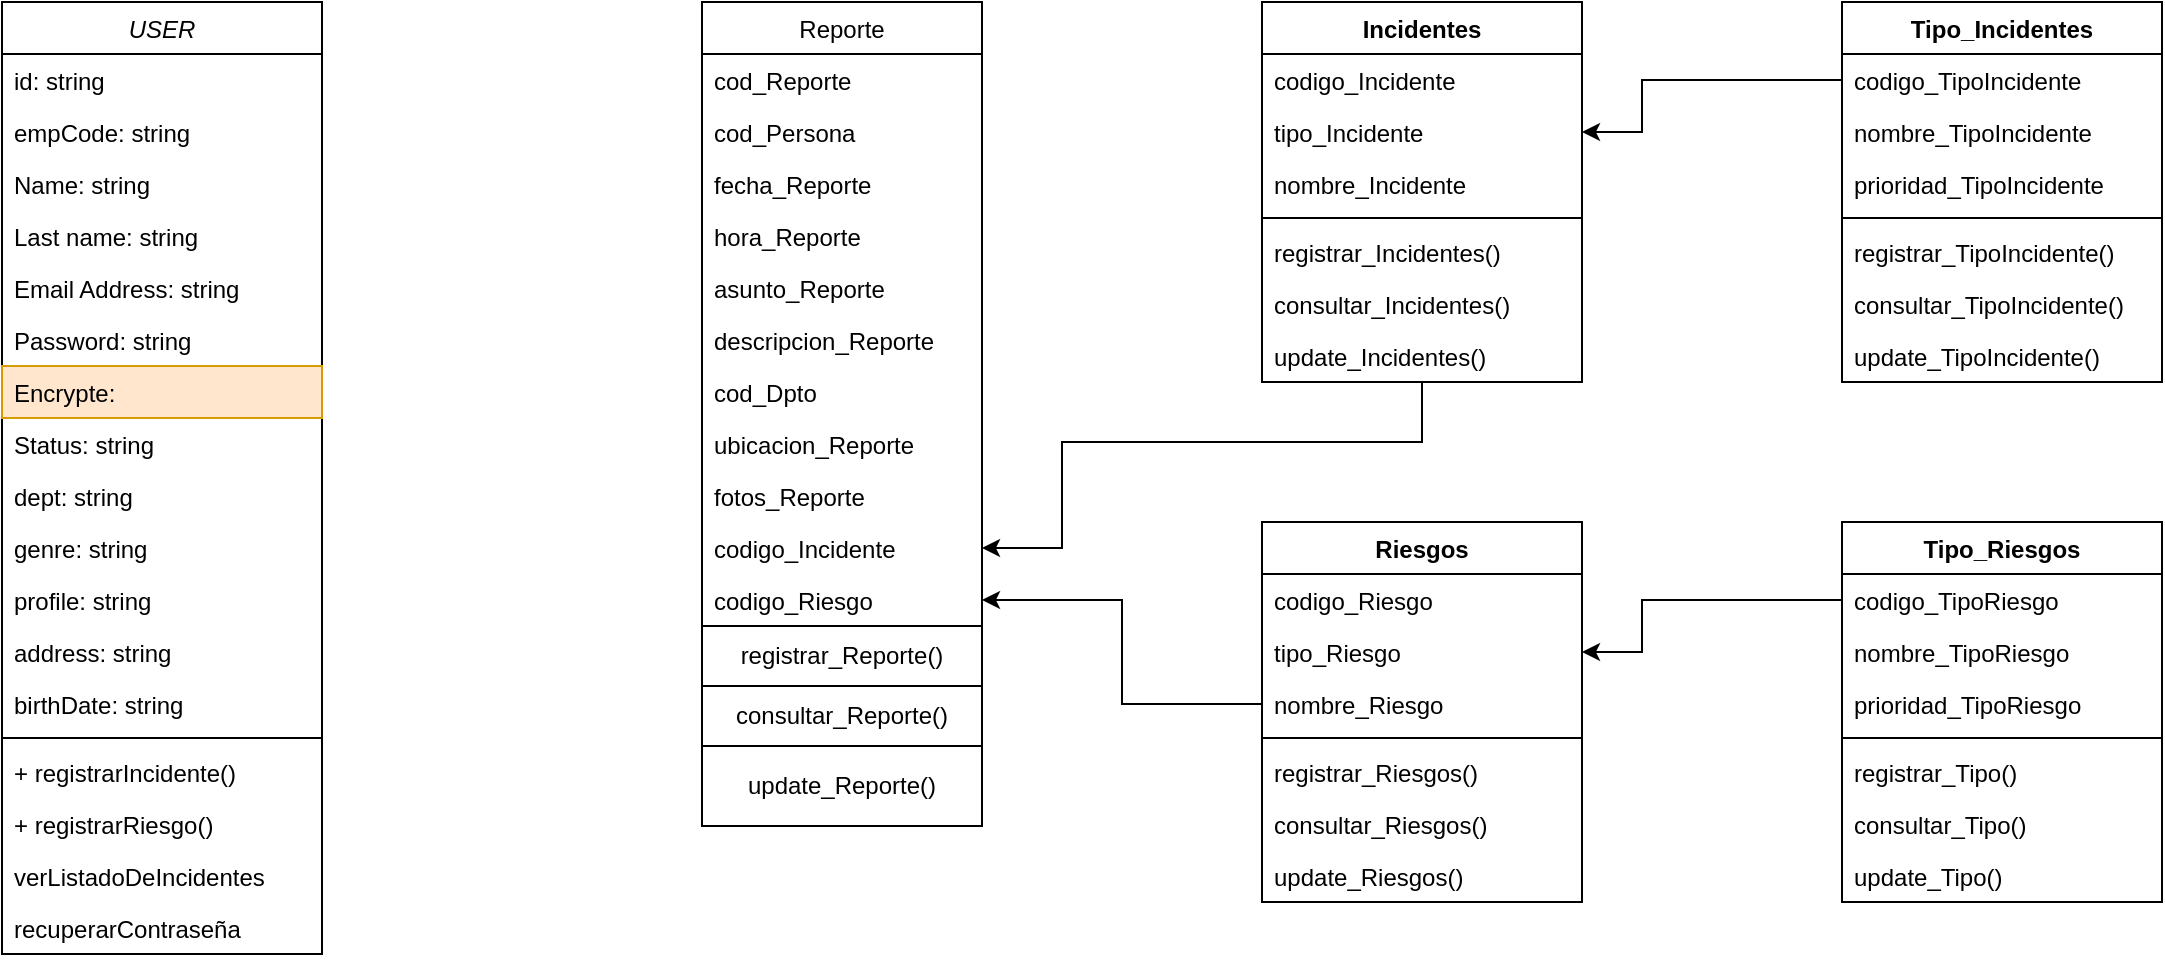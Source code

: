 <mxfile version="14.8.4" type="github" pages="6">
  <diagram id="puwgg1_YbBOaLKqBL6O8" name="Version Unificada">
    <mxGraphModel dx="1038" dy="528" grid="1" gridSize="10" guides="1" tooltips="1" connect="1" arrows="1" fold="1" page="1" pageScale="1" pageWidth="850" pageHeight="1100" math="0" shadow="0">
      <root>
        <mxCell id="VIY-bHLFD8mlp7syhGeg-0" />
        <mxCell id="VIY-bHLFD8mlp7syhGeg-1" parent="VIY-bHLFD8mlp7syhGeg-0" />
        <mxCell id="vvOdXimHs8iWdUnIniG8-0" value="USER" style="swimlane;fontStyle=2;align=center;verticalAlign=top;childLayout=stackLayout;horizontal=1;startSize=26;horizontalStack=0;resizeParent=1;resizeLast=0;collapsible=1;marginBottom=0;rounded=0;shadow=0;strokeWidth=1;" vertex="1" parent="VIY-bHLFD8mlp7syhGeg-1">
          <mxGeometry x="240" y="20" width="160" height="476" as="geometry">
            <mxRectangle x="230" y="140" width="160" height="26" as="alternateBounds" />
          </mxGeometry>
        </mxCell>
        <mxCell id="vvOdXimHs8iWdUnIniG8-1" value="id: string" style="text;strokeColor=none;fillColor=none;align=left;verticalAlign=top;spacingLeft=4;spacingRight=4;overflow=hidden;rotatable=0;points=[[0,0.5],[1,0.5]];portConstraint=eastwest;" vertex="1" parent="vvOdXimHs8iWdUnIniG8-0">
          <mxGeometry y="26" width="160" height="26" as="geometry" />
        </mxCell>
        <mxCell id="vvOdXimHs8iWdUnIniG8-14" value="empCode: string" style="text;strokeColor=none;fillColor=none;align=left;verticalAlign=top;spacingLeft=4;spacingRight=4;overflow=hidden;rotatable=0;points=[[0,0.5],[1,0.5]];portConstraint=eastwest;" vertex="1" parent="vvOdXimHs8iWdUnIniG8-0">
          <mxGeometry y="52" width="160" height="26" as="geometry" />
        </mxCell>
        <mxCell id="vvOdXimHs8iWdUnIniG8-2" value="Name: string" style="text;align=left;verticalAlign=top;spacingLeft=4;spacingRight=4;overflow=hidden;rotatable=0;points=[[0,0.5],[1,0.5]];portConstraint=eastwest;" vertex="1" parent="vvOdXimHs8iWdUnIniG8-0">
          <mxGeometry y="78" width="160" height="26" as="geometry" />
        </mxCell>
        <mxCell id="vvOdXimHs8iWdUnIniG8-3" value="Last name: string" style="text;align=left;verticalAlign=top;spacingLeft=4;spacingRight=4;overflow=hidden;rotatable=0;points=[[0,0.5],[1,0.5]];portConstraint=eastwest;rounded=0;shadow=0;html=0;" vertex="1" parent="vvOdXimHs8iWdUnIniG8-0">
          <mxGeometry y="104" width="160" height="26" as="geometry" />
        </mxCell>
        <mxCell id="vvOdXimHs8iWdUnIniG8-4" value="Email Address: string" style="text;align=left;verticalAlign=top;spacingLeft=4;spacingRight=4;overflow=hidden;rotatable=0;points=[[0,0.5],[1,0.5]];portConstraint=eastwest;rounded=0;shadow=0;html=0;" vertex="1" parent="vvOdXimHs8iWdUnIniG8-0">
          <mxGeometry y="130" width="160" height="26" as="geometry" />
        </mxCell>
        <mxCell id="vvOdXimHs8iWdUnIniG8-5" value="Password: string" style="text;strokeColor=none;fillColor=none;align=left;verticalAlign=top;spacingLeft=4;spacingRight=4;overflow=hidden;rotatable=0;points=[[0,0.5],[1,0.5]];portConstraint=eastwest;" vertex="1" parent="vvOdXimHs8iWdUnIniG8-0">
          <mxGeometry y="156" width="160" height="26" as="geometry" />
        </mxCell>
        <mxCell id="vvOdXimHs8iWdUnIniG8-6" value="Encrypte: " style="text;strokeColor=#d79b00;fillColor=#ffe6cc;align=left;verticalAlign=top;spacingLeft=4;spacingRight=4;overflow=hidden;rotatable=0;points=[[0,0.5],[1,0.5]];portConstraint=eastwest;" vertex="1" parent="vvOdXimHs8iWdUnIniG8-0">
          <mxGeometry y="182" width="160" height="26" as="geometry" />
        </mxCell>
        <mxCell id="vvOdXimHs8iWdUnIniG8-7" value="Status: string" style="text;strokeColor=none;fillColor=none;align=left;verticalAlign=top;spacingLeft=4;spacingRight=4;overflow=hidden;rotatable=0;points=[[0,0.5],[1,0.5]];portConstraint=eastwest;" vertex="1" parent="vvOdXimHs8iWdUnIniG8-0">
          <mxGeometry y="208" width="160" height="26" as="geometry" />
        </mxCell>
        <mxCell id="vvOdXimHs8iWdUnIniG8-13" value="dept: string" style="text;strokeColor=none;fillColor=none;align=left;verticalAlign=top;spacingLeft=4;spacingRight=4;overflow=hidden;rotatable=0;points=[[0,0.5],[1,0.5]];portConstraint=eastwest;" vertex="1" parent="vvOdXimHs8iWdUnIniG8-0">
          <mxGeometry y="234" width="160" height="26" as="geometry" />
        </mxCell>
        <mxCell id="wrbOqMDQxgYMQl4k-biQ-0" value="genre: string" style="text;strokeColor=none;fillColor=none;align=left;verticalAlign=top;spacingLeft=4;spacingRight=4;overflow=hidden;rotatable=0;points=[[0,0.5],[1,0.5]];portConstraint=eastwest;" vertex="1" parent="vvOdXimHs8iWdUnIniG8-0">
          <mxGeometry y="260" width="160" height="26" as="geometry" />
        </mxCell>
        <mxCell id="onujhWyICCqcop3asvlK-0" value="profile: string" style="text;strokeColor=none;fillColor=none;align=left;verticalAlign=top;spacingLeft=4;spacingRight=4;overflow=hidden;rotatable=0;points=[[0,0.5],[1,0.5]];portConstraint=eastwest;" vertex="1" parent="vvOdXimHs8iWdUnIniG8-0">
          <mxGeometry y="286" width="160" height="26" as="geometry" />
        </mxCell>
        <mxCell id="Ab3vi9miKGh0KPmmcWlm-0" value="address: string" style="text;strokeColor=none;fillColor=none;align=left;verticalAlign=top;spacingLeft=4;spacingRight=4;overflow=hidden;rotatable=0;points=[[0,0.5],[1,0.5]];portConstraint=eastwest;" vertex="1" parent="vvOdXimHs8iWdUnIniG8-0">
          <mxGeometry y="312" width="160" height="26" as="geometry" />
        </mxCell>
        <mxCell id="Ab3vi9miKGh0KPmmcWlm-1" value="birthDate: string" style="text;strokeColor=none;fillColor=none;align=left;verticalAlign=top;spacingLeft=4;spacingRight=4;overflow=hidden;rotatable=0;points=[[0,0.5],[1,0.5]];portConstraint=eastwest;" vertex="1" parent="vvOdXimHs8iWdUnIniG8-0">
          <mxGeometry y="338" width="160" height="26" as="geometry" />
        </mxCell>
        <mxCell id="vvOdXimHs8iWdUnIniG8-8" value="" style="line;html=1;strokeWidth=1;align=left;verticalAlign=middle;spacingTop=-1;spacingLeft=3;spacingRight=3;rotatable=0;labelPosition=right;points=[];portConstraint=eastwest;" vertex="1" parent="vvOdXimHs8iWdUnIniG8-0">
          <mxGeometry y="364" width="160" height="8" as="geometry" />
        </mxCell>
        <mxCell id="vvOdXimHs8iWdUnIniG8-9" value="+ registrarIncidente()" style="text;align=left;verticalAlign=top;spacingLeft=4;spacingRight=4;overflow=hidden;rotatable=0;points=[[0,0.5],[1,0.5]];portConstraint=eastwest;" vertex="1" parent="vvOdXimHs8iWdUnIniG8-0">
          <mxGeometry y="372" width="160" height="26" as="geometry" />
        </mxCell>
        <mxCell id="vvOdXimHs8iWdUnIniG8-10" value="+ registrarRiesgo()" style="text;strokeColor=none;fillColor=none;align=left;verticalAlign=top;spacingLeft=4;spacingRight=4;overflow=hidden;rotatable=0;points=[[0,0.5],[1,0.5]];portConstraint=eastwest;" vertex="1" parent="vvOdXimHs8iWdUnIniG8-0">
          <mxGeometry y="398" width="160" height="26" as="geometry" />
        </mxCell>
        <mxCell id="vvOdXimHs8iWdUnIniG8-11" value="verListadoDeIncidentes" style="text;strokeColor=none;fillColor=none;align=left;verticalAlign=top;spacingLeft=4;spacingRight=4;overflow=hidden;rotatable=0;points=[[0,0.5],[1,0.5]];portConstraint=eastwest;" vertex="1" parent="vvOdXimHs8iWdUnIniG8-0">
          <mxGeometry y="424" width="160" height="26" as="geometry" />
        </mxCell>
        <mxCell id="vvOdXimHs8iWdUnIniG8-12" value="recuperarContraseña" style="text;strokeColor=none;fillColor=none;align=left;verticalAlign=top;spacingLeft=4;spacingRight=4;overflow=hidden;rotatable=0;points=[[0,0.5],[1,0.5]];portConstraint=eastwest;" vertex="1" parent="vvOdXimHs8iWdUnIniG8-0">
          <mxGeometry y="450" width="160" height="26" as="geometry" />
        </mxCell>
        <mxCell id="dmeZO3iwrU3itDJmul-N-0" value="Reporte" style="swimlane;fontStyle=0;childLayout=stackLayout;horizontal=1;startSize=26;fillColor=none;horizontalStack=0;resizeParent=1;resizeParentMax=0;resizeLast=0;collapsible=1;marginBottom=0;" vertex="1" parent="VIY-bHLFD8mlp7syhGeg-1">
          <mxGeometry x="590" y="20" width="140" height="412" as="geometry" />
        </mxCell>
        <mxCell id="dmeZO3iwrU3itDJmul-N-1" value="cod_Reporte" style="text;strokeColor=none;fillColor=none;align=left;verticalAlign=top;spacingLeft=4;spacingRight=4;overflow=hidden;rotatable=0;points=[[0,0.5],[1,0.5]];portConstraint=eastwest;" vertex="1" parent="dmeZO3iwrU3itDJmul-N-0">
          <mxGeometry y="26" width="140" height="26" as="geometry" />
        </mxCell>
        <mxCell id="dmeZO3iwrU3itDJmul-N-2" value="cod_Persona" style="text;strokeColor=none;fillColor=none;align=left;verticalAlign=top;spacingLeft=4;spacingRight=4;overflow=hidden;rotatable=0;points=[[0,0.5],[1,0.5]];portConstraint=eastwest;" vertex="1" parent="dmeZO3iwrU3itDJmul-N-0">
          <mxGeometry y="52" width="140" height="26" as="geometry" />
        </mxCell>
        <mxCell id="dmeZO3iwrU3itDJmul-N-3" value="fecha_Reporte" style="text;strokeColor=none;fillColor=none;align=left;verticalAlign=top;spacingLeft=4;spacingRight=4;overflow=hidden;rotatable=0;points=[[0,0.5],[1,0.5]];portConstraint=eastwest;" vertex="1" parent="dmeZO3iwrU3itDJmul-N-0">
          <mxGeometry y="78" width="140" height="26" as="geometry" />
        </mxCell>
        <mxCell id="dmeZO3iwrU3itDJmul-N-4" value="hora_Reporte" style="text;strokeColor=none;fillColor=none;align=left;verticalAlign=top;spacingLeft=4;spacingRight=4;overflow=hidden;rotatable=0;points=[[0,0.5],[1,0.5]];portConstraint=eastwest;" vertex="1" parent="dmeZO3iwrU3itDJmul-N-0">
          <mxGeometry y="104" width="140" height="26" as="geometry" />
        </mxCell>
        <mxCell id="dmeZO3iwrU3itDJmul-N-5" value="asunto_Reporte" style="text;strokeColor=none;fillColor=none;align=left;verticalAlign=top;spacingLeft=4;spacingRight=4;overflow=hidden;rotatable=0;points=[[0,0.5],[1,0.5]];portConstraint=eastwest;" vertex="1" parent="dmeZO3iwrU3itDJmul-N-0">
          <mxGeometry y="130" width="140" height="26" as="geometry" />
        </mxCell>
        <mxCell id="dmeZO3iwrU3itDJmul-N-6" value="descripcion_Reporte" style="text;strokeColor=none;fillColor=none;align=left;verticalAlign=top;spacingLeft=4;spacingRight=4;overflow=hidden;rotatable=0;points=[[0,0.5],[1,0.5]];portConstraint=eastwest;" vertex="1" parent="dmeZO3iwrU3itDJmul-N-0">
          <mxGeometry y="156" width="140" height="26" as="geometry" />
        </mxCell>
        <mxCell id="dmeZO3iwrU3itDJmul-N-7" value="cod_Dpto" style="text;strokeColor=none;fillColor=none;align=left;verticalAlign=top;spacingLeft=4;spacingRight=4;overflow=hidden;rotatable=0;points=[[0,0.5],[1,0.5]];portConstraint=eastwest;" vertex="1" parent="dmeZO3iwrU3itDJmul-N-0">
          <mxGeometry y="182" width="140" height="26" as="geometry" />
        </mxCell>
        <mxCell id="dmeZO3iwrU3itDJmul-N-8" value="ubicacion_Reporte" style="text;strokeColor=none;fillColor=none;align=left;verticalAlign=top;spacingLeft=4;spacingRight=4;overflow=hidden;rotatable=0;points=[[0,0.5],[1,0.5]];portConstraint=eastwest;" vertex="1" parent="dmeZO3iwrU3itDJmul-N-0">
          <mxGeometry y="208" width="140" height="26" as="geometry" />
        </mxCell>
        <mxCell id="dmeZO3iwrU3itDJmul-N-9" value="fotos_Reporte" style="text;strokeColor=none;fillColor=none;align=left;verticalAlign=top;spacingLeft=4;spacingRight=4;overflow=hidden;rotatable=0;points=[[0,0.5],[1,0.5]];portConstraint=eastwest;" vertex="1" parent="dmeZO3iwrU3itDJmul-N-0">
          <mxGeometry y="234" width="140" height="26" as="geometry" />
        </mxCell>
        <mxCell id="dmeZO3iwrU3itDJmul-N-11" value="codigo_Incidente" style="text;strokeColor=none;fillColor=none;align=left;verticalAlign=top;spacingLeft=4;spacingRight=4;overflow=hidden;rotatable=0;points=[[0,0.5],[1,0.5]];portConstraint=eastwest;" vertex="1" parent="dmeZO3iwrU3itDJmul-N-0">
          <mxGeometry y="260" width="140" height="26" as="geometry" />
        </mxCell>
        <mxCell id="dmeZO3iwrU3itDJmul-N-10" value="codigo_Riesgo" style="text;strokeColor=none;fillColor=none;align=left;verticalAlign=top;spacingLeft=4;spacingRight=4;overflow=hidden;rotatable=0;points=[[0,0.5],[1,0.5]];portConstraint=eastwest;" vertex="1" parent="dmeZO3iwrU3itDJmul-N-0">
          <mxGeometry y="286" width="140" height="26" as="geometry" />
        </mxCell>
        <mxCell id="dmeZO3iwrU3itDJmul-N-12" value="registrar_Reporte()" style="rounded=0;whiteSpace=wrap;html=1;" vertex="1" parent="dmeZO3iwrU3itDJmul-N-0">
          <mxGeometry y="312" width="140" height="30" as="geometry" />
        </mxCell>
        <mxCell id="dmeZO3iwrU3itDJmul-N-13" value="consultar_Reporte()" style="rounded=0;whiteSpace=wrap;html=1;" vertex="1" parent="dmeZO3iwrU3itDJmul-N-0">
          <mxGeometry y="342" width="140" height="30" as="geometry" />
        </mxCell>
        <mxCell id="dmeZO3iwrU3itDJmul-N-14" value="update_Reporte()" style="rounded=0;whiteSpace=wrap;html=1;" vertex="1" parent="dmeZO3iwrU3itDJmul-N-0">
          <mxGeometry y="372" width="140" height="40" as="geometry" />
        </mxCell>
        <mxCell id="rVPsrWtOiRz_8fTtXJHy-10" style="edgeStyle=orthogonalEdgeStyle;rounded=0;orthogonalLoop=1;jettySize=auto;html=1;entryX=1;entryY=0.5;entryDx=0;entryDy=0;" edge="1" parent="VIY-bHLFD8mlp7syhGeg-1" source="Dz4asKseOdj_qEaChW_P-0" target="dmeZO3iwrU3itDJmul-N-11">
          <mxGeometry relative="1" as="geometry">
            <Array as="points">
              <mxPoint x="950" y="240" />
              <mxPoint x="770" y="240" />
              <mxPoint x="770" y="293" />
            </Array>
          </mxGeometry>
        </mxCell>
        <mxCell id="Dz4asKseOdj_qEaChW_P-0" value="Incidentes" style="swimlane;fontStyle=1;align=center;verticalAlign=top;childLayout=stackLayout;horizontal=1;startSize=26;horizontalStack=0;resizeParent=1;resizeParentMax=0;resizeLast=0;collapsible=1;marginBottom=0;" vertex="1" parent="VIY-bHLFD8mlp7syhGeg-1">
          <mxGeometry x="870" y="20" width="160" height="190" as="geometry" />
        </mxCell>
        <mxCell id="Dz4asKseOdj_qEaChW_P-1" value="codigo_Incidente" style="text;strokeColor=none;fillColor=none;align=left;verticalAlign=top;spacingLeft=4;spacingRight=4;overflow=hidden;rotatable=0;points=[[0,0.5],[1,0.5]];portConstraint=eastwest;" vertex="1" parent="Dz4asKseOdj_qEaChW_P-0">
          <mxGeometry y="26" width="160" height="26" as="geometry" />
        </mxCell>
        <mxCell id="Dz4asKseOdj_qEaChW_P-2" value="tipo_Incidente" style="text;strokeColor=none;fillColor=none;align=left;verticalAlign=top;spacingLeft=4;spacingRight=4;overflow=hidden;rotatable=0;points=[[0,0.5],[1,0.5]];portConstraint=eastwest;" vertex="1" parent="Dz4asKseOdj_qEaChW_P-0">
          <mxGeometry y="52" width="160" height="26" as="geometry" />
        </mxCell>
        <mxCell id="Dz4asKseOdj_qEaChW_P-3" value="nombre_Incidente" style="text;strokeColor=none;fillColor=none;align=left;verticalAlign=top;spacingLeft=4;spacingRight=4;overflow=hidden;rotatable=0;points=[[0,0.5],[1,0.5]];portConstraint=eastwest;" vertex="1" parent="Dz4asKseOdj_qEaChW_P-0">
          <mxGeometry y="78" width="160" height="26" as="geometry" />
        </mxCell>
        <mxCell id="Dz4asKseOdj_qEaChW_P-4" value="" style="line;strokeWidth=1;fillColor=none;align=left;verticalAlign=middle;spacingTop=-1;spacingLeft=3;spacingRight=3;rotatable=0;labelPosition=right;points=[];portConstraint=eastwest;" vertex="1" parent="Dz4asKseOdj_qEaChW_P-0">
          <mxGeometry y="104" width="160" height="8" as="geometry" />
        </mxCell>
        <mxCell id="Dz4asKseOdj_qEaChW_P-5" value="registrar_Incidentes()" style="text;strokeColor=none;fillColor=none;align=left;verticalAlign=top;spacingLeft=4;spacingRight=4;overflow=hidden;rotatable=0;points=[[0,0.5],[1,0.5]];portConstraint=eastwest;" vertex="1" parent="Dz4asKseOdj_qEaChW_P-0">
          <mxGeometry y="112" width="160" height="26" as="geometry" />
        </mxCell>
        <mxCell id="Dz4asKseOdj_qEaChW_P-6" value="consultar_Incidentes()" style="text;strokeColor=none;fillColor=none;align=left;verticalAlign=top;spacingLeft=4;spacingRight=4;overflow=hidden;rotatable=0;points=[[0,0.5],[1,0.5]];portConstraint=eastwest;" vertex="1" parent="Dz4asKseOdj_qEaChW_P-0">
          <mxGeometry y="138" width="160" height="26" as="geometry" />
        </mxCell>
        <mxCell id="Dz4asKseOdj_qEaChW_P-7" value="update_Incidentes()" style="text;strokeColor=none;fillColor=none;align=left;verticalAlign=top;spacingLeft=4;spacingRight=4;overflow=hidden;rotatable=0;points=[[0,0.5],[1,0.5]];portConstraint=eastwest;" vertex="1" parent="Dz4asKseOdj_qEaChW_P-0">
          <mxGeometry y="164" width="160" height="26" as="geometry" />
        </mxCell>
        <mxCell id="rVPsrWtOiRz_8fTtXJHy-11" style="edgeStyle=orthogonalEdgeStyle;rounded=0;orthogonalLoop=1;jettySize=auto;html=1;entryX=1;entryY=0.5;entryDx=0;entryDy=0;exitX=0;exitY=0.5;exitDx=0;exitDy=0;" edge="1" parent="VIY-bHLFD8mlp7syhGeg-1" source="cbULU58wQ_XfJVC5GPiK-3" target="dmeZO3iwrU3itDJmul-N-10">
          <mxGeometry relative="1" as="geometry" />
        </mxCell>
        <mxCell id="cbULU58wQ_XfJVC5GPiK-0" value="Riesgos" style="swimlane;fontStyle=1;align=center;verticalAlign=top;childLayout=stackLayout;horizontal=1;startSize=26;horizontalStack=0;resizeParent=1;resizeParentMax=0;resizeLast=0;collapsible=1;marginBottom=0;" vertex="1" parent="VIY-bHLFD8mlp7syhGeg-1">
          <mxGeometry x="870" y="280" width="160" height="190" as="geometry" />
        </mxCell>
        <mxCell id="cbULU58wQ_XfJVC5GPiK-1" value="codigo_Riesgo" style="text;strokeColor=none;fillColor=none;align=left;verticalAlign=top;spacingLeft=4;spacingRight=4;overflow=hidden;rotatable=0;points=[[0,0.5],[1,0.5]];portConstraint=eastwest;" vertex="1" parent="cbULU58wQ_XfJVC5GPiK-0">
          <mxGeometry y="26" width="160" height="26" as="geometry" />
        </mxCell>
        <mxCell id="cbULU58wQ_XfJVC5GPiK-2" value="tipo_Riesgo" style="text;strokeColor=none;fillColor=none;align=left;verticalAlign=top;spacingLeft=4;spacingRight=4;overflow=hidden;rotatable=0;points=[[0,0.5],[1,0.5]];portConstraint=eastwest;" vertex="1" parent="cbULU58wQ_XfJVC5GPiK-0">
          <mxGeometry y="52" width="160" height="26" as="geometry" />
        </mxCell>
        <mxCell id="cbULU58wQ_XfJVC5GPiK-3" value="nombre_Riesgo" style="text;strokeColor=none;fillColor=none;align=left;verticalAlign=top;spacingLeft=4;spacingRight=4;overflow=hidden;rotatable=0;points=[[0,0.5],[1,0.5]];portConstraint=eastwest;" vertex="1" parent="cbULU58wQ_XfJVC5GPiK-0">
          <mxGeometry y="78" width="160" height="26" as="geometry" />
        </mxCell>
        <mxCell id="cbULU58wQ_XfJVC5GPiK-4" value="" style="line;strokeWidth=1;fillColor=none;align=left;verticalAlign=middle;spacingTop=-1;spacingLeft=3;spacingRight=3;rotatable=0;labelPosition=right;points=[];portConstraint=eastwest;" vertex="1" parent="cbULU58wQ_XfJVC5GPiK-0">
          <mxGeometry y="104" width="160" height="8" as="geometry" />
        </mxCell>
        <mxCell id="cbULU58wQ_XfJVC5GPiK-5" value="registrar_Riesgos()" style="text;strokeColor=none;fillColor=none;align=left;verticalAlign=top;spacingLeft=4;spacingRight=4;overflow=hidden;rotatable=0;points=[[0,0.5],[1,0.5]];portConstraint=eastwest;" vertex="1" parent="cbULU58wQ_XfJVC5GPiK-0">
          <mxGeometry y="112" width="160" height="26" as="geometry" />
        </mxCell>
        <mxCell id="cbULU58wQ_XfJVC5GPiK-6" value="consultar_Riesgos()" style="text;strokeColor=none;fillColor=none;align=left;verticalAlign=top;spacingLeft=4;spacingRight=4;overflow=hidden;rotatable=0;points=[[0,0.5],[1,0.5]];portConstraint=eastwest;" vertex="1" parent="cbULU58wQ_XfJVC5GPiK-0">
          <mxGeometry y="138" width="160" height="26" as="geometry" />
        </mxCell>
        <mxCell id="cbULU58wQ_XfJVC5GPiK-7" value="update_Riesgos()" style="text;strokeColor=none;fillColor=none;align=left;verticalAlign=top;spacingLeft=4;spacingRight=4;overflow=hidden;rotatable=0;points=[[0,0.5],[1,0.5]];portConstraint=eastwest;" vertex="1" parent="cbULU58wQ_XfJVC5GPiK-0">
          <mxGeometry y="164" width="160" height="26" as="geometry" />
        </mxCell>
        <mxCell id="rVPsrWtOiRz_8fTtXJHy-9" style="edgeStyle=orthogonalEdgeStyle;rounded=0;orthogonalLoop=1;jettySize=auto;html=1;entryX=1;entryY=0.5;entryDx=0;entryDy=0;exitX=0;exitY=0.5;exitDx=0;exitDy=0;" edge="1" parent="VIY-bHLFD8mlp7syhGeg-1" source="r8q-XRAPXvRGVZEQ7mzx-1" target="cbULU58wQ_XfJVC5GPiK-2">
          <mxGeometry relative="1" as="geometry">
            <Array as="points">
              <mxPoint x="1060" y="319" />
              <mxPoint x="1060" y="345" />
            </Array>
          </mxGeometry>
        </mxCell>
        <mxCell id="r8q-XRAPXvRGVZEQ7mzx-0" value="Tipo_Riesgos" style="swimlane;fontStyle=1;align=center;verticalAlign=top;childLayout=stackLayout;horizontal=1;startSize=26;horizontalStack=0;resizeParent=1;resizeParentMax=0;resizeLast=0;collapsible=1;marginBottom=0;" vertex="1" parent="VIY-bHLFD8mlp7syhGeg-1">
          <mxGeometry x="1160" y="280" width="160" height="190" as="geometry" />
        </mxCell>
        <mxCell id="r8q-XRAPXvRGVZEQ7mzx-1" value="codigo_TipoRiesgo" style="text;strokeColor=none;fillColor=none;align=left;verticalAlign=top;spacingLeft=4;spacingRight=4;overflow=hidden;rotatable=0;points=[[0,0.5],[1,0.5]];portConstraint=eastwest;" vertex="1" parent="r8q-XRAPXvRGVZEQ7mzx-0">
          <mxGeometry y="26" width="160" height="26" as="geometry" />
        </mxCell>
        <mxCell id="r8q-XRAPXvRGVZEQ7mzx-2" value="nombre_TipoRiesgo" style="text;strokeColor=none;fillColor=none;align=left;verticalAlign=top;spacingLeft=4;spacingRight=4;overflow=hidden;rotatable=0;points=[[0,0.5],[1,0.5]];portConstraint=eastwest;" vertex="1" parent="r8q-XRAPXvRGVZEQ7mzx-0">
          <mxGeometry y="52" width="160" height="26" as="geometry" />
        </mxCell>
        <mxCell id="r8q-XRAPXvRGVZEQ7mzx-3" value="prioridad_TipoRiesgo" style="text;strokeColor=none;fillColor=none;align=left;verticalAlign=top;spacingLeft=4;spacingRight=4;overflow=hidden;rotatable=0;points=[[0,0.5],[1,0.5]];portConstraint=eastwest;" vertex="1" parent="r8q-XRAPXvRGVZEQ7mzx-0">
          <mxGeometry y="78" width="160" height="26" as="geometry" />
        </mxCell>
        <mxCell id="r8q-XRAPXvRGVZEQ7mzx-4" value="" style="line;strokeWidth=1;fillColor=none;align=left;verticalAlign=middle;spacingTop=-1;spacingLeft=3;spacingRight=3;rotatable=0;labelPosition=right;points=[];portConstraint=eastwest;" vertex="1" parent="r8q-XRAPXvRGVZEQ7mzx-0">
          <mxGeometry y="104" width="160" height="8" as="geometry" />
        </mxCell>
        <mxCell id="r8q-XRAPXvRGVZEQ7mzx-5" value="registrar_Tipo()" style="text;strokeColor=none;fillColor=none;align=left;verticalAlign=top;spacingLeft=4;spacingRight=4;overflow=hidden;rotatable=0;points=[[0,0.5],[1,0.5]];portConstraint=eastwest;" vertex="1" parent="r8q-XRAPXvRGVZEQ7mzx-0">
          <mxGeometry y="112" width="160" height="26" as="geometry" />
        </mxCell>
        <mxCell id="r8q-XRAPXvRGVZEQ7mzx-6" value="consultar_Tipo()" style="text;strokeColor=none;fillColor=none;align=left;verticalAlign=top;spacingLeft=4;spacingRight=4;overflow=hidden;rotatable=0;points=[[0,0.5],[1,0.5]];portConstraint=eastwest;" vertex="1" parent="r8q-XRAPXvRGVZEQ7mzx-0">
          <mxGeometry y="138" width="160" height="26" as="geometry" />
        </mxCell>
        <mxCell id="r8q-XRAPXvRGVZEQ7mzx-7" value="update_Tipo()" style="text;strokeColor=none;fillColor=none;align=left;verticalAlign=top;spacingLeft=4;spacingRight=4;overflow=hidden;rotatable=0;points=[[0,0.5],[1,0.5]];portConstraint=eastwest;" vertex="1" parent="r8q-XRAPXvRGVZEQ7mzx-0">
          <mxGeometry y="164" width="160" height="26" as="geometry" />
        </mxCell>
        <mxCell id="rVPsrWtOiRz_8fTtXJHy-8" style="edgeStyle=orthogonalEdgeStyle;rounded=0;orthogonalLoop=1;jettySize=auto;html=1;entryX=1;entryY=0.5;entryDx=0;entryDy=0;exitX=0;exitY=0.5;exitDx=0;exitDy=0;" edge="1" parent="VIY-bHLFD8mlp7syhGeg-1" source="rVPsrWtOiRz_8fTtXJHy-1" target="Dz4asKseOdj_qEaChW_P-2">
          <mxGeometry relative="1" as="geometry">
            <Array as="points">
              <mxPoint x="1060" y="59" />
              <mxPoint x="1060" y="85" />
            </Array>
          </mxGeometry>
        </mxCell>
        <mxCell id="rVPsrWtOiRz_8fTtXJHy-0" value="Tipo_Incidentes" style="swimlane;fontStyle=1;align=center;verticalAlign=top;childLayout=stackLayout;horizontal=1;startSize=26;horizontalStack=0;resizeParent=1;resizeParentMax=0;resizeLast=0;collapsible=1;marginBottom=0;" vertex="1" parent="VIY-bHLFD8mlp7syhGeg-1">
          <mxGeometry x="1160" y="20" width="160" height="190" as="geometry" />
        </mxCell>
        <mxCell id="rVPsrWtOiRz_8fTtXJHy-1" value="codigo_TipoIncidente" style="text;strokeColor=none;fillColor=none;align=left;verticalAlign=top;spacingLeft=4;spacingRight=4;overflow=hidden;rotatable=0;points=[[0,0.5],[1,0.5]];portConstraint=eastwest;" vertex="1" parent="rVPsrWtOiRz_8fTtXJHy-0">
          <mxGeometry y="26" width="160" height="26" as="geometry" />
        </mxCell>
        <mxCell id="rVPsrWtOiRz_8fTtXJHy-2" value="nombre_TipoIncidente" style="text;strokeColor=none;fillColor=none;align=left;verticalAlign=top;spacingLeft=4;spacingRight=4;overflow=hidden;rotatable=0;points=[[0,0.5],[1,0.5]];portConstraint=eastwest;" vertex="1" parent="rVPsrWtOiRz_8fTtXJHy-0">
          <mxGeometry y="52" width="160" height="26" as="geometry" />
        </mxCell>
        <mxCell id="rVPsrWtOiRz_8fTtXJHy-3" value="prioridad_TipoIncidente" style="text;strokeColor=none;fillColor=none;align=left;verticalAlign=top;spacingLeft=4;spacingRight=4;overflow=hidden;rotatable=0;points=[[0,0.5],[1,0.5]];portConstraint=eastwest;" vertex="1" parent="rVPsrWtOiRz_8fTtXJHy-0">
          <mxGeometry y="78" width="160" height="26" as="geometry" />
        </mxCell>
        <mxCell id="rVPsrWtOiRz_8fTtXJHy-4" value="" style="line;strokeWidth=1;fillColor=none;align=left;verticalAlign=middle;spacingTop=-1;spacingLeft=3;spacingRight=3;rotatable=0;labelPosition=right;points=[];portConstraint=eastwest;" vertex="1" parent="rVPsrWtOiRz_8fTtXJHy-0">
          <mxGeometry y="104" width="160" height="8" as="geometry" />
        </mxCell>
        <mxCell id="rVPsrWtOiRz_8fTtXJHy-5" value="registrar_TipoIncidente()" style="text;strokeColor=none;fillColor=none;align=left;verticalAlign=top;spacingLeft=4;spacingRight=4;overflow=hidden;rotatable=0;points=[[0,0.5],[1,0.5]];portConstraint=eastwest;" vertex="1" parent="rVPsrWtOiRz_8fTtXJHy-0">
          <mxGeometry y="112" width="160" height="26" as="geometry" />
        </mxCell>
        <mxCell id="rVPsrWtOiRz_8fTtXJHy-6" value="consultar_TipoIncidente()" style="text;strokeColor=none;fillColor=none;align=left;verticalAlign=top;spacingLeft=4;spacingRight=4;overflow=hidden;rotatable=0;points=[[0,0.5],[1,0.5]];portConstraint=eastwest;" vertex="1" parent="rVPsrWtOiRz_8fTtXJHy-0">
          <mxGeometry y="138" width="160" height="26" as="geometry" />
        </mxCell>
        <mxCell id="rVPsrWtOiRz_8fTtXJHy-7" value="update_TipoIncidente()" style="text;strokeColor=none;fillColor=none;align=left;verticalAlign=top;spacingLeft=4;spacingRight=4;overflow=hidden;rotatable=0;points=[[0,0.5],[1,0.5]];portConstraint=eastwest;" vertex="1" parent="rVPsrWtOiRz_8fTtXJHy-0">
          <mxGeometry y="164" width="160" height="26" as="geometry" />
        </mxCell>
      </root>
    </mxGraphModel>
  </diagram>
  <diagram id="C5RBs43oDa-KdzZeNtuy" name="Page-1">
    <mxGraphModel dx="1038" dy="528" grid="1" gridSize="10" guides="1" tooltips="1" connect="1" arrows="1" fold="1" page="1" pageScale="1" pageWidth="827" pageHeight="1169" math="0" shadow="0">
      <root>
        <mxCell id="WIyWlLk6GJQsqaUBKTNV-0" />
        <mxCell id="WIyWlLk6GJQsqaUBKTNV-1" parent="WIyWlLk6GJQsqaUBKTNV-0" />
        <mxCell id="zkfFHV4jXpPFQw0GAbJ--0" value="Person" style="swimlane;fontStyle=2;align=center;verticalAlign=top;childLayout=stackLayout;horizontal=1;startSize=26;horizontalStack=0;resizeParent=1;resizeLast=0;collapsible=1;marginBottom=0;rounded=0;shadow=0;strokeWidth=1;" parent="WIyWlLk6GJQsqaUBKTNV-1" vertex="1">
          <mxGeometry x="220" y="120" width="160" height="138" as="geometry">
            <mxRectangle x="230" y="140" width="160" height="26" as="alternateBounds" />
          </mxGeometry>
        </mxCell>
        <mxCell id="zkfFHV4jXpPFQw0GAbJ--1" value="Name" style="text;align=left;verticalAlign=top;spacingLeft=4;spacingRight=4;overflow=hidden;rotatable=0;points=[[0,0.5],[1,0.5]];portConstraint=eastwest;" parent="zkfFHV4jXpPFQw0GAbJ--0" vertex="1">
          <mxGeometry y="26" width="160" height="26" as="geometry" />
        </mxCell>
        <mxCell id="zkfFHV4jXpPFQw0GAbJ--2" value="Phone Number" style="text;align=left;verticalAlign=top;spacingLeft=4;spacingRight=4;overflow=hidden;rotatable=0;points=[[0,0.5],[1,0.5]];portConstraint=eastwest;rounded=0;shadow=0;html=0;" parent="zkfFHV4jXpPFQw0GAbJ--0" vertex="1">
          <mxGeometry y="52" width="160" height="26" as="geometry" />
        </mxCell>
        <mxCell id="zkfFHV4jXpPFQw0GAbJ--3" value="Email Address" style="text;align=left;verticalAlign=top;spacingLeft=4;spacingRight=4;overflow=hidden;rotatable=0;points=[[0,0.5],[1,0.5]];portConstraint=eastwest;rounded=0;shadow=0;html=0;" parent="zkfFHV4jXpPFQw0GAbJ--0" vertex="1">
          <mxGeometry y="78" width="160" height="26" as="geometry" />
        </mxCell>
        <mxCell id="zkfFHV4jXpPFQw0GAbJ--4" value="" style="line;html=1;strokeWidth=1;align=left;verticalAlign=middle;spacingTop=-1;spacingLeft=3;spacingRight=3;rotatable=0;labelPosition=right;points=[];portConstraint=eastwest;" parent="zkfFHV4jXpPFQw0GAbJ--0" vertex="1">
          <mxGeometry y="104" width="160" height="8" as="geometry" />
        </mxCell>
        <mxCell id="zkfFHV4jXpPFQw0GAbJ--5" value="Purchase Parking Pass" style="text;align=left;verticalAlign=top;spacingLeft=4;spacingRight=4;overflow=hidden;rotatable=0;points=[[0,0.5],[1,0.5]];portConstraint=eastwest;" parent="zkfFHV4jXpPFQw0GAbJ--0" vertex="1">
          <mxGeometry y="112" width="160" height="26" as="geometry" />
        </mxCell>
        <mxCell id="zkfFHV4jXpPFQw0GAbJ--6" value="Student" style="swimlane;fontStyle=0;align=center;verticalAlign=top;childLayout=stackLayout;horizontal=1;startSize=26;horizontalStack=0;resizeParent=1;resizeLast=0;collapsible=1;marginBottom=0;rounded=0;shadow=0;strokeWidth=1;" parent="WIyWlLk6GJQsqaUBKTNV-1" vertex="1">
          <mxGeometry x="120" y="360" width="160" height="138" as="geometry">
            <mxRectangle x="130" y="380" width="160" height="26" as="alternateBounds" />
          </mxGeometry>
        </mxCell>
        <mxCell id="zkfFHV4jXpPFQw0GAbJ--7" value="Student Number" style="text;align=left;verticalAlign=top;spacingLeft=4;spacingRight=4;overflow=hidden;rotatable=0;points=[[0,0.5],[1,0.5]];portConstraint=eastwest;" parent="zkfFHV4jXpPFQw0GAbJ--6" vertex="1">
          <mxGeometry y="26" width="160" height="26" as="geometry" />
        </mxCell>
        <mxCell id="zkfFHV4jXpPFQw0GAbJ--8" value="Average Mark" style="text;align=left;verticalAlign=top;spacingLeft=4;spacingRight=4;overflow=hidden;rotatable=0;points=[[0,0.5],[1,0.5]];portConstraint=eastwest;rounded=0;shadow=0;html=0;" parent="zkfFHV4jXpPFQw0GAbJ--6" vertex="1">
          <mxGeometry y="52" width="160" height="26" as="geometry" />
        </mxCell>
        <mxCell id="zkfFHV4jXpPFQw0GAbJ--9" value="" style="line;html=1;strokeWidth=1;align=left;verticalAlign=middle;spacingTop=-1;spacingLeft=3;spacingRight=3;rotatable=0;labelPosition=right;points=[];portConstraint=eastwest;" parent="zkfFHV4jXpPFQw0GAbJ--6" vertex="1">
          <mxGeometry y="78" width="160" height="8" as="geometry" />
        </mxCell>
        <mxCell id="zkfFHV4jXpPFQw0GAbJ--10" value="Is Eligible To Enroll" style="text;align=left;verticalAlign=top;spacingLeft=4;spacingRight=4;overflow=hidden;rotatable=0;points=[[0,0.5],[1,0.5]];portConstraint=eastwest;fontStyle=4" parent="zkfFHV4jXpPFQw0GAbJ--6" vertex="1">
          <mxGeometry y="86" width="160" height="26" as="geometry" />
        </mxCell>
        <mxCell id="zkfFHV4jXpPFQw0GAbJ--11" value="Get Seminars Taken" style="text;align=left;verticalAlign=top;spacingLeft=4;spacingRight=4;overflow=hidden;rotatable=0;points=[[0,0.5],[1,0.5]];portConstraint=eastwest;" parent="zkfFHV4jXpPFQw0GAbJ--6" vertex="1">
          <mxGeometry y="112" width="160" height="26" as="geometry" />
        </mxCell>
        <mxCell id="zkfFHV4jXpPFQw0GAbJ--12" value="" style="endArrow=block;endSize=10;endFill=0;shadow=0;strokeWidth=1;rounded=0;edgeStyle=elbowEdgeStyle;elbow=vertical;" parent="WIyWlLk6GJQsqaUBKTNV-1" source="zkfFHV4jXpPFQw0GAbJ--6" target="zkfFHV4jXpPFQw0GAbJ--0" edge="1">
          <mxGeometry width="160" relative="1" as="geometry">
            <mxPoint x="200" y="203" as="sourcePoint" />
            <mxPoint x="200" y="203" as="targetPoint" />
          </mxGeometry>
        </mxCell>
        <mxCell id="zkfFHV4jXpPFQw0GAbJ--13" value="Professor" style="swimlane;fontStyle=0;align=center;verticalAlign=top;childLayout=stackLayout;horizontal=1;startSize=26;horizontalStack=0;resizeParent=1;resizeLast=0;collapsible=1;marginBottom=0;rounded=0;shadow=0;strokeWidth=1;" parent="WIyWlLk6GJQsqaUBKTNV-1" vertex="1">
          <mxGeometry x="330" y="360" width="160" height="70" as="geometry">
            <mxRectangle x="340" y="380" width="170" height="26" as="alternateBounds" />
          </mxGeometry>
        </mxCell>
        <mxCell id="zkfFHV4jXpPFQw0GAbJ--14" value="Salary" style="text;align=left;verticalAlign=top;spacingLeft=4;spacingRight=4;overflow=hidden;rotatable=0;points=[[0,0.5],[1,0.5]];portConstraint=eastwest;" parent="zkfFHV4jXpPFQw0GAbJ--13" vertex="1">
          <mxGeometry y="26" width="160" height="26" as="geometry" />
        </mxCell>
        <mxCell id="zkfFHV4jXpPFQw0GAbJ--15" value="" style="line;html=1;strokeWidth=1;align=left;verticalAlign=middle;spacingTop=-1;spacingLeft=3;spacingRight=3;rotatable=0;labelPosition=right;points=[];portConstraint=eastwest;" parent="zkfFHV4jXpPFQw0GAbJ--13" vertex="1">
          <mxGeometry y="52" width="160" height="8" as="geometry" />
        </mxCell>
        <mxCell id="zkfFHV4jXpPFQw0GAbJ--16" value="" style="endArrow=block;endSize=10;endFill=0;shadow=0;strokeWidth=1;rounded=0;edgeStyle=elbowEdgeStyle;elbow=vertical;" parent="WIyWlLk6GJQsqaUBKTNV-1" source="zkfFHV4jXpPFQw0GAbJ--13" target="zkfFHV4jXpPFQw0GAbJ--0" edge="1">
          <mxGeometry width="160" relative="1" as="geometry">
            <mxPoint x="210" y="373" as="sourcePoint" />
            <mxPoint x="310" y="271" as="targetPoint" />
          </mxGeometry>
        </mxCell>
        <mxCell id="zkfFHV4jXpPFQw0GAbJ--17" value="Address" style="swimlane;fontStyle=0;align=center;verticalAlign=top;childLayout=stackLayout;horizontal=1;startSize=26;horizontalStack=0;resizeParent=1;resizeLast=0;collapsible=1;marginBottom=0;rounded=0;shadow=0;strokeWidth=1;" parent="WIyWlLk6GJQsqaUBKTNV-1" vertex="1">
          <mxGeometry x="530" y="90" width="160" height="216" as="geometry">
            <mxRectangle x="550" y="140" width="160" height="26" as="alternateBounds" />
          </mxGeometry>
        </mxCell>
        <mxCell id="zkfFHV4jXpPFQw0GAbJ--18" value="Street" style="text;align=left;verticalAlign=top;spacingLeft=4;spacingRight=4;overflow=hidden;rotatable=0;points=[[0,0.5],[1,0.5]];portConstraint=eastwest;" parent="zkfFHV4jXpPFQw0GAbJ--17" vertex="1">
          <mxGeometry y="26" width="160" height="26" as="geometry" />
        </mxCell>
        <mxCell id="zkfFHV4jXpPFQw0GAbJ--19" value="City" style="text;align=left;verticalAlign=top;spacingLeft=4;spacingRight=4;overflow=hidden;rotatable=0;points=[[0,0.5],[1,0.5]];portConstraint=eastwest;rounded=0;shadow=0;html=0;" parent="zkfFHV4jXpPFQw0GAbJ--17" vertex="1">
          <mxGeometry y="52" width="160" height="26" as="geometry" />
        </mxCell>
        <mxCell id="zkfFHV4jXpPFQw0GAbJ--20" value="State" style="text;align=left;verticalAlign=top;spacingLeft=4;spacingRight=4;overflow=hidden;rotatable=0;points=[[0,0.5],[1,0.5]];portConstraint=eastwest;rounded=0;shadow=0;html=0;" parent="zkfFHV4jXpPFQw0GAbJ--17" vertex="1">
          <mxGeometry y="78" width="160" height="26" as="geometry" />
        </mxCell>
        <mxCell id="zkfFHV4jXpPFQw0GAbJ--21" value="Postal Code" style="text;align=left;verticalAlign=top;spacingLeft=4;spacingRight=4;overflow=hidden;rotatable=0;points=[[0,0.5],[1,0.5]];portConstraint=eastwest;rounded=0;shadow=0;html=0;" parent="zkfFHV4jXpPFQw0GAbJ--17" vertex="1">
          <mxGeometry y="104" width="160" height="26" as="geometry" />
        </mxCell>
        <mxCell id="zkfFHV4jXpPFQw0GAbJ--22" value="Country" style="text;align=left;verticalAlign=top;spacingLeft=4;spacingRight=4;overflow=hidden;rotatable=0;points=[[0,0.5],[1,0.5]];portConstraint=eastwest;rounded=0;shadow=0;html=0;" parent="zkfFHV4jXpPFQw0GAbJ--17" vertex="1">
          <mxGeometry y="130" width="160" height="26" as="geometry" />
        </mxCell>
        <mxCell id="zkfFHV4jXpPFQw0GAbJ--23" value="" style="line;html=1;strokeWidth=1;align=left;verticalAlign=middle;spacingTop=-1;spacingLeft=3;spacingRight=3;rotatable=0;labelPosition=right;points=[];portConstraint=eastwest;" parent="zkfFHV4jXpPFQw0GAbJ--17" vertex="1">
          <mxGeometry y="156" width="160" height="8" as="geometry" />
        </mxCell>
        <mxCell id="zkfFHV4jXpPFQw0GAbJ--24" value="Validate" style="text;align=left;verticalAlign=top;spacingLeft=4;spacingRight=4;overflow=hidden;rotatable=0;points=[[0,0.5],[1,0.5]];portConstraint=eastwest;" parent="zkfFHV4jXpPFQw0GAbJ--17" vertex="1">
          <mxGeometry y="164" width="160" height="26" as="geometry" />
        </mxCell>
        <mxCell id="zkfFHV4jXpPFQw0GAbJ--25" value="Output As Label" style="text;align=left;verticalAlign=top;spacingLeft=4;spacingRight=4;overflow=hidden;rotatable=0;points=[[0,0.5],[1,0.5]];portConstraint=eastwest;" parent="zkfFHV4jXpPFQw0GAbJ--17" vertex="1">
          <mxGeometry y="190" width="160" height="26" as="geometry" />
        </mxCell>
      </root>
    </mxGraphModel>
  </diagram>
  <diagram id="ykV5wtEtTR6oF6Vn3sCM" name="Dennis Rodriguez">
    <mxGraphModel dx="1888" dy="1628" grid="1" gridSize="10" guides="1" tooltips="1" connect="1" arrows="1" fold="1" page="1" pageScale="1" pageWidth="850" pageHeight="1100" math="0" shadow="0">
      <root>
        <mxCell id="x3jk7WAcmMsdKaFxNSKn-0" />
        <mxCell id="x3jk7WAcmMsdKaFxNSKn-1" parent="x3jk7WAcmMsdKaFxNSKn-0" />
        <mxCell id="RW_ewjkbw5w0aVL31WA2-72" style="edgeStyle=orthogonalEdgeStyle;rounded=0;orthogonalLoop=1;jettySize=auto;html=1;entryX=0;entryY=0.5;entryDx=0;entryDy=0;exitX=0.5;exitY=0;exitDx=0;exitDy=0;" parent="x3jk7WAcmMsdKaFxNSKn-1" source="H5YHWjOCARNFpUxKDDU0-0" target="RW_ewjkbw5w0aVL31WA2-29" edge="1">
          <mxGeometry relative="1" as="geometry">
            <Array as="points">
              <mxPoint x="480" y="-70" />
              <mxPoint x="1120" y="-70" />
            </Array>
          </mxGeometry>
        </mxCell>
        <mxCell id="RW_ewjkbw5w0aVL31WA2-73" style="edgeStyle=orthogonalEdgeStyle;rounded=0;orthogonalLoop=1;jettySize=auto;html=1;entryX=0;entryY=0.5;entryDx=0;entryDy=0;exitX=0.5;exitY=0;exitDx=0;exitDy=0;" parent="x3jk7WAcmMsdKaFxNSKn-1" source="H5YHWjOCARNFpUxKDDU0-0" target="RW_ewjkbw5w0aVL31WA2-2" edge="1">
          <mxGeometry relative="1" as="geometry">
            <Array as="points">
              <mxPoint x="480" y="-70" />
              <mxPoint x="960" y="-70" />
              <mxPoint x="960" y="119" />
            </Array>
          </mxGeometry>
        </mxCell>
        <mxCell id="H5YHWjOCARNFpUxKDDU0-0" value="Usuario" style="swimlane;fontStyle=0;align=center;verticalAlign=top;childLayout=stackLayout;horizontal=1;startSize=26;horizontalStack=0;resizeParent=1;resizeLast=0;collapsible=1;marginBottom=0;rounded=0;shadow=0;strokeWidth=1;" parent="x3jk7WAcmMsdKaFxNSKn-1" vertex="1">
          <mxGeometry x="400" y="-30" width="160" height="298" as="geometry">
            <mxRectangle x="550" y="140" width="160" height="26" as="alternateBounds" />
          </mxGeometry>
        </mxCell>
        <mxCell id="H5YHWjOCARNFpUxKDDU0-1" value="id : String" style="text;align=left;verticalAlign=top;spacingLeft=4;spacingRight=4;overflow=hidden;rotatable=0;points=[[0,0.5],[1,0.5]];portConstraint=eastwest;" parent="H5YHWjOCARNFpUxKDDU0-0" vertex="1">
          <mxGeometry y="26" width="160" height="26" as="geometry" />
        </mxCell>
        <mxCell id="H5YHWjOCARNFpUxKDDU0-2" value="nombre: String" style="text;align=left;verticalAlign=top;spacingLeft=4;spacingRight=4;overflow=hidden;rotatable=0;points=[[0,0.5],[1,0.5]];portConstraint=eastwest;rounded=0;shadow=0;html=0;" parent="H5YHWjOCARNFpUxKDDU0-0" vertex="1">
          <mxGeometry y="52" width="160" height="26" as="geometry" />
        </mxCell>
        <mxCell id="H5YHWjOCARNFpUxKDDU0-3" value="apellido: String" style="text;align=left;verticalAlign=top;spacingLeft=4;spacingRight=4;overflow=hidden;rotatable=0;points=[[0,0.5],[1,0.5]];portConstraint=eastwest;rounded=0;shadow=0;html=0;" parent="H5YHWjOCARNFpUxKDDU0-0" vertex="1">
          <mxGeometry y="78" width="160" height="26" as="geometry" />
        </mxCell>
        <mxCell id="H5YHWjOCARNFpUxKDDU0-4" value="correoElectronico: String" style="text;align=left;verticalAlign=top;spacingLeft=4;spacingRight=4;overflow=hidden;rotatable=0;points=[[0,0.5],[1,0.5]];portConstraint=eastwest;rounded=0;shadow=0;html=0;" parent="H5YHWjOCARNFpUxKDDU0-0" vertex="1">
          <mxGeometry y="104" width="160" height="26" as="geometry" />
        </mxCell>
        <mxCell id="RW_ewjkbw5w0aVL31WA2-70" value="contraseña: String" style="text;align=left;verticalAlign=top;spacingLeft=4;spacingRight=4;overflow=hidden;rotatable=0;points=[[0,0.5],[1,0.5]];portConstraint=eastwest;rounded=0;shadow=0;html=0;" parent="H5YHWjOCARNFpUxKDDU0-0" vertex="1">
          <mxGeometry y="130" width="160" height="26" as="geometry" />
        </mxCell>
        <mxCell id="RW_ewjkbw5w0aVL31WA2-0" value="estado: String" style="text;align=left;verticalAlign=top;spacingLeft=4;spacingRight=4;overflow=hidden;rotatable=0;points=[[0,0.5],[1,0.5]];portConstraint=eastwest;rounded=0;shadow=0;html=0;" parent="H5YHWjOCARNFpUxKDDU0-0" vertex="1">
          <mxGeometry y="156" width="160" height="26" as="geometry" />
        </mxCell>
        <mxCell id="H5YHWjOCARNFpUxKDDU0-6" value="" style="line;html=1;strokeWidth=1;align=left;verticalAlign=middle;spacingTop=-1;spacingLeft=3;spacingRight=3;rotatable=0;labelPosition=right;points=[];portConstraint=eastwest;" parent="H5YHWjOCARNFpUxKDDU0-0" vertex="1">
          <mxGeometry y="182" width="160" height="8" as="geometry" />
        </mxCell>
        <mxCell id="RW_ewjkbw5w0aVL31WA2-55" value="+ registrarIncidente()" style="text;align=left;verticalAlign=top;spacingLeft=4;spacingRight=4;overflow=hidden;rotatable=0;points=[[0,0.5],[1,0.5]];portConstraint=eastwest;" parent="H5YHWjOCARNFpUxKDDU0-0" vertex="1">
          <mxGeometry y="190" width="160" height="36" as="geometry" />
        </mxCell>
        <mxCell id="RW_ewjkbw5w0aVL31WA2-71" value="+ registrarRiesgo()" style="text;align=left;verticalAlign=top;spacingLeft=4;spacingRight=4;overflow=hidden;rotatable=0;points=[[0,0.5],[1,0.5]];portConstraint=eastwest;" parent="H5YHWjOCARNFpUxKDDU0-0" vertex="1">
          <mxGeometry y="226" width="160" height="36" as="geometry" />
        </mxCell>
        <mxCell id="H5YHWjOCARNFpUxKDDU0-7" value="+ validarUsuario()" style="text;align=left;verticalAlign=top;spacingLeft=4;spacingRight=4;overflow=hidden;rotatable=0;points=[[0,0.5],[1,0.5]];portConstraint=eastwest;" parent="H5YHWjOCARNFpUxKDDU0-0" vertex="1">
          <mxGeometry y="262" width="160" height="36" as="geometry" />
        </mxCell>
        <mxCell id="RW_ewjkbw5w0aVL31WA2-1" value="Incidente" style="swimlane;fontStyle=0;align=center;verticalAlign=top;childLayout=stackLayout;horizontal=1;startSize=26;horizontalStack=0;resizeParent=1;resizeLast=0;collapsible=1;marginBottom=0;rounded=0;shadow=0;strokeWidth=1;" parent="x3jk7WAcmMsdKaFxNSKn-1" vertex="1">
          <mxGeometry x="1140" y="80" width="160" height="226" as="geometry">
            <mxRectangle x="550" y="140" width="160" height="26" as="alternateBounds" />
          </mxGeometry>
        </mxCell>
        <mxCell id="RW_ewjkbw5w0aVL31WA2-2" value="id : String" style="text;align=left;verticalAlign=top;spacingLeft=4;spacingRight=4;overflow=hidden;rotatable=0;points=[[0,0.5],[1,0.5]];portConstraint=eastwest;" parent="RW_ewjkbw5w0aVL31WA2-1" vertex="1">
          <mxGeometry y="26" width="160" height="26" as="geometry" />
        </mxCell>
        <mxCell id="RW_ewjkbw5w0aVL31WA2-3" value="descripcion: String" style="text;align=left;verticalAlign=top;spacingLeft=4;spacingRight=4;overflow=hidden;rotatable=0;points=[[0,0.5],[1,0.5]];portConstraint=eastwest;rounded=0;shadow=0;html=0;" parent="RW_ewjkbw5w0aVL31WA2-1" vertex="1">
          <mxGeometry y="52" width="160" height="26" as="geometry" />
        </mxCell>
        <mxCell id="sNVH674ywRO9j_4r_4qZ-2" value="usuario: String" style="text;align=left;verticalAlign=top;spacingLeft=4;spacingRight=4;overflow=hidden;rotatable=0;points=[[0,0.5],[1,0.5]];portConstraint=eastwest;rounded=0;shadow=0;html=0;" vertex="1" parent="RW_ewjkbw5w0aVL31WA2-1">
          <mxGeometry y="78" width="160" height="26" as="geometry" />
        </mxCell>
        <mxCell id="RW_ewjkbw5w0aVL31WA2-6" value="nivelGravedad: double" style="text;align=left;verticalAlign=top;spacingLeft=4;spacingRight=4;overflow=hidden;rotatable=0;points=[[0,0.5],[1,0.5]];portConstraint=eastwest;rounded=0;shadow=0;html=0;" parent="RW_ewjkbw5w0aVL31WA2-1" vertex="1">
          <mxGeometry y="104" width="160" height="26" as="geometry" />
        </mxCell>
        <mxCell id="sNVH674ywRO9j_4r_4qZ-3" value="fecha: Date" style="text;align=left;verticalAlign=top;spacingLeft=4;spacingRight=4;overflow=hidden;rotatable=0;points=[[0,0.5],[1,0.5]];portConstraint=eastwest;rounded=0;shadow=0;html=0;" vertex="1" parent="RW_ewjkbw5w0aVL31WA2-1">
          <mxGeometry y="130" width="160" height="26" as="geometry" />
        </mxCell>
        <mxCell id="sNVH674ywRO9j_4r_4qZ-5" value="lugarOcurrencia: String" style="text;align=left;verticalAlign=top;spacingLeft=4;spacingRight=4;overflow=hidden;rotatable=0;points=[[0,0.5],[1,0.5]];portConstraint=eastwest;rounded=0;shadow=0;html=0;" vertex="1" parent="RW_ewjkbw5w0aVL31WA2-1">
          <mxGeometry y="156" width="160" height="26" as="geometry" />
        </mxCell>
        <mxCell id="RW_ewjkbw5w0aVL31WA2-7" value="" style="line;html=1;strokeWidth=1;align=left;verticalAlign=middle;spacingTop=-1;spacingLeft=3;spacingRight=3;rotatable=0;labelPosition=right;points=[];portConstraint=eastwest;" parent="RW_ewjkbw5w0aVL31WA2-1" vertex="1">
          <mxGeometry y="182" width="160" height="8" as="geometry" />
        </mxCell>
        <mxCell id="RW_ewjkbw5w0aVL31WA2-8" value="Validate" style="text;align=left;verticalAlign=top;spacingLeft=4;spacingRight=4;overflow=hidden;rotatable=0;points=[[0,0.5],[1,0.5]];portConstraint=eastwest;" parent="RW_ewjkbw5w0aVL31WA2-1" vertex="1">
          <mxGeometry y="190" width="160" height="36" as="geometry" />
        </mxCell>
        <mxCell id="RW_ewjkbw5w0aVL31WA2-59" style="edgeStyle=orthogonalEdgeStyle;rounded=0;orthogonalLoop=1;jettySize=auto;html=1;entryX=0;entryY=0.5;entryDx=0;entryDy=0;" parent="x3jk7WAcmMsdKaFxNSKn-1" source="RW_ewjkbw5w0aVL31WA2-10" target="RW_ewjkbw5w0aVL31WA2-0" edge="1">
          <mxGeometry relative="1" as="geometry" />
        </mxCell>
        <mxCell id="RW_ewjkbw5w0aVL31WA2-10" value="Empleado" style="swimlane;fontStyle=0;align=center;verticalAlign=top;childLayout=stackLayout;horizontal=1;startSize=26;horizontalStack=0;resizeParent=1;resizeLast=0;collapsible=1;marginBottom=0;rounded=0;shadow=0;strokeWidth=1;" parent="x3jk7WAcmMsdKaFxNSKn-1" vertex="1">
          <mxGeometry x="90" y="300" width="160" height="236" as="geometry">
            <mxRectangle x="550" y="140" width="160" height="26" as="alternateBounds" />
          </mxGeometry>
        </mxCell>
        <mxCell id="RW_ewjkbw5w0aVL31WA2-16" value="" style="line;html=1;strokeWidth=1;align=left;verticalAlign=middle;spacingTop=-1;spacingLeft=3;spacingRight=3;rotatable=0;labelPosition=right;points=[];portConstraint=eastwest;" parent="RW_ewjkbw5w0aVL31WA2-10" vertex="1">
          <mxGeometry y="26" width="160" height="8" as="geometry" />
        </mxCell>
        <mxCell id="RW_ewjkbw5w0aVL31WA2-61" style="edgeStyle=orthogonalEdgeStyle;rounded=0;orthogonalLoop=1;jettySize=auto;html=1;entryX=0.5;entryY=1;entryDx=0;entryDy=0;" parent="x3jk7WAcmMsdKaFxNSKn-1" source="RW_ewjkbw5w0aVL31WA2-18" target="H5YHWjOCARNFpUxKDDU0-0" edge="1">
          <mxGeometry relative="1" as="geometry" />
        </mxCell>
        <mxCell id="RW_ewjkbw5w0aVL31WA2-18" value="Administrador" style="swimlane;fontStyle=0;align=center;verticalAlign=top;childLayout=stackLayout;horizontal=1;startSize=26;horizontalStack=0;resizeParent=1;resizeLast=0;collapsible=1;marginBottom=0;rounded=0;shadow=0;strokeWidth=1;" parent="x3jk7WAcmMsdKaFxNSKn-1" vertex="1">
          <mxGeometry x="340" y="318" width="160" height="200" as="geometry">
            <mxRectangle x="550" y="140" width="160" height="26" as="alternateBounds" />
          </mxGeometry>
        </mxCell>
        <mxCell id="RW_ewjkbw5w0aVL31WA2-24" value="" style="line;html=1;strokeWidth=1;align=left;verticalAlign=middle;spacingTop=-1;spacingLeft=3;spacingRight=3;rotatable=0;labelPosition=right;points=[];portConstraint=eastwest;" parent="RW_ewjkbw5w0aVL31WA2-18" vertex="1">
          <mxGeometry y="26" width="160" height="8" as="geometry" />
        </mxCell>
        <mxCell id="RW_ewjkbw5w0aVL31WA2-64" value="+ registrarUsuario()" style="text;align=left;verticalAlign=top;spacingLeft=4;spacingRight=4;overflow=hidden;rotatable=0;points=[[0,0.5],[1,0.5]];portConstraint=eastwest;" parent="RW_ewjkbw5w0aVL31WA2-18" vertex="1">
          <mxGeometry y="34" width="160" height="36" as="geometry" />
        </mxCell>
        <mxCell id="RW_ewjkbw5w0aVL31WA2-67" value="+ editarUsuario()" style="text;align=left;verticalAlign=top;spacingLeft=4;spacingRight=4;overflow=hidden;rotatable=0;points=[[0,0.5],[1,0.5]];portConstraint=eastwest;" parent="RW_ewjkbw5w0aVL31WA2-18" vertex="1">
          <mxGeometry y="70" width="160" height="36" as="geometry" />
        </mxCell>
        <mxCell id="RW_ewjkbw5w0aVL31WA2-69" value="+ eliminarUsuario()" style="text;align=left;verticalAlign=top;spacingLeft=4;spacingRight=4;overflow=hidden;rotatable=0;points=[[0,0.5],[1,0.5]];portConstraint=eastwest;" parent="RW_ewjkbw5w0aVL31WA2-18" vertex="1">
          <mxGeometry y="106" width="160" height="36" as="geometry" />
        </mxCell>
        <mxCell id="RW_ewjkbw5w0aVL31WA2-26" value="Riesgo" style="swimlane;fontStyle=0;align=center;verticalAlign=top;childLayout=stackLayout;horizontal=1;startSize=26;horizontalStack=0;resizeParent=1;resizeLast=0;collapsible=1;marginBottom=0;rounded=0;shadow=0;strokeWidth=1;" parent="x3jk7WAcmMsdKaFxNSKn-1" vertex="1">
          <mxGeometry x="1140" y="-160" width="160" height="226" as="geometry">
            <mxRectangle x="550" y="140" width="160" height="26" as="alternateBounds" />
          </mxGeometry>
        </mxCell>
        <mxCell id="RW_ewjkbw5w0aVL31WA2-27" value="id : String" style="text;align=left;verticalAlign=top;spacingLeft=4;spacingRight=4;overflow=hidden;rotatable=0;points=[[0,0.5],[1,0.5]];portConstraint=eastwest;" parent="RW_ewjkbw5w0aVL31WA2-26" vertex="1">
          <mxGeometry y="26" width="160" height="26" as="geometry" />
        </mxCell>
        <mxCell id="RW_ewjkbw5w0aVL31WA2-28" value="descripcion: String" style="text;align=left;verticalAlign=top;spacingLeft=4;spacingRight=4;overflow=hidden;rotatable=0;points=[[0,0.5],[1,0.5]];portConstraint=eastwest;rounded=0;shadow=0;html=0;" parent="RW_ewjkbw5w0aVL31WA2-26" vertex="1">
          <mxGeometry y="52" width="160" height="26" as="geometry" />
        </mxCell>
        <mxCell id="RW_ewjkbw5w0aVL31WA2-29" value="usuario: String" style="text;align=left;verticalAlign=top;spacingLeft=4;spacingRight=4;overflow=hidden;rotatable=0;points=[[0,0.5],[1,0.5]];portConstraint=eastwest;rounded=0;shadow=0;html=0;" parent="RW_ewjkbw5w0aVL31WA2-26" vertex="1">
          <mxGeometry y="78" width="160" height="26" as="geometry" />
        </mxCell>
        <mxCell id="SFwL2ruwbXZbkGArI-HK-0" value="prioridad: double" style="text;align=left;verticalAlign=top;spacingLeft=4;spacingRight=4;overflow=hidden;rotatable=0;points=[[0,0.5],[1,0.5]];portConstraint=eastwest;rounded=0;shadow=0;html=0;" vertex="1" parent="RW_ewjkbw5w0aVL31WA2-26">
          <mxGeometry y="104" width="160" height="26" as="geometry" />
        </mxCell>
        <mxCell id="sNVH674ywRO9j_4r_4qZ-0" value="fecha: Date" style="text;align=left;verticalAlign=top;spacingLeft=4;spacingRight=4;overflow=hidden;rotatable=0;points=[[0,0.5],[1,0.5]];portConstraint=eastwest;rounded=0;shadow=0;html=0;" vertex="1" parent="RW_ewjkbw5w0aVL31WA2-26">
          <mxGeometry y="130" width="160" height="26" as="geometry" />
        </mxCell>
        <mxCell id="sNVH674ywRO9j_4r_4qZ-6" value="lugarOcurrencia: String" style="text;align=left;verticalAlign=top;spacingLeft=4;spacingRight=4;overflow=hidden;rotatable=0;points=[[0,0.5],[1,0.5]];portConstraint=eastwest;rounded=0;shadow=0;html=0;" vertex="1" parent="RW_ewjkbw5w0aVL31WA2-26">
          <mxGeometry y="156" width="160" height="26" as="geometry" />
        </mxCell>
        <mxCell id="RW_ewjkbw5w0aVL31WA2-32" value="" style="line;html=1;strokeWidth=1;align=left;verticalAlign=middle;spacingTop=-1;spacingLeft=3;spacingRight=3;rotatable=0;labelPosition=right;points=[];portConstraint=eastwest;" parent="RW_ewjkbw5w0aVL31WA2-26" vertex="1">
          <mxGeometry y="182" width="160" height="8" as="geometry" />
        </mxCell>
        <mxCell id="RW_ewjkbw5w0aVL31WA2-33" value="Validate" style="text;align=left;verticalAlign=top;spacingLeft=4;spacingRight=4;overflow=hidden;rotatable=0;points=[[0,0.5],[1,0.5]];portConstraint=eastwest;" parent="RW_ewjkbw5w0aVL31WA2-26" vertex="1">
          <mxGeometry y="190" width="160" height="36" as="geometry" />
        </mxCell>
        <mxCell id="RW_ewjkbw5w0aVL31WA2-58" style="edgeStyle=orthogonalEdgeStyle;rounded=0;orthogonalLoop=1;jettySize=auto;html=1;entryX=1;entryY=0.5;entryDx=0;entryDy=0;" parent="x3jk7WAcmMsdKaFxNSKn-1" source="RW_ewjkbw5w0aVL31WA2-34" target="H5YHWjOCARNFpUxKDDU0-4" edge="1">
          <mxGeometry relative="1" as="geometry" />
        </mxCell>
        <mxCell id="RW_ewjkbw5w0aVL31WA2-34" value="CoordinadorHSE" style="swimlane;fontStyle=0;align=center;verticalAlign=top;childLayout=stackLayout;horizontal=1;startSize=26;horizontalStack=0;resizeParent=1;resizeLast=0;collapsible=1;marginBottom=0;rounded=0;shadow=0;strokeWidth=1;" parent="x3jk7WAcmMsdKaFxNSKn-1" vertex="1">
          <mxGeometry x="540" y="310" width="160" height="240" as="geometry">
            <mxRectangle x="550" y="140" width="160" height="26" as="alternateBounds" />
          </mxGeometry>
        </mxCell>
        <mxCell id="RW_ewjkbw5w0aVL31WA2-40" value="" style="line;html=1;strokeWidth=1;align=left;verticalAlign=middle;spacingTop=-1;spacingLeft=3;spacingRight=3;rotatable=0;labelPosition=right;points=[];portConstraint=eastwest;" parent="RW_ewjkbw5w0aVL31WA2-34" vertex="1">
          <mxGeometry y="26" width="160" height="8" as="geometry" />
        </mxCell>
        <mxCell id="RW_ewjkbw5w0aVL31WA2-65" value="+ abrirIncidente()" style="text;align=left;verticalAlign=top;spacingLeft=4;spacingRight=4;overflow=hidden;rotatable=0;points=[[0,0.5],[1,0.5]];portConstraint=eastwest;" parent="RW_ewjkbw5w0aVL31WA2-34" vertex="1">
          <mxGeometry y="34" width="160" height="36" as="geometry" />
        </mxCell>
        <mxCell id="RW_ewjkbw5w0aVL31WA2-74" value="+ cerrarIncidente()" style="text;align=left;verticalAlign=top;spacingLeft=4;spacingRight=4;overflow=hidden;rotatable=0;points=[[0,0.5],[1,0.5]];portConstraint=eastwest;" parent="RW_ewjkbw5w0aVL31WA2-34" vertex="1">
          <mxGeometry y="70" width="160" height="36" as="geometry" />
        </mxCell>
        <mxCell id="RW_ewjkbw5w0aVL31WA2-75" value="+ abrirRiesgo()" style="text;align=left;verticalAlign=top;spacingLeft=4;spacingRight=4;overflow=hidden;rotatable=0;points=[[0,0.5],[1,0.5]];portConstraint=eastwest;" parent="RW_ewjkbw5w0aVL31WA2-34" vertex="1">
          <mxGeometry y="106" width="160" height="36" as="geometry" />
        </mxCell>
        <mxCell id="RW_ewjkbw5w0aVL31WA2-76" value="+ cerrarRiesgo()" style="text;align=left;verticalAlign=top;spacingLeft=4;spacingRight=4;overflow=hidden;rotatable=0;points=[[0,0.5],[1,0.5]];portConstraint=eastwest;" parent="RW_ewjkbw5w0aVL31WA2-34" vertex="1">
          <mxGeometry y="142" width="160" height="36" as="geometry" />
        </mxCell>
        <mxCell id="8tzhYLVmPn8EEYQG0n1m-2" value="+ asignarResponsable()" style="text;align=left;verticalAlign=top;spacingLeft=4;spacingRight=4;overflow=hidden;rotatable=0;points=[[0,0.5],[1,0.5]];portConstraint=eastwest;" parent="RW_ewjkbw5w0aVL31WA2-34" vertex="1">
          <mxGeometry y="178" width="160" height="36" as="geometry" />
        </mxCell>
        <mxCell id="RW_ewjkbw5w0aVL31WA2-62" style="edgeStyle=orthogonalEdgeStyle;rounded=0;orthogonalLoop=1;jettySize=auto;html=1;entryX=1;entryY=0.5;entryDx=0;entryDy=0;" parent="x3jk7WAcmMsdKaFxNSKn-1" source="RW_ewjkbw5w0aVL31WA2-42" target="H5YHWjOCARNFpUxKDDU0-4" edge="1">
          <mxGeometry relative="1" as="geometry" />
        </mxCell>
        <mxCell id="RW_ewjkbw5w0aVL31WA2-42" value="Supervisor" style="swimlane;fontStyle=0;align=center;verticalAlign=top;childLayout=stackLayout;horizontal=1;startSize=26;horizontalStack=0;resizeParent=1;resizeLast=0;collapsible=1;marginBottom=0;rounded=0;shadow=0;strokeWidth=1;" parent="x3jk7WAcmMsdKaFxNSKn-1" vertex="1">
          <mxGeometry x="750" y="318" width="180" height="132" as="geometry">
            <mxRectangle x="550" y="140" width="160" height="26" as="alternateBounds" />
          </mxGeometry>
        </mxCell>
        <mxCell id="RW_ewjkbw5w0aVL31WA2-48" value="" style="line;html=1;strokeWidth=1;align=left;verticalAlign=middle;spacingTop=-1;spacingLeft=3;spacingRight=3;rotatable=0;labelPosition=right;points=[];portConstraint=eastwest;" parent="RW_ewjkbw5w0aVL31WA2-42" vertex="1">
          <mxGeometry y="26" width="180" height="8" as="geometry" />
        </mxCell>
        <mxCell id="RW_ewjkbw5w0aVL31WA2-66" value="+ registrarIncidente()" style="text;align=left;verticalAlign=top;spacingLeft=4;spacingRight=4;overflow=hidden;rotatable=0;points=[[0,0.5],[1,0.5]];portConstraint=eastwest;" parent="RW_ewjkbw5w0aVL31WA2-42" vertex="1">
          <mxGeometry y="34" width="180" height="36" as="geometry" />
        </mxCell>
        <mxCell id="8tzhYLVmPn8EEYQG0n1m-1" value="+ registrarAccionesTomadas()" style="text;align=left;verticalAlign=top;spacingLeft=4;spacingRight=4;overflow=hidden;rotatable=0;points=[[0,0.5],[1,0.5]];portConstraint=eastwest;" parent="RW_ewjkbw5w0aVL31WA2-42" vertex="1">
          <mxGeometry y="70" width="180" height="36" as="geometry" />
        </mxCell>
        <mxCell id="8tzhYLVmPn8EEYQG0n1m-3" value="&lt;ul style=&quot;box-sizing: inherit ; margin: 0px 0px 1.5rem ; padding: 0px 0px 0px 2rem ; outline: 0px ; color: rgb(51 , 51 , 51) ; font-family: , &amp;#34;blinkmacsystemfont&amp;#34; , &amp;#34;segoe ui&amp;#34; , &amp;#34;roboto&amp;#34; , &amp;#34;helvetica neue&amp;#34; , &amp;#34;arial&amp;#34; , sans-serif , &amp;#34;apple color emoji&amp;#34; , &amp;#34;segoe ui emoji&amp;#34; , &amp;#34;segoe ui symbol&amp;#34; ; background-color: rgb(255 , 255 , 255)&quot;&gt;&lt;li style=&quot;box-sizing: inherit ; margin: 0px 0px 1rem ; padding: 0px ; outline: 0px&quot;&gt;&lt;font style=&quot;font-size: 9px&quot;&gt;Riesgos físicos.&lt;/font&gt;&lt;/li&gt;&lt;li style=&quot;box-sizing: inherit ; margin: 0px 0px 1rem ; padding: 0px ; outline: 0px&quot;&gt;&lt;font style=&quot;font-size: 9px&quot;&gt;Riesgos químicos&lt;/font&gt;&lt;/li&gt;&lt;li style=&quot;box-sizing: inherit ; margin: 0px 0px 1rem ; padding: 0px ; outline: 0px&quot;&gt;&lt;font style=&quot;font-size: 8px&quot;&gt;Riesgos biológicos&lt;/font&gt;&lt;/li&gt;&lt;li style=&quot;box-sizing: inherit ; margin: 0px 0px 1rem ; padding: 0px ; outline: 0px&quot;&gt;&lt;font style=&quot;font-size: 8px&quot;&gt;Riesgos ergonómicos&lt;/font&gt;&lt;/li&gt;&lt;li style=&quot;box-sizing: inherit ; margin: 0px 0px 1rem ; padding: 0px ; outline: 0px&quot;&gt;&lt;font style=&quot;font-size: 8px&quot;&gt;Riesgos psicosociales&lt;/font&gt;&lt;/li&gt;&lt;li style=&quot;box-sizing: inherit ; margin: 0px 0px 1rem ; padding: 0px ; outline: 0px&quot;&gt;&lt;font style=&quot;font-size: 8px&quot;&gt;Riesgos mecánicos&lt;/font&gt;&lt;/li&gt;&lt;li style=&quot;box-sizing: inherit ; margin: 0px 0px 1rem ; padding: 0px ; outline: 0px&quot;&gt;&lt;font style=&quot;font-size: 8px&quot;&gt;Riesgos ambientales&lt;/font&gt;&lt;/li&gt;&lt;/ul&gt;" style="text;html=1;strokeColor=none;fillColor=none;align=center;verticalAlign=middle;whiteSpace=wrap;rounded=0;" parent="x3jk7WAcmMsdKaFxNSKn-1" vertex="1">
          <mxGeometry x="-10" y="830" width="230" height="250" as="geometry" />
        </mxCell>
      </root>
    </mxGraphModel>
  </diagram>
  <diagram name="Yesid Linares Palmino" id="T9L7p2vLGLRlESjh9fF2">
    <mxGraphModel dx="1038" dy="528" grid="1" gridSize="10" guides="1" tooltips="1" connect="1" arrows="1" fold="1" page="1" pageScale="1" pageWidth="850" pageHeight="1100" math="0" shadow="0">
      <root>
        <mxCell id="6FhT64hIi4VuiI516XFa-0" />
        <mxCell id="6FhT64hIi4VuiI516XFa-1" parent="6FhT64hIi4VuiI516XFa-0" />
        <mxCell id="HeCrBaMfsakZyUR47a11-4" value="Gestion_Personas" style="swimlane;fontStyle=0;childLayout=stackLayout;horizontal=1;startSize=26;fillColor=none;horizontalStack=0;resizeParent=1;resizeParentMax=0;resizeLast=0;collapsible=1;marginBottom=0;" parent="6FhT64hIi4VuiI516XFa-1" vertex="1">
          <mxGeometry x="70" y="390" width="140" height="338" as="geometry" />
        </mxCell>
        <mxCell id="HeCrBaMfsakZyUR47a11-5" value="cod_Persona" style="text;strokeColor=none;fillColor=none;align=left;verticalAlign=top;spacingLeft=4;spacingRight=4;overflow=hidden;rotatable=0;points=[[0,0.5],[1,0.5]];portConstraint=eastwest;" parent="HeCrBaMfsakZyUR47a11-4" vertex="1">
          <mxGeometry y="26" width="140" height="26" as="geometry" />
        </mxCell>
        <mxCell id="HeCrBaMfsakZyUR47a11-6" value="tipo_Identificacion" style="text;strokeColor=none;fillColor=none;align=left;verticalAlign=top;spacingLeft=4;spacingRight=4;overflow=hidden;rotatable=0;points=[[0,0.5],[1,0.5]];portConstraint=eastwest;" parent="HeCrBaMfsakZyUR47a11-4" vertex="1">
          <mxGeometry y="52" width="140" height="26" as="geometry" />
        </mxCell>
        <mxCell id="HeCrBaMfsakZyUR47a11-7" value="num_Identificacion" style="text;strokeColor=none;fillColor=none;align=left;verticalAlign=top;spacingLeft=4;spacingRight=4;overflow=hidden;rotatable=0;points=[[0,0.5],[1,0.5]];portConstraint=eastwest;" parent="HeCrBaMfsakZyUR47a11-4" vertex="1">
          <mxGeometry y="78" width="140" height="26" as="geometry" />
        </mxCell>
        <mxCell id="HeCrBaMfsakZyUR47a11-8" value="primer_Nombre" style="text;strokeColor=none;fillColor=none;align=left;verticalAlign=top;spacingLeft=4;spacingRight=4;overflow=hidden;rotatable=0;points=[[0,0.5],[1,0.5]];portConstraint=eastwest;" parent="HeCrBaMfsakZyUR47a11-4" vertex="1">
          <mxGeometry y="104" width="140" height="26" as="geometry" />
        </mxCell>
        <mxCell id="HeCrBaMfsakZyUR47a11-9" value="segundo_Nombre" style="text;strokeColor=none;fillColor=none;align=left;verticalAlign=top;spacingLeft=4;spacingRight=4;overflow=hidden;rotatable=0;points=[[0,0.5],[1,0.5]];portConstraint=eastwest;" parent="HeCrBaMfsakZyUR47a11-4" vertex="1">
          <mxGeometry y="130" width="140" height="26" as="geometry" />
        </mxCell>
        <mxCell id="HeCrBaMfsakZyUR47a11-10" value="primer_Apellido" style="text;strokeColor=none;fillColor=none;align=left;verticalAlign=top;spacingLeft=4;spacingRight=4;overflow=hidden;rotatable=0;points=[[0,0.5],[1,0.5]];portConstraint=eastwest;" parent="HeCrBaMfsakZyUR47a11-4" vertex="1">
          <mxGeometry y="156" width="140" height="26" as="geometry" />
        </mxCell>
        <mxCell id="HeCrBaMfsakZyUR47a11-11" value="segundo_Apellido" style="text;strokeColor=none;fillColor=none;align=left;verticalAlign=top;spacingLeft=4;spacingRight=4;overflow=hidden;rotatable=0;points=[[0,0.5],[1,0.5]];portConstraint=eastwest;" parent="HeCrBaMfsakZyUR47a11-4" vertex="1">
          <mxGeometry y="182" width="140" height="26" as="geometry" />
        </mxCell>
        <mxCell id="HeCrBaMfsakZyUR47a11-12" value="genero" style="text;strokeColor=none;fillColor=none;align=left;verticalAlign=top;spacingLeft=4;spacingRight=4;overflow=hidden;rotatable=0;points=[[0,0.5],[1,0.5]];portConstraint=eastwest;" parent="HeCrBaMfsakZyUR47a11-4" vertex="1">
          <mxGeometry y="208" width="140" height="26" as="geometry" />
        </mxCell>
        <mxCell id="HeCrBaMfsakZyUR47a11-13" value="rol_Persona" style="text;strokeColor=none;fillColor=none;align=left;verticalAlign=top;spacingLeft=4;spacingRight=4;overflow=hidden;rotatable=0;points=[[0,0.5],[1,0.5]];portConstraint=eastwest;" parent="HeCrBaMfsakZyUR47a11-4" vertex="1">
          <mxGeometry y="234" width="140" height="26" as="geometry" />
        </mxCell>
        <mxCell id="HeCrBaMfsakZyUR47a11-14" value="direccion_Persona" style="text;strokeColor=none;fillColor=none;align=left;verticalAlign=top;spacingLeft=4;spacingRight=4;overflow=hidden;rotatable=0;points=[[0,0.5],[1,0.5]];portConstraint=eastwest;" parent="HeCrBaMfsakZyUR47a11-4" vertex="1">
          <mxGeometry y="260" width="140" height="26" as="geometry" />
        </mxCell>
        <mxCell id="KPs_8KVdFJGYXhcSgqLg-0" value="email_Persona" style="text;strokeColor=none;fillColor=none;align=left;verticalAlign=top;spacingLeft=4;spacingRight=4;overflow=hidden;rotatable=0;points=[[0,0.5],[1,0.5]];portConstraint=eastwest;" parent="HeCrBaMfsakZyUR47a11-4" vertex="1">
          <mxGeometry y="286" width="140" height="26" as="geometry" />
        </mxCell>
        <mxCell id="HeCrBaMfsakZyUR47a11-15" value="estado_Persona" style="text;strokeColor=none;fillColor=none;align=left;verticalAlign=top;spacingLeft=4;spacingRight=4;overflow=hidden;rotatable=0;points=[[0,0.5],[1,0.5]];portConstraint=eastwest;" parent="HeCrBaMfsakZyUR47a11-4" vertex="1">
          <mxGeometry y="312" width="140" height="26" as="geometry" />
        </mxCell>
        <mxCell id="HeCrBaMfsakZyUR47a11-16" value="Roles_Usuarios" style="swimlane;fontStyle=0;childLayout=stackLayout;horizontal=1;startSize=26;fillColor=none;horizontalStack=0;resizeParent=1;resizeParentMax=0;resizeLast=0;collapsible=1;marginBottom=0;" parent="6FhT64hIi4VuiI516XFa-1" vertex="1">
          <mxGeometry x="280" y="660" width="140" height="182" as="geometry" />
        </mxCell>
        <mxCell id="HeCrBaMfsakZyUR47a11-17" value="cod_Rol" style="text;strokeColor=none;fillColor=none;align=left;verticalAlign=top;spacingLeft=4;spacingRight=4;overflow=hidden;rotatable=0;points=[[0,0.5],[1,0.5]];portConstraint=eastwest;" parent="HeCrBaMfsakZyUR47a11-16" vertex="1">
          <mxGeometry y="26" width="140" height="26" as="geometry" />
        </mxCell>
        <mxCell id="HeCrBaMfsakZyUR47a11-18" value="nombre_Rol" style="text;strokeColor=none;fillColor=none;align=left;verticalAlign=top;spacingLeft=4;spacingRight=4;overflow=hidden;rotatable=0;points=[[0,0.5],[1,0.5]];portConstraint=eastwest;" parent="HeCrBaMfsakZyUR47a11-16" vertex="1">
          <mxGeometry y="52" width="140" height="26" as="geometry" />
        </mxCell>
        <mxCell id="HeCrBaMfsakZyUR47a11-20" value="estado_Rol" style="text;strokeColor=none;fillColor=none;align=left;verticalAlign=top;spacingLeft=4;spacingRight=4;overflow=hidden;rotatable=0;points=[[0,0.5],[1,0.5]];portConstraint=eastwest;" parent="HeCrBaMfsakZyUR47a11-16" vertex="1">
          <mxGeometry y="78" width="140" height="26" as="geometry" />
        </mxCell>
        <mxCell id="-GO5htYz_lUmnqKYM6QP-9" value="registrar_Rol()" style="rounded=0;whiteSpace=wrap;html=1;" vertex="1" parent="HeCrBaMfsakZyUR47a11-16">
          <mxGeometry y="104" width="140" height="26" as="geometry" />
        </mxCell>
        <mxCell id="-GO5htYz_lUmnqKYM6QP-10" value="consultar_Rol()" style="rounded=0;whiteSpace=wrap;html=1;" vertex="1" parent="HeCrBaMfsakZyUR47a11-16">
          <mxGeometry y="130" width="140" height="26" as="geometry" />
        </mxCell>
        <mxCell id="-GO5htYz_lUmnqKYM6QP-11" value="update_Rol()" style="rounded=0;whiteSpace=wrap;html=1;" vertex="1" parent="HeCrBaMfsakZyUR47a11-16">
          <mxGeometry y="156" width="140" height="26" as="geometry" />
        </mxCell>
        <mxCell id="HeCrBaMfsakZyUR47a11-25" value="Gestion_Usuarios" style="swimlane;fontStyle=0;childLayout=stackLayout;horizontal=1;startSize=26;fillColor=none;horizontalStack=0;resizeParent=1;resizeParentMax=0;resizeLast=0;collapsible=1;marginBottom=0;" parent="6FhT64hIi4VuiI516XFa-1" vertex="1">
          <mxGeometry x="270" y="160" width="140" height="156" as="geometry" />
        </mxCell>
        <mxCell id="KPs_8KVdFJGYXhcSgqLg-14" value="cod_Usuario" style="text;strokeColor=none;fillColor=none;align=left;verticalAlign=top;spacingLeft=4;spacingRight=4;overflow=hidden;rotatable=0;points=[[0,0.5],[1,0.5]];portConstraint=eastwest;" parent="HeCrBaMfsakZyUR47a11-25" vertex="1">
          <mxGeometry y="26" width="140" height="26" as="geometry" />
        </mxCell>
        <mxCell id="HeCrBaMfsakZyUR47a11-26" value="num_Identificacion" style="text;strokeColor=none;fillColor=none;align=left;verticalAlign=top;spacingLeft=4;spacingRight=4;overflow=hidden;rotatable=0;points=[[0,0.5],[1,0.5]];portConstraint=eastwest;" parent="HeCrBaMfsakZyUR47a11-25" vertex="1">
          <mxGeometry y="52" width="140" height="26" as="geometry" />
        </mxCell>
        <mxCell id="HeCrBaMfsakZyUR47a11-27" value="email_Usuario" style="text;strokeColor=none;fillColor=none;align=left;verticalAlign=top;spacingLeft=4;spacingRight=4;overflow=hidden;rotatable=0;points=[[0,0.5],[1,0.5]];portConstraint=eastwest;" parent="HeCrBaMfsakZyUR47a11-25" vertex="1">
          <mxGeometry y="78" width="140" height="26" as="geometry" />
        </mxCell>
        <mxCell id="HeCrBaMfsakZyUR47a11-28" value="contraseña_Usuario" style="text;strokeColor=none;fillColor=none;align=left;verticalAlign=top;spacingLeft=4;spacingRight=4;overflow=hidden;rotatable=0;points=[[0,0.5],[1,0.5]];portConstraint=eastwest;" parent="HeCrBaMfsakZyUR47a11-25" vertex="1">
          <mxGeometry y="104" width="140" height="26" as="geometry" />
        </mxCell>
        <mxCell id="KPs_8KVdFJGYXhcSgqLg-13" value="estado_Usuario" style="text;strokeColor=none;fillColor=none;align=left;verticalAlign=top;spacingLeft=4;spacingRight=4;overflow=hidden;rotatable=0;points=[[0,0.5],[1,0.5]];portConstraint=eastwest;" parent="HeCrBaMfsakZyUR47a11-25" vertex="1">
          <mxGeometry y="130" width="140" height="26" as="geometry" />
        </mxCell>
        <mxCell id="eiF6NyxHd8NzH53rgSBg-0" value="Gestión_Dptos" style="swimlane;fontStyle=0;childLayout=stackLayout;horizontal=1;startSize=26;fillColor=none;horizontalStack=0;resizeParent=1;resizeParentMax=0;resizeLast=0;collapsible=1;marginBottom=0;" parent="6FhT64hIi4VuiI516XFa-1" vertex="1">
          <mxGeometry x="690" y="400" width="140" height="200" as="geometry" />
        </mxCell>
        <mxCell id="eiF6NyxHd8NzH53rgSBg-1" value="cod_Dpto" style="text;strokeColor=none;fillColor=none;align=left;verticalAlign=top;spacingLeft=4;spacingRight=4;overflow=hidden;rotatable=0;points=[[0,0.5],[1,0.5]];portConstraint=eastwest;" parent="eiF6NyxHd8NzH53rgSBg-0" vertex="1">
          <mxGeometry y="26" width="140" height="26" as="geometry" />
        </mxCell>
        <mxCell id="eiF6NyxHd8NzH53rgSBg-2" value="nombre_Dpto" style="text;strokeColor=none;fillColor=none;align=left;verticalAlign=top;spacingLeft=4;spacingRight=4;overflow=hidden;rotatable=0;points=[[0,0.5],[1,0.5]];portConstraint=eastwest;" parent="eiF6NyxHd8NzH53rgSBg-0" vertex="1">
          <mxGeometry y="52" width="140" height="28" as="geometry" />
        </mxCell>
        <mxCell id="-GO5htYz_lUmnqKYM6QP-5" value="supervisor_Dpto" style="text;strokeColor=none;fillColor=none;align=left;verticalAlign=top;spacingLeft=4;spacingRight=4;overflow=hidden;rotatable=0;points=[[0,0.5],[1,0.5]];portConstraint=eastwest;" vertex="1" parent="eiF6NyxHd8NzH53rgSBg-0">
          <mxGeometry y="80" width="140" height="30" as="geometry" />
        </mxCell>
        <mxCell id="KPs_8KVdFJGYXhcSgqLg-1" value="estado_Dpto" style="text;strokeColor=none;fillColor=none;align=left;verticalAlign=top;spacingLeft=4;spacingRight=4;overflow=hidden;rotatable=0;points=[[0,0.5],[1,0.5]];portConstraint=eastwest;" parent="eiF6NyxHd8NzH53rgSBg-0" vertex="1">
          <mxGeometry y="110" width="140" height="30" as="geometry" />
        </mxCell>
        <mxCell id="-GO5htYz_lUmnqKYM6QP-1" value="registrar_Dpto()" style="rounded=0;whiteSpace=wrap;html=1;" vertex="1" parent="eiF6NyxHd8NzH53rgSBg-0">
          <mxGeometry y="140" width="140" height="20" as="geometry" />
        </mxCell>
        <mxCell id="-GO5htYz_lUmnqKYM6QP-3" value="consultar_Dpto()" style="rounded=0;whiteSpace=wrap;html=1;" vertex="1" parent="eiF6NyxHd8NzH53rgSBg-0">
          <mxGeometry y="160" width="140" height="20" as="geometry" />
        </mxCell>
        <mxCell id="-GO5htYz_lUmnqKYM6QP-4" value="update_Dpto()" style="rounded=0;whiteSpace=wrap;html=1;" vertex="1" parent="eiF6NyxHd8NzH53rgSBg-0">
          <mxGeometry y="180" width="140" height="20" as="geometry" />
        </mxCell>
        <mxCell id="KPs_8KVdFJGYXhcSgqLg-2" value="Gestion_Reporte" style="swimlane;fontStyle=0;childLayout=stackLayout;horizontal=1;startSize=26;fillColor=none;horizontalStack=0;resizeParent=1;resizeParentMax=0;resizeLast=0;collapsible=1;marginBottom=0;" parent="6FhT64hIi4VuiI516XFa-1" vertex="1">
          <mxGeometry x="500" y="520" width="140" height="412" as="geometry" />
        </mxCell>
        <mxCell id="KPs_8KVdFJGYXhcSgqLg-3" value="cod_Reporte" style="text;strokeColor=none;fillColor=none;align=left;verticalAlign=top;spacingLeft=4;spacingRight=4;overflow=hidden;rotatable=0;points=[[0,0.5],[1,0.5]];portConstraint=eastwest;" parent="KPs_8KVdFJGYXhcSgqLg-2" vertex="1">
          <mxGeometry y="26" width="140" height="26" as="geometry" />
        </mxCell>
        <mxCell id="KPs_8KVdFJGYXhcSgqLg-5" value="cod_Persona" style="text;strokeColor=none;fillColor=none;align=left;verticalAlign=top;spacingLeft=4;spacingRight=4;overflow=hidden;rotatable=0;points=[[0,0.5],[1,0.5]];portConstraint=eastwest;" parent="KPs_8KVdFJGYXhcSgqLg-2" vertex="1">
          <mxGeometry y="52" width="140" height="26" as="geometry" />
        </mxCell>
        <mxCell id="KPs_8KVdFJGYXhcSgqLg-7" value="fecha_Reporte" style="text;strokeColor=none;fillColor=none;align=left;verticalAlign=top;spacingLeft=4;spacingRight=4;overflow=hidden;rotatable=0;points=[[0,0.5],[1,0.5]];portConstraint=eastwest;" parent="KPs_8KVdFJGYXhcSgqLg-2" vertex="1">
          <mxGeometry y="78" width="140" height="26" as="geometry" />
        </mxCell>
        <mxCell id="KPs_8KVdFJGYXhcSgqLg-6" value="hora_Reporte" style="text;strokeColor=none;fillColor=none;align=left;verticalAlign=top;spacingLeft=4;spacingRight=4;overflow=hidden;rotatable=0;points=[[0,0.5],[1,0.5]];portConstraint=eastwest;" parent="KPs_8KVdFJGYXhcSgqLg-2" vertex="1">
          <mxGeometry y="104" width="140" height="26" as="geometry" />
        </mxCell>
        <mxCell id="KPs_8KVdFJGYXhcSgqLg-4" value="asunto_Reporte" style="text;strokeColor=none;fillColor=none;align=left;verticalAlign=top;spacingLeft=4;spacingRight=4;overflow=hidden;rotatable=0;points=[[0,0.5],[1,0.5]];portConstraint=eastwest;" parent="KPs_8KVdFJGYXhcSgqLg-2" vertex="1">
          <mxGeometry y="130" width="140" height="26" as="geometry" />
        </mxCell>
        <mxCell id="KPs_8KVdFJGYXhcSgqLg-8" value="descripcion_Reporte" style="text;strokeColor=none;fillColor=none;align=left;verticalAlign=top;spacingLeft=4;spacingRight=4;overflow=hidden;rotatable=0;points=[[0,0.5],[1,0.5]];portConstraint=eastwest;" parent="KPs_8KVdFJGYXhcSgqLg-2" vertex="1">
          <mxGeometry y="156" width="140" height="26" as="geometry" />
        </mxCell>
        <mxCell id="KPs_8KVdFJGYXhcSgqLg-11" value="cod_Dpto" style="text;strokeColor=none;fillColor=none;align=left;verticalAlign=top;spacingLeft=4;spacingRight=4;overflow=hidden;rotatable=0;points=[[0,0.5],[1,0.5]];portConstraint=eastwest;" parent="KPs_8KVdFJGYXhcSgqLg-2" vertex="1">
          <mxGeometry y="182" width="140" height="26" as="geometry" />
        </mxCell>
        <mxCell id="KPs_8KVdFJGYXhcSgqLg-9" value="ubicacion_Reporte" style="text;strokeColor=none;fillColor=none;align=left;verticalAlign=top;spacingLeft=4;spacingRight=4;overflow=hidden;rotatable=0;points=[[0,0.5],[1,0.5]];portConstraint=eastwest;" parent="KPs_8KVdFJGYXhcSgqLg-2" vertex="1">
          <mxGeometry y="208" width="140" height="26" as="geometry" />
        </mxCell>
        <mxCell id="-GO5htYz_lUmnqKYM6QP-36" value="fotos_Reporte" style="text;strokeColor=none;fillColor=none;align=left;verticalAlign=top;spacingLeft=4;spacingRight=4;overflow=hidden;rotatable=0;points=[[0,0.5],[1,0.5]];portConstraint=eastwest;" vertex="1" parent="KPs_8KVdFJGYXhcSgqLg-2">
          <mxGeometry y="234" width="140" height="26" as="geometry" />
        </mxCell>
        <mxCell id="KPs_8KVdFJGYXhcSgqLg-10" value="codigo_Riesgo" style="text;strokeColor=none;fillColor=none;align=left;verticalAlign=top;spacingLeft=4;spacingRight=4;overflow=hidden;rotatable=0;points=[[0,0.5],[1,0.5]];portConstraint=eastwest;" parent="KPs_8KVdFJGYXhcSgqLg-2" vertex="1">
          <mxGeometry y="260" width="140" height="26" as="geometry" />
        </mxCell>
        <mxCell id="-GO5htYz_lUmnqKYM6QP-55" value="codigo_Incidente" style="text;strokeColor=none;fillColor=none;align=left;verticalAlign=top;spacingLeft=4;spacingRight=4;overflow=hidden;rotatable=0;points=[[0,0.5],[1,0.5]];portConstraint=eastwest;" vertex="1" parent="KPs_8KVdFJGYXhcSgqLg-2">
          <mxGeometry y="286" width="140" height="26" as="geometry" />
        </mxCell>
        <mxCell id="-GO5htYz_lUmnqKYM6QP-6" value="registrar_Reporte()" style="rounded=0;whiteSpace=wrap;html=1;" vertex="1" parent="KPs_8KVdFJGYXhcSgqLg-2">
          <mxGeometry y="312" width="140" height="30" as="geometry" />
        </mxCell>
        <mxCell id="-GO5htYz_lUmnqKYM6QP-7" value="consultar_Reporte()" style="rounded=0;whiteSpace=wrap;html=1;" vertex="1" parent="KPs_8KVdFJGYXhcSgqLg-2">
          <mxGeometry y="342" width="140" height="30" as="geometry" />
        </mxCell>
        <mxCell id="-GO5htYz_lUmnqKYM6QP-8" value="update_Reporte()" style="rounded=0;whiteSpace=wrap;html=1;" vertex="1" parent="KPs_8KVdFJGYXhcSgqLg-2">
          <mxGeometry y="372" width="140" height="40" as="geometry" />
        </mxCell>
        <mxCell id="KPs_8KVdFJGYXhcSgqLg-12" style="edgeStyle=orthogonalEdgeStyle;rounded=0;orthogonalLoop=1;jettySize=auto;html=1;exitX=0;exitY=0.5;exitDx=0;exitDy=0;" parent="6FhT64hIi4VuiI516XFa-1" source="HeCrBaMfsakZyUR47a11-17" target="HeCrBaMfsakZyUR47a11-13" edge="1">
          <mxGeometry relative="1" as="geometry" />
        </mxCell>
        <mxCell id="KPs_8KVdFJGYXhcSgqLg-15" style="edgeStyle=orthogonalEdgeStyle;rounded=0;orthogonalLoop=1;jettySize=auto;html=1;exitX=0;exitY=0.5;exitDx=0;exitDy=0;entryX=-0.007;entryY=0.769;entryDx=0;entryDy=0;entryPerimeter=0;" parent="6FhT64hIi4VuiI516XFa-1" source="HeCrBaMfsakZyUR47a11-26" target="HeCrBaMfsakZyUR47a11-7" edge="1">
          <mxGeometry relative="1" as="geometry" />
        </mxCell>
        <mxCell id="KPs_8KVdFJGYXhcSgqLg-16" style="edgeStyle=orthogonalEdgeStyle;rounded=0;orthogonalLoop=1;jettySize=auto;html=1;exitX=1;exitY=0.5;exitDx=0;exitDy=0;" parent="6FhT64hIi4VuiI516XFa-1" source="HeCrBaMfsakZyUR47a11-5" target="KPs_8KVdFJGYXhcSgqLg-5" edge="1">
          <mxGeometry relative="1" as="geometry" />
        </mxCell>
        <mxCell id="KPs_8KVdFJGYXhcSgqLg-17" style="edgeStyle=orthogonalEdgeStyle;rounded=0;orthogonalLoop=1;jettySize=auto;html=1;exitX=0;exitY=0.5;exitDx=0;exitDy=0;" parent="6FhT64hIi4VuiI516XFa-1" source="eiF6NyxHd8NzH53rgSBg-1" target="KPs_8KVdFJGYXhcSgqLg-11" edge="1">
          <mxGeometry relative="1" as="geometry" />
        </mxCell>
        <mxCell id="-GO5htYz_lUmnqKYM6QP-12" value="registar_Usuarios()" style="rounded=0;whiteSpace=wrap;html=1;" vertex="1" parent="6FhT64hIi4VuiI516XFa-1">
          <mxGeometry x="270" y="316" width="140" height="24" as="geometry" />
        </mxCell>
        <mxCell id="-GO5htYz_lUmnqKYM6QP-13" value="consultar_Usuarios()" style="rounded=0;whiteSpace=wrap;html=1;" vertex="1" parent="6FhT64hIi4VuiI516XFa-1">
          <mxGeometry x="270" y="340" width="140" height="24" as="geometry" />
        </mxCell>
        <mxCell id="-GO5htYz_lUmnqKYM6QP-14" value="update_Usuarios()" style="rounded=0;whiteSpace=wrap;html=1;" vertex="1" parent="6FhT64hIi4VuiI516XFa-1">
          <mxGeometry x="270" y="364" width="140" height="24" as="geometry" />
        </mxCell>
        <mxCell id="-GO5htYz_lUmnqKYM6QP-15" value="registrar_Persona()" style="rounded=0;whiteSpace=wrap;html=1;" vertex="1" parent="6FhT64hIi4VuiI516XFa-1">
          <mxGeometry x="70" y="728" width="140" height="22" as="geometry" />
        </mxCell>
        <mxCell id="-GO5htYz_lUmnqKYM6QP-16" value="consultar_Persona()" style="rounded=0;whiteSpace=wrap;html=1;" vertex="1" parent="6FhT64hIi4VuiI516XFa-1">
          <mxGeometry x="70" y="750" width="140" height="22" as="geometry" />
        </mxCell>
        <mxCell id="-GO5htYz_lUmnqKYM6QP-17" value="update_Persona()" style="rounded=0;whiteSpace=wrap;html=1;" vertex="1" parent="6FhT64hIi4VuiI516XFa-1">
          <mxGeometry x="70" y="772" width="140" height="22" as="geometry" />
        </mxCell>
        <mxCell id="-GO5htYz_lUmnqKYM6QP-18" value="Gestion_Riesgos" style="swimlane;fontStyle=1;align=center;verticalAlign=top;childLayout=stackLayout;horizontal=1;startSize=26;horizontalStack=0;resizeParent=1;resizeParentMax=0;resizeLast=0;collapsible=1;marginBottom=0;" vertex="1" parent="6FhT64hIi4VuiI516XFa-1">
          <mxGeometry x="780" y="870" width="160" height="190" as="geometry" />
        </mxCell>
        <mxCell id="-GO5htYz_lUmnqKYM6QP-19" value="codigo_Riesgo" style="text;strokeColor=none;fillColor=none;align=left;verticalAlign=top;spacingLeft=4;spacingRight=4;overflow=hidden;rotatable=0;points=[[0,0.5],[1,0.5]];portConstraint=eastwest;" vertex="1" parent="-GO5htYz_lUmnqKYM6QP-18">
          <mxGeometry y="26" width="160" height="26" as="geometry" />
        </mxCell>
        <mxCell id="-GO5htYz_lUmnqKYM6QP-23" value="tipo_Riesgo" style="text;strokeColor=none;fillColor=none;align=left;verticalAlign=top;spacingLeft=4;spacingRight=4;overflow=hidden;rotatable=0;points=[[0,0.5],[1,0.5]];portConstraint=eastwest;" vertex="1" parent="-GO5htYz_lUmnqKYM6QP-18">
          <mxGeometry y="52" width="160" height="26" as="geometry" />
        </mxCell>
        <mxCell id="-GO5htYz_lUmnqKYM6QP-22" value="nombre_Riesgo" style="text;strokeColor=none;fillColor=none;align=left;verticalAlign=top;spacingLeft=4;spacingRight=4;overflow=hidden;rotatable=0;points=[[0,0.5],[1,0.5]];portConstraint=eastwest;" vertex="1" parent="-GO5htYz_lUmnqKYM6QP-18">
          <mxGeometry y="78" width="160" height="26" as="geometry" />
        </mxCell>
        <mxCell id="-GO5htYz_lUmnqKYM6QP-20" value="" style="line;strokeWidth=1;fillColor=none;align=left;verticalAlign=middle;spacingTop=-1;spacingLeft=3;spacingRight=3;rotatable=0;labelPosition=right;points=[];portConstraint=eastwest;" vertex="1" parent="-GO5htYz_lUmnqKYM6QP-18">
          <mxGeometry y="104" width="160" height="8" as="geometry" />
        </mxCell>
        <mxCell id="-GO5htYz_lUmnqKYM6QP-21" value="registrar_Riesgos()" style="text;strokeColor=none;fillColor=none;align=left;verticalAlign=top;spacingLeft=4;spacingRight=4;overflow=hidden;rotatable=0;points=[[0,0.5],[1,0.5]];portConstraint=eastwest;" vertex="1" parent="-GO5htYz_lUmnqKYM6QP-18">
          <mxGeometry y="112" width="160" height="26" as="geometry" />
        </mxCell>
        <mxCell id="-GO5htYz_lUmnqKYM6QP-24" value="consultar_Riesgos()" style="text;strokeColor=none;fillColor=none;align=left;verticalAlign=top;spacingLeft=4;spacingRight=4;overflow=hidden;rotatable=0;points=[[0,0.5],[1,0.5]];portConstraint=eastwest;" vertex="1" parent="-GO5htYz_lUmnqKYM6QP-18">
          <mxGeometry y="138" width="160" height="26" as="geometry" />
        </mxCell>
        <mxCell id="-GO5htYz_lUmnqKYM6QP-25" value="update_Riesgos()" style="text;strokeColor=none;fillColor=none;align=left;verticalAlign=top;spacingLeft=4;spacingRight=4;overflow=hidden;rotatable=0;points=[[0,0.5],[1,0.5]];portConstraint=eastwest;" vertex="1" parent="-GO5htYz_lUmnqKYM6QP-18">
          <mxGeometry y="164" width="160" height="26" as="geometry" />
        </mxCell>
        <mxCell id="-GO5htYz_lUmnqKYM6QP-26" value="Tipo_Riesgos" style="swimlane;fontStyle=1;align=center;verticalAlign=top;childLayout=stackLayout;horizontal=1;startSize=26;horizontalStack=0;resizeParent=1;resizeParentMax=0;resizeLast=0;collapsible=1;marginBottom=0;" vertex="1" parent="6FhT64hIi4VuiI516XFa-1">
          <mxGeometry x="1115" y="860" width="160" height="190" as="geometry" />
        </mxCell>
        <mxCell id="-GO5htYz_lUmnqKYM6QP-27" value="codigo_TipoRiesgo" style="text;strokeColor=none;fillColor=none;align=left;verticalAlign=top;spacingLeft=4;spacingRight=4;overflow=hidden;rotatable=0;points=[[0,0.5],[1,0.5]];portConstraint=eastwest;" vertex="1" parent="-GO5htYz_lUmnqKYM6QP-26">
          <mxGeometry y="26" width="160" height="26" as="geometry" />
        </mxCell>
        <mxCell id="-GO5htYz_lUmnqKYM6QP-34" value="nombre_TipoRiesgo" style="text;strokeColor=none;fillColor=none;align=left;verticalAlign=top;spacingLeft=4;spacingRight=4;overflow=hidden;rotatable=0;points=[[0,0.5],[1,0.5]];portConstraint=eastwest;" vertex="1" parent="-GO5htYz_lUmnqKYM6QP-26">
          <mxGeometry y="52" width="160" height="26" as="geometry" />
        </mxCell>
        <mxCell id="-GO5htYz_lUmnqKYM6QP-29" value="prioridad_TipoRiesgo" style="text;strokeColor=none;fillColor=none;align=left;verticalAlign=top;spacingLeft=4;spacingRight=4;overflow=hidden;rotatable=0;points=[[0,0.5],[1,0.5]];portConstraint=eastwest;" vertex="1" parent="-GO5htYz_lUmnqKYM6QP-26">
          <mxGeometry y="78" width="160" height="26" as="geometry" />
        </mxCell>
        <mxCell id="-GO5htYz_lUmnqKYM6QP-30" value="" style="line;strokeWidth=1;fillColor=none;align=left;verticalAlign=middle;spacingTop=-1;spacingLeft=3;spacingRight=3;rotatable=0;labelPosition=right;points=[];portConstraint=eastwest;" vertex="1" parent="-GO5htYz_lUmnqKYM6QP-26">
          <mxGeometry y="104" width="160" height="8" as="geometry" />
        </mxCell>
        <mxCell id="-GO5htYz_lUmnqKYM6QP-31" value="registrar_Tipo()" style="text;strokeColor=none;fillColor=none;align=left;verticalAlign=top;spacingLeft=4;spacingRight=4;overflow=hidden;rotatable=0;points=[[0,0.5],[1,0.5]];portConstraint=eastwest;" vertex="1" parent="-GO5htYz_lUmnqKYM6QP-26">
          <mxGeometry y="112" width="160" height="26" as="geometry" />
        </mxCell>
        <mxCell id="-GO5htYz_lUmnqKYM6QP-32" value="consultar_Tipo()" style="text;strokeColor=none;fillColor=none;align=left;verticalAlign=top;spacingLeft=4;spacingRight=4;overflow=hidden;rotatable=0;points=[[0,0.5],[1,0.5]];portConstraint=eastwest;" vertex="1" parent="-GO5htYz_lUmnqKYM6QP-26">
          <mxGeometry y="138" width="160" height="26" as="geometry" />
        </mxCell>
        <mxCell id="-GO5htYz_lUmnqKYM6QP-33" value="update_Tipo()" style="text;strokeColor=none;fillColor=none;align=left;verticalAlign=top;spacingLeft=4;spacingRight=4;overflow=hidden;rotatable=0;points=[[0,0.5],[1,0.5]];portConstraint=eastwest;" vertex="1" parent="-GO5htYz_lUmnqKYM6QP-26">
          <mxGeometry y="164" width="160" height="26" as="geometry" />
        </mxCell>
        <mxCell id="-GO5htYz_lUmnqKYM6QP-35" style="edgeStyle=orthogonalEdgeStyle;rounded=0;orthogonalLoop=1;jettySize=auto;html=1;exitX=0;exitY=0.5;exitDx=0;exitDy=0;entryX=1;entryY=0.5;entryDx=0;entryDy=0;" edge="1" parent="6FhT64hIi4VuiI516XFa-1" source="-GO5htYz_lUmnqKYM6QP-27" target="-GO5htYz_lUmnqKYM6QP-23">
          <mxGeometry relative="1" as="geometry" />
        </mxCell>
        <mxCell id="-GO5htYz_lUmnqKYM6QP-37" style="edgeStyle=orthogonalEdgeStyle;rounded=0;orthogonalLoop=1;jettySize=auto;html=1;exitX=0;exitY=0.5;exitDx=0;exitDy=0;" edge="1" parent="6FhT64hIi4VuiI516XFa-1" source="-GO5htYz_lUmnqKYM6QP-19" target="KPs_8KVdFJGYXhcSgqLg-10">
          <mxGeometry relative="1" as="geometry" />
        </mxCell>
        <mxCell id="-GO5htYz_lUmnqKYM6QP-38" value="Gestion_Incidentes" style="swimlane;fontStyle=1;align=center;verticalAlign=top;childLayout=stackLayout;horizontal=1;startSize=26;horizontalStack=0;resizeParent=1;resizeParentMax=0;resizeLast=0;collapsible=1;marginBottom=0;" vertex="1" parent="6FhT64hIi4VuiI516XFa-1">
          <mxGeometry x="930" y="600" width="160" height="190" as="geometry" />
        </mxCell>
        <mxCell id="-GO5htYz_lUmnqKYM6QP-39" value="codigo_Incidente" style="text;strokeColor=none;fillColor=none;align=left;verticalAlign=top;spacingLeft=4;spacingRight=4;overflow=hidden;rotatable=0;points=[[0,0.5],[1,0.5]];portConstraint=eastwest;" vertex="1" parent="-GO5htYz_lUmnqKYM6QP-38">
          <mxGeometry y="26" width="160" height="26" as="geometry" />
        </mxCell>
        <mxCell id="-GO5htYz_lUmnqKYM6QP-40" value="tipo_Incidente" style="text;strokeColor=none;fillColor=none;align=left;verticalAlign=top;spacingLeft=4;spacingRight=4;overflow=hidden;rotatable=0;points=[[0,0.5],[1,0.5]];portConstraint=eastwest;" vertex="1" parent="-GO5htYz_lUmnqKYM6QP-38">
          <mxGeometry y="52" width="160" height="26" as="geometry" />
        </mxCell>
        <mxCell id="-GO5htYz_lUmnqKYM6QP-41" value="nombre_Incidente" style="text;strokeColor=none;fillColor=none;align=left;verticalAlign=top;spacingLeft=4;spacingRight=4;overflow=hidden;rotatable=0;points=[[0,0.5],[1,0.5]];portConstraint=eastwest;" vertex="1" parent="-GO5htYz_lUmnqKYM6QP-38">
          <mxGeometry y="78" width="160" height="26" as="geometry" />
        </mxCell>
        <mxCell id="-GO5htYz_lUmnqKYM6QP-42" value="" style="line;strokeWidth=1;fillColor=none;align=left;verticalAlign=middle;spacingTop=-1;spacingLeft=3;spacingRight=3;rotatable=0;labelPosition=right;points=[];portConstraint=eastwest;" vertex="1" parent="-GO5htYz_lUmnqKYM6QP-38">
          <mxGeometry y="104" width="160" height="8" as="geometry" />
        </mxCell>
        <mxCell id="-GO5htYz_lUmnqKYM6QP-43" value="registrar_Incidentes()" style="text;strokeColor=none;fillColor=none;align=left;verticalAlign=top;spacingLeft=4;spacingRight=4;overflow=hidden;rotatable=0;points=[[0,0.5],[1,0.5]];portConstraint=eastwest;" vertex="1" parent="-GO5htYz_lUmnqKYM6QP-38">
          <mxGeometry y="112" width="160" height="26" as="geometry" />
        </mxCell>
        <mxCell id="-GO5htYz_lUmnqKYM6QP-44" value="consultar_Incidentes()" style="text;strokeColor=none;fillColor=none;align=left;verticalAlign=top;spacingLeft=4;spacingRight=4;overflow=hidden;rotatable=0;points=[[0,0.5],[1,0.5]];portConstraint=eastwest;" vertex="1" parent="-GO5htYz_lUmnqKYM6QP-38">
          <mxGeometry y="138" width="160" height="26" as="geometry" />
        </mxCell>
        <mxCell id="-GO5htYz_lUmnqKYM6QP-45" value="update_Incidentes()" style="text;strokeColor=none;fillColor=none;align=left;verticalAlign=top;spacingLeft=4;spacingRight=4;overflow=hidden;rotatable=0;points=[[0,0.5],[1,0.5]];portConstraint=eastwest;" vertex="1" parent="-GO5htYz_lUmnqKYM6QP-38">
          <mxGeometry y="164" width="160" height="26" as="geometry" />
        </mxCell>
        <mxCell id="-GO5htYz_lUmnqKYM6QP-46" value="Tipo_Incidentes" style="swimlane;fontStyle=1;align=center;verticalAlign=top;childLayout=stackLayout;horizontal=1;startSize=26;horizontalStack=0;resizeParent=1;resizeParentMax=0;resizeLast=0;collapsible=1;marginBottom=0;" vertex="1" parent="6FhT64hIi4VuiI516XFa-1">
          <mxGeometry x="1160" y="604" width="160" height="190" as="geometry" />
        </mxCell>
        <mxCell id="-GO5htYz_lUmnqKYM6QP-47" value="codigo_TipoIncidente" style="text;strokeColor=none;fillColor=none;align=left;verticalAlign=top;spacingLeft=4;spacingRight=4;overflow=hidden;rotatable=0;points=[[0,0.5],[1,0.5]];portConstraint=eastwest;" vertex="1" parent="-GO5htYz_lUmnqKYM6QP-46">
          <mxGeometry y="26" width="160" height="26" as="geometry" />
        </mxCell>
        <mxCell id="-GO5htYz_lUmnqKYM6QP-48" value="nombre_TipoIncidente" style="text;strokeColor=none;fillColor=none;align=left;verticalAlign=top;spacingLeft=4;spacingRight=4;overflow=hidden;rotatable=0;points=[[0,0.5],[1,0.5]];portConstraint=eastwest;" vertex="1" parent="-GO5htYz_lUmnqKYM6QP-46">
          <mxGeometry y="52" width="160" height="26" as="geometry" />
        </mxCell>
        <mxCell id="-GO5htYz_lUmnqKYM6QP-49" value="prioridad_TipoIncidente" style="text;strokeColor=none;fillColor=none;align=left;verticalAlign=top;spacingLeft=4;spacingRight=4;overflow=hidden;rotatable=0;points=[[0,0.5],[1,0.5]];portConstraint=eastwest;" vertex="1" parent="-GO5htYz_lUmnqKYM6QP-46">
          <mxGeometry y="78" width="160" height="26" as="geometry" />
        </mxCell>
        <mxCell id="-GO5htYz_lUmnqKYM6QP-50" value="" style="line;strokeWidth=1;fillColor=none;align=left;verticalAlign=middle;spacingTop=-1;spacingLeft=3;spacingRight=3;rotatable=0;labelPosition=right;points=[];portConstraint=eastwest;" vertex="1" parent="-GO5htYz_lUmnqKYM6QP-46">
          <mxGeometry y="104" width="160" height="8" as="geometry" />
        </mxCell>
        <mxCell id="-GO5htYz_lUmnqKYM6QP-51" value="registrar_TipoIncidente()" style="text;strokeColor=none;fillColor=none;align=left;verticalAlign=top;spacingLeft=4;spacingRight=4;overflow=hidden;rotatable=0;points=[[0,0.5],[1,0.5]];portConstraint=eastwest;" vertex="1" parent="-GO5htYz_lUmnqKYM6QP-46">
          <mxGeometry y="112" width="160" height="26" as="geometry" />
        </mxCell>
        <mxCell id="-GO5htYz_lUmnqKYM6QP-52" value="consultar_TipoIncidente()" style="text;strokeColor=none;fillColor=none;align=left;verticalAlign=top;spacingLeft=4;spacingRight=4;overflow=hidden;rotatable=0;points=[[0,0.5],[1,0.5]];portConstraint=eastwest;" vertex="1" parent="-GO5htYz_lUmnqKYM6QP-46">
          <mxGeometry y="138" width="160" height="26" as="geometry" />
        </mxCell>
        <mxCell id="-GO5htYz_lUmnqKYM6QP-53" value="update_TipoIncidente()" style="text;strokeColor=none;fillColor=none;align=left;verticalAlign=top;spacingLeft=4;spacingRight=4;overflow=hidden;rotatable=0;points=[[0,0.5],[1,0.5]];portConstraint=eastwest;" vertex="1" parent="-GO5htYz_lUmnqKYM6QP-46">
          <mxGeometry y="164" width="160" height="26" as="geometry" />
        </mxCell>
        <mxCell id="-GO5htYz_lUmnqKYM6QP-54" style="edgeStyle=orthogonalEdgeStyle;rounded=0;orthogonalLoop=1;jettySize=auto;html=1;exitX=0;exitY=0.5;exitDx=0;exitDy=0;" edge="1" parent="6FhT64hIi4VuiI516XFa-1" source="-GO5htYz_lUmnqKYM6QP-47" target="-GO5htYz_lUmnqKYM6QP-41">
          <mxGeometry relative="1" as="geometry" />
        </mxCell>
        <mxCell id="-GO5htYz_lUmnqKYM6QP-56" style="edgeStyle=orthogonalEdgeStyle;rounded=0;orthogonalLoop=1;jettySize=auto;html=1;exitX=0;exitY=0.5;exitDx=0;exitDy=0;entryX=1;entryY=0.5;entryDx=0;entryDy=0;" edge="1" parent="6FhT64hIi4VuiI516XFa-1" source="-GO5htYz_lUmnqKYM6QP-39" target="-GO5htYz_lUmnqKYM6QP-55">
          <mxGeometry relative="1" as="geometry" />
        </mxCell>
      </root>
    </mxGraphModel>
  </diagram>
  <diagram id="lsGH1QoKrF9G-g0evw8o" name="Aura Rodriguez">
    <mxGraphModel dx="1038" dy="1628" grid="1" gridSize="10" guides="1" tooltips="1" connect="1" arrows="1" fold="1" page="1" pageScale="1" pageWidth="850" pageHeight="1100" math="0" shadow="0">
      <root>
        <mxCell id="THInvySMqLyRyyj5Wd9h-0" />
        <mxCell id="THInvySMqLyRyyj5Wd9h-1" parent="THInvySMqLyRyyj5Wd9h-0" />
        <mxCell id="fvks5k-cVbRRXs0hu_sd-13" style="edgeStyle=orthogonalEdgeStyle;rounded=0;orthogonalLoop=1;jettySize=auto;html=1;exitX=0.5;exitY=0;exitDx=0;exitDy=0;entryX=0;entryY=0.5;entryDx=0;entryDy=0;" parent="THInvySMqLyRyyj5Wd9h-1" source="t7-AYPaOP-o4sjEBSBwn-0" target="t7-AYPaOP-o4sjEBSBwn-19" edge="1">
          <mxGeometry relative="1" as="geometry" />
        </mxCell>
        <mxCell id="t7-AYPaOP-o4sjEBSBwn-0" value="ADMI" style="swimlane;fontStyle=2;align=center;verticalAlign=top;childLayout=stackLayout;horizontal=1;startSize=26;horizontalStack=0;resizeParent=1;resizeLast=0;collapsible=1;marginBottom=0;rounded=0;shadow=0;strokeWidth=1;" parent="THInvySMqLyRyyj5Wd9h-1" vertex="1">
          <mxGeometry x="40" y="370" width="160" height="398" as="geometry">
            <mxRectangle x="230" y="140" width="160" height="26" as="alternateBounds" />
          </mxGeometry>
        </mxCell>
        <mxCell id="t7-AYPaOP-o4sjEBSBwn-1" value="id: string" style="text;strokeColor=none;fillColor=none;align=left;verticalAlign=top;spacingLeft=4;spacingRight=4;overflow=hidden;rotatable=0;points=[[0,0.5],[1,0.5]];portConstraint=eastwest;" parent="t7-AYPaOP-o4sjEBSBwn-0" vertex="1">
          <mxGeometry y="26" width="160" height="26" as="geometry" />
        </mxCell>
        <mxCell id="t7-AYPaOP-o4sjEBSBwn-2" value="Name: string" style="text;align=left;verticalAlign=top;spacingLeft=4;spacingRight=4;overflow=hidden;rotatable=0;points=[[0,0.5],[1,0.5]];portConstraint=eastwest;" parent="t7-AYPaOP-o4sjEBSBwn-0" vertex="1">
          <mxGeometry y="52" width="160" height="26" as="geometry" />
        </mxCell>
        <mxCell id="t7-AYPaOP-o4sjEBSBwn-3" value="Last name: string" style="text;align=left;verticalAlign=top;spacingLeft=4;spacingRight=4;overflow=hidden;rotatable=0;points=[[0,0.5],[1,0.5]];portConstraint=eastwest;rounded=0;shadow=0;html=0;" parent="t7-AYPaOP-o4sjEBSBwn-0" vertex="1">
          <mxGeometry y="78" width="160" height="26" as="geometry" />
        </mxCell>
        <mxCell id="t7-AYPaOP-o4sjEBSBwn-4" value="Email Address: string" style="text;align=left;verticalAlign=top;spacingLeft=4;spacingRight=4;overflow=hidden;rotatable=0;points=[[0,0.5],[1,0.5]];portConstraint=eastwest;rounded=0;shadow=0;html=0;" parent="t7-AYPaOP-o4sjEBSBwn-0" vertex="1">
          <mxGeometry y="104" width="160" height="26" as="geometry" />
        </mxCell>
        <mxCell id="t7-AYPaOP-o4sjEBSBwn-5" value="Password: string" style="text;strokeColor=none;fillColor=none;align=left;verticalAlign=top;spacingLeft=4;spacingRight=4;overflow=hidden;rotatable=0;points=[[0,0.5],[1,0.5]];portConstraint=eastwest;" parent="t7-AYPaOP-o4sjEBSBwn-0" vertex="1">
          <mxGeometry y="130" width="160" height="26" as="geometry" />
        </mxCell>
        <mxCell id="t7-AYPaOP-o4sjEBSBwn-6" value="Encrypte: " style="text;strokeColor=none;fillColor=none;align=left;verticalAlign=top;spacingLeft=4;spacingRight=4;overflow=hidden;rotatable=0;points=[[0,0.5],[1,0.5]];portConstraint=eastwest;" parent="t7-AYPaOP-o4sjEBSBwn-0" vertex="1">
          <mxGeometry y="156" width="160" height="26" as="geometry" />
        </mxCell>
        <mxCell id="t7-AYPaOP-o4sjEBSBwn-7" value="Status: string" style="text;strokeColor=none;fillColor=none;align=left;verticalAlign=top;spacingLeft=4;spacingRight=4;overflow=hidden;rotatable=0;points=[[0,0.5],[1,0.5]];portConstraint=eastwest;" parent="t7-AYPaOP-o4sjEBSBwn-0" vertex="1">
          <mxGeometry y="182" width="160" height="26" as="geometry" />
        </mxCell>
        <mxCell id="t7-AYPaOP-o4sjEBSBwn-8" value="" style="line;html=1;strokeWidth=1;align=left;verticalAlign=middle;spacingTop=-1;spacingLeft=3;spacingRight=3;rotatable=0;labelPosition=right;points=[];portConstraint=eastwest;" parent="t7-AYPaOP-o4sjEBSBwn-0" vertex="1">
          <mxGeometry y="208" width="160" height="8" as="geometry" />
        </mxCell>
        <mxCell id="t7-AYPaOP-o4sjEBSBwn-9" value="registrarIncidente" style="text;align=left;verticalAlign=top;spacingLeft=4;spacingRight=4;overflow=hidden;rotatable=0;points=[[0,0.5],[1,0.5]];portConstraint=eastwest;" parent="t7-AYPaOP-o4sjEBSBwn-0" vertex="1">
          <mxGeometry y="216" width="160" height="26" as="geometry" />
        </mxCell>
        <mxCell id="t7-AYPaOP-o4sjEBSBwn-10" value="registrarRiesgo" style="text;strokeColor=none;fillColor=none;align=left;verticalAlign=top;spacingLeft=4;spacingRight=4;overflow=hidden;rotatable=0;points=[[0,0.5],[1,0.5]];portConstraint=eastwest;" parent="t7-AYPaOP-o4sjEBSBwn-0" vertex="1">
          <mxGeometry y="242" width="160" height="26" as="geometry" />
        </mxCell>
        <mxCell id="t7-AYPaOP-o4sjEBSBwn-11" value="verListadoDeIncidentes" style="text;strokeColor=none;fillColor=none;align=left;verticalAlign=top;spacingLeft=4;spacingRight=4;overflow=hidden;rotatable=0;points=[[0,0.5],[1,0.5]];portConstraint=eastwest;" parent="t7-AYPaOP-o4sjEBSBwn-0" vertex="1">
          <mxGeometry y="268" width="160" height="26" as="geometry" />
        </mxCell>
        <mxCell id="t7-AYPaOP-o4sjEBSBwn-12" value="recuperarContraseña" style="text;strokeColor=none;fillColor=none;align=left;verticalAlign=top;spacingLeft=4;spacingRight=4;overflow=hidden;rotatable=0;points=[[0,0.5],[1,0.5]];portConstraint=eastwest;" parent="t7-AYPaOP-o4sjEBSBwn-0" vertex="1">
          <mxGeometry y="294" width="160" height="26" as="geometry" />
        </mxCell>
        <mxCell id="t7-AYPaOP-o4sjEBSBwn-13" value="reasignarContraseña" style="text;strokeColor=none;fillColor=none;align=left;verticalAlign=top;spacingLeft=4;spacingRight=4;overflow=hidden;rotatable=0;points=[[0,0.5],[1,0.5]];portConstraint=eastwest;" parent="t7-AYPaOP-o4sjEBSBwn-0" vertex="1">
          <mxGeometry y="320" width="160" height="26" as="geometry" />
        </mxCell>
        <mxCell id="t7-AYPaOP-o4sjEBSBwn-14" value="crear usuario" style="text;strokeColor=none;fillColor=none;align=left;verticalAlign=top;spacingLeft=4;spacingRight=4;overflow=hidden;rotatable=0;points=[[0,0.5],[1,0.5]];portConstraint=eastwest;" parent="t7-AYPaOP-o4sjEBSBwn-0" vertex="1">
          <mxGeometry y="346" width="160" height="26" as="geometry" />
        </mxCell>
        <mxCell id="t7-AYPaOP-o4sjEBSBwn-15" value="modificarUsuario" style="text;strokeColor=none;fillColor=none;align=left;verticalAlign=top;spacingLeft=4;spacingRight=4;overflow=hidden;rotatable=0;points=[[0,0.5],[1,0.5]];portConstraint=eastwest;" parent="t7-AYPaOP-o4sjEBSBwn-0" vertex="1">
          <mxGeometry y="372" width="160" height="26" as="geometry" />
        </mxCell>
        <mxCell id="MIX0wh5BRKMrHQM8g33F-0" style="edgeStyle=orthogonalEdgeStyle;rounded=0;orthogonalLoop=1;jettySize=auto;html=1;entryX=0;entryY=0.5;entryDx=0;entryDy=0;" parent="THInvySMqLyRyyj5Wd9h-1" source="t7-AYPaOP-o4sjEBSBwn-16" target="939Wst9gEYNit3rqNaBR-37" edge="1">
          <mxGeometry relative="1" as="geometry" />
        </mxCell>
        <mxCell id="MIX0wh5BRKMrHQM8g33F-1" style="edgeStyle=orthogonalEdgeStyle;rounded=0;orthogonalLoop=1;jettySize=auto;html=1;exitX=0.75;exitY=0;exitDx=0;exitDy=0;" parent="THInvySMqLyRyyj5Wd9h-1" source="t7-AYPaOP-o4sjEBSBwn-16" target="939Wst9gEYNit3rqNaBR-21" edge="1">
          <mxGeometry relative="1" as="geometry" />
        </mxCell>
        <mxCell id="t7-AYPaOP-o4sjEBSBwn-16" value="USER" style="swimlane;fontStyle=2;align=center;verticalAlign=top;childLayout=stackLayout;horizontal=1;startSize=26;horizontalStack=0;resizeParent=1;resizeLast=0;collapsible=1;marginBottom=0;rounded=0;shadow=0;strokeWidth=1;" parent="THInvySMqLyRyyj5Wd9h-1" vertex="1">
          <mxGeometry x="260" y="-40" width="160" height="320" as="geometry">
            <mxRectangle x="230" y="140" width="160" height="26" as="alternateBounds" />
          </mxGeometry>
        </mxCell>
        <mxCell id="t7-AYPaOP-o4sjEBSBwn-17" value="id: string" style="text;strokeColor=none;fillColor=none;align=left;verticalAlign=top;spacingLeft=4;spacingRight=4;overflow=hidden;rotatable=0;points=[[0,0.5],[1,0.5]];portConstraint=eastwest;" parent="t7-AYPaOP-o4sjEBSBwn-16" vertex="1">
          <mxGeometry y="26" width="160" height="26" as="geometry" />
        </mxCell>
        <mxCell id="t7-AYPaOP-o4sjEBSBwn-18" value="Name: string" style="text;align=left;verticalAlign=top;spacingLeft=4;spacingRight=4;overflow=hidden;rotatable=0;points=[[0,0.5],[1,0.5]];portConstraint=eastwest;" parent="t7-AYPaOP-o4sjEBSBwn-16" vertex="1">
          <mxGeometry y="52" width="160" height="26" as="geometry" />
        </mxCell>
        <mxCell id="t7-AYPaOP-o4sjEBSBwn-19" value="Last name: string" style="text;align=left;verticalAlign=top;spacingLeft=4;spacingRight=4;overflow=hidden;rotatable=0;points=[[0,0.5],[1,0.5]];portConstraint=eastwest;rounded=0;shadow=0;html=0;" parent="t7-AYPaOP-o4sjEBSBwn-16" vertex="1">
          <mxGeometry y="78" width="160" height="26" as="geometry" />
        </mxCell>
        <mxCell id="t7-AYPaOP-o4sjEBSBwn-20" value="Email Address: string" style="text;align=left;verticalAlign=top;spacingLeft=4;spacingRight=4;overflow=hidden;rotatable=0;points=[[0,0.5],[1,0.5]];portConstraint=eastwest;rounded=0;shadow=0;html=0;" parent="t7-AYPaOP-o4sjEBSBwn-16" vertex="1">
          <mxGeometry y="104" width="160" height="26" as="geometry" />
        </mxCell>
        <mxCell id="t7-AYPaOP-o4sjEBSBwn-21" value="Password: string" style="text;strokeColor=none;fillColor=none;align=left;verticalAlign=top;spacingLeft=4;spacingRight=4;overflow=hidden;rotatable=0;points=[[0,0.5],[1,0.5]];portConstraint=eastwest;" parent="t7-AYPaOP-o4sjEBSBwn-16" vertex="1">
          <mxGeometry y="130" width="160" height="26" as="geometry" />
        </mxCell>
        <mxCell id="t7-AYPaOP-o4sjEBSBwn-22" value="Encrypte: " style="text;strokeColor=none;fillColor=none;align=left;verticalAlign=top;spacingLeft=4;spacingRight=4;overflow=hidden;rotatable=0;points=[[0,0.5],[1,0.5]];portConstraint=eastwest;" parent="t7-AYPaOP-o4sjEBSBwn-16" vertex="1">
          <mxGeometry y="156" width="160" height="26" as="geometry" />
        </mxCell>
        <mxCell id="t7-AYPaOP-o4sjEBSBwn-23" value="Status: string" style="text;strokeColor=none;fillColor=none;align=left;verticalAlign=top;spacingLeft=4;spacingRight=4;overflow=hidden;rotatable=0;points=[[0,0.5],[1,0.5]];portConstraint=eastwest;" parent="t7-AYPaOP-o4sjEBSBwn-16" vertex="1">
          <mxGeometry y="182" width="160" height="26" as="geometry" />
        </mxCell>
        <mxCell id="t7-AYPaOP-o4sjEBSBwn-24" value="" style="line;html=1;strokeWidth=1;align=left;verticalAlign=middle;spacingTop=-1;spacingLeft=3;spacingRight=3;rotatable=0;labelPosition=right;points=[];portConstraint=eastwest;" parent="t7-AYPaOP-o4sjEBSBwn-16" vertex="1">
          <mxGeometry y="208" width="160" height="8" as="geometry" />
        </mxCell>
        <mxCell id="t7-AYPaOP-o4sjEBSBwn-25" value="registrarIncidente" style="text;align=left;verticalAlign=top;spacingLeft=4;spacingRight=4;overflow=hidden;rotatable=0;points=[[0,0.5],[1,0.5]];portConstraint=eastwest;" parent="t7-AYPaOP-o4sjEBSBwn-16" vertex="1">
          <mxGeometry y="216" width="160" height="26" as="geometry" />
        </mxCell>
        <mxCell id="t7-AYPaOP-o4sjEBSBwn-26" value="registrarRiesgo" style="text;strokeColor=none;fillColor=none;align=left;verticalAlign=top;spacingLeft=4;spacingRight=4;overflow=hidden;rotatable=0;points=[[0,0.5],[1,0.5]];portConstraint=eastwest;" parent="t7-AYPaOP-o4sjEBSBwn-16" vertex="1">
          <mxGeometry y="242" width="160" height="26" as="geometry" />
        </mxCell>
        <mxCell id="t7-AYPaOP-o4sjEBSBwn-27" value="verListadoDeIncidentes" style="text;strokeColor=none;fillColor=none;align=left;verticalAlign=top;spacingLeft=4;spacingRight=4;overflow=hidden;rotatable=0;points=[[0,0.5],[1,0.5]];portConstraint=eastwest;" parent="t7-AYPaOP-o4sjEBSBwn-16" vertex="1">
          <mxGeometry y="268" width="160" height="26" as="geometry" />
        </mxCell>
        <mxCell id="t7-AYPaOP-o4sjEBSBwn-28" value="recuperarContraseña" style="text;strokeColor=none;fillColor=none;align=left;verticalAlign=top;spacingLeft=4;spacingRight=4;overflow=hidden;rotatable=0;points=[[0,0.5],[1,0.5]];portConstraint=eastwest;" parent="t7-AYPaOP-o4sjEBSBwn-16" vertex="1">
          <mxGeometry y="294" width="160" height="26" as="geometry" />
        </mxCell>
        <mxCell id="fvks5k-cVbRRXs0hu_sd-14" style="edgeStyle=orthogonalEdgeStyle;rounded=0;orthogonalLoop=1;jettySize=auto;html=1;exitX=0.5;exitY=0;exitDx=0;exitDy=0;entryX=0.481;entryY=1;entryDx=0;entryDy=0;entryPerimeter=0;" parent="THInvySMqLyRyyj5Wd9h-1" source="t7-AYPaOP-o4sjEBSBwn-32" target="t7-AYPaOP-o4sjEBSBwn-28" edge="1">
          <mxGeometry relative="1" as="geometry" />
        </mxCell>
        <mxCell id="t7-AYPaOP-o4sjEBSBwn-32" value="SUPERVISOR" style="swimlane;fontStyle=2;align=center;verticalAlign=top;childLayout=stackLayout;horizontal=1;startSize=26;horizontalStack=0;resizeParent=1;resizeLast=0;collapsible=1;marginBottom=0;rounded=0;shadow=0;strokeWidth=1;" parent="THInvySMqLyRyyj5Wd9h-1" vertex="1">
          <mxGeometry x="280" y="370" width="160" height="320" as="geometry">
            <mxRectangle x="230" y="140" width="160" height="26" as="alternateBounds" />
          </mxGeometry>
        </mxCell>
        <mxCell id="t7-AYPaOP-o4sjEBSBwn-33" value="id: string" style="text;strokeColor=none;fillColor=none;align=left;verticalAlign=top;spacingLeft=4;spacingRight=4;overflow=hidden;rotatable=0;points=[[0,0.5],[1,0.5]];portConstraint=eastwest;" parent="t7-AYPaOP-o4sjEBSBwn-32" vertex="1">
          <mxGeometry y="26" width="160" height="26" as="geometry" />
        </mxCell>
        <mxCell id="t7-AYPaOP-o4sjEBSBwn-34" value="Name: string" style="text;align=left;verticalAlign=top;spacingLeft=4;spacingRight=4;overflow=hidden;rotatable=0;points=[[0,0.5],[1,0.5]];portConstraint=eastwest;" parent="t7-AYPaOP-o4sjEBSBwn-32" vertex="1">
          <mxGeometry y="52" width="160" height="26" as="geometry" />
        </mxCell>
        <mxCell id="t7-AYPaOP-o4sjEBSBwn-35" value="Last name: string" style="text;align=left;verticalAlign=top;spacingLeft=4;spacingRight=4;overflow=hidden;rotatable=0;points=[[0,0.5],[1,0.5]];portConstraint=eastwest;rounded=0;shadow=0;html=0;" parent="t7-AYPaOP-o4sjEBSBwn-32" vertex="1">
          <mxGeometry y="78" width="160" height="26" as="geometry" />
        </mxCell>
        <mxCell id="t7-AYPaOP-o4sjEBSBwn-36" value="Email Address: string" style="text;align=left;verticalAlign=top;spacingLeft=4;spacingRight=4;overflow=hidden;rotatable=0;points=[[0,0.5],[1,0.5]];portConstraint=eastwest;rounded=0;shadow=0;html=0;" parent="t7-AYPaOP-o4sjEBSBwn-32" vertex="1">
          <mxGeometry y="104" width="160" height="26" as="geometry" />
        </mxCell>
        <mxCell id="t7-AYPaOP-o4sjEBSBwn-37" value="Password: string" style="text;strokeColor=none;fillColor=none;align=left;verticalAlign=top;spacingLeft=4;spacingRight=4;overflow=hidden;rotatable=0;points=[[0,0.5],[1,0.5]];portConstraint=eastwest;" parent="t7-AYPaOP-o4sjEBSBwn-32" vertex="1">
          <mxGeometry y="130" width="160" height="26" as="geometry" />
        </mxCell>
        <mxCell id="t7-AYPaOP-o4sjEBSBwn-38" value="Encrypte: " style="text;strokeColor=none;fillColor=none;align=left;verticalAlign=top;spacingLeft=4;spacingRight=4;overflow=hidden;rotatable=0;points=[[0,0.5],[1,0.5]];portConstraint=eastwest;" parent="t7-AYPaOP-o4sjEBSBwn-32" vertex="1">
          <mxGeometry y="156" width="160" height="26" as="geometry" />
        </mxCell>
        <mxCell id="t7-AYPaOP-o4sjEBSBwn-39" value="Status: string" style="text;strokeColor=none;fillColor=none;align=left;verticalAlign=top;spacingLeft=4;spacingRight=4;overflow=hidden;rotatable=0;points=[[0,0.5],[1,0.5]];portConstraint=eastwest;" parent="t7-AYPaOP-o4sjEBSBwn-32" vertex="1">
          <mxGeometry y="182" width="160" height="26" as="geometry" />
        </mxCell>
        <mxCell id="t7-AYPaOP-o4sjEBSBwn-40" value="" style="line;html=1;strokeWidth=1;align=left;verticalAlign=middle;spacingTop=-1;spacingLeft=3;spacingRight=3;rotatable=0;labelPosition=right;points=[];portConstraint=eastwest;" parent="t7-AYPaOP-o4sjEBSBwn-32" vertex="1">
          <mxGeometry y="208" width="160" height="8" as="geometry" />
        </mxCell>
        <mxCell id="t7-AYPaOP-o4sjEBSBwn-41" value="registrarIncidente" style="text;align=left;verticalAlign=top;spacingLeft=4;spacingRight=4;overflow=hidden;rotatable=0;points=[[0,0.5],[1,0.5]];portConstraint=eastwest;" parent="t7-AYPaOP-o4sjEBSBwn-32" vertex="1">
          <mxGeometry y="216" width="160" height="26" as="geometry" />
        </mxCell>
        <mxCell id="t7-AYPaOP-o4sjEBSBwn-42" value="registrarRiesgo" style="text;strokeColor=none;fillColor=none;align=left;verticalAlign=top;spacingLeft=4;spacingRight=4;overflow=hidden;rotatable=0;points=[[0,0.5],[1,0.5]];portConstraint=eastwest;" parent="t7-AYPaOP-o4sjEBSBwn-32" vertex="1">
          <mxGeometry y="242" width="160" height="26" as="geometry" />
        </mxCell>
        <mxCell id="t7-AYPaOP-o4sjEBSBwn-43" value="verListadoDeIncidentes" style="text;strokeColor=none;fillColor=none;align=left;verticalAlign=top;spacingLeft=4;spacingRight=4;overflow=hidden;rotatable=0;points=[[0,0.5],[1,0.5]];portConstraint=eastwest;" parent="t7-AYPaOP-o4sjEBSBwn-32" vertex="1">
          <mxGeometry y="268" width="160" height="26" as="geometry" />
        </mxCell>
        <mxCell id="t7-AYPaOP-o4sjEBSBwn-44" value="verListaUsuarios" style="text;strokeColor=none;fillColor=none;align=left;verticalAlign=top;spacingLeft=4;spacingRight=4;overflow=hidden;rotatable=0;points=[[0,0.5],[1,0.5]];portConstraint=eastwest;" parent="t7-AYPaOP-o4sjEBSBwn-32" vertex="1">
          <mxGeometry y="294" width="160" height="26" as="geometry" />
        </mxCell>
        <mxCell id="fvks5k-cVbRRXs0hu_sd-15" style="edgeStyle=orthogonalEdgeStyle;rounded=0;orthogonalLoop=1;jettySize=auto;html=1;exitX=0.5;exitY=0;exitDx=0;exitDy=0;entryX=1;entryY=0.5;entryDx=0;entryDy=0;" parent="THInvySMqLyRyyj5Wd9h-1" source="t7-AYPaOP-o4sjEBSBwn-48" target="t7-AYPaOP-o4sjEBSBwn-19" edge="1">
          <mxGeometry relative="1" as="geometry" />
        </mxCell>
        <mxCell id="t7-AYPaOP-o4sjEBSBwn-48" value="HSE" style="swimlane;fontStyle=2;align=center;verticalAlign=top;childLayout=stackLayout;horizontal=1;startSize=26;horizontalStack=0;resizeParent=1;resizeLast=0;collapsible=1;marginBottom=0;rounded=0;shadow=0;strokeWidth=1;" parent="THInvySMqLyRyyj5Wd9h-1" vertex="1">
          <mxGeometry x="530" y="370" width="160" height="424" as="geometry">
            <mxRectangle x="230" y="140" width="160" height="26" as="alternateBounds" />
          </mxGeometry>
        </mxCell>
        <mxCell id="t7-AYPaOP-o4sjEBSBwn-49" value="id: string" style="text;strokeColor=none;fillColor=none;align=left;verticalAlign=top;spacingLeft=4;spacingRight=4;overflow=hidden;rotatable=0;points=[[0,0.5],[1,0.5]];portConstraint=eastwest;" parent="t7-AYPaOP-o4sjEBSBwn-48" vertex="1">
          <mxGeometry y="26" width="160" height="26" as="geometry" />
        </mxCell>
        <mxCell id="t7-AYPaOP-o4sjEBSBwn-50" value="Name: string" style="text;align=left;verticalAlign=top;spacingLeft=4;spacingRight=4;overflow=hidden;rotatable=0;points=[[0,0.5],[1,0.5]];portConstraint=eastwest;" parent="t7-AYPaOP-o4sjEBSBwn-48" vertex="1">
          <mxGeometry y="52" width="160" height="26" as="geometry" />
        </mxCell>
        <mxCell id="t7-AYPaOP-o4sjEBSBwn-51" value="Last name: string" style="text;align=left;verticalAlign=top;spacingLeft=4;spacingRight=4;overflow=hidden;rotatable=0;points=[[0,0.5],[1,0.5]];portConstraint=eastwest;rounded=0;shadow=0;html=0;" parent="t7-AYPaOP-o4sjEBSBwn-48" vertex="1">
          <mxGeometry y="78" width="160" height="26" as="geometry" />
        </mxCell>
        <mxCell id="t7-AYPaOP-o4sjEBSBwn-52" value="Email Address: string" style="text;align=left;verticalAlign=top;spacingLeft=4;spacingRight=4;overflow=hidden;rotatable=0;points=[[0,0.5],[1,0.5]];portConstraint=eastwest;rounded=0;shadow=0;html=0;" parent="t7-AYPaOP-o4sjEBSBwn-48" vertex="1">
          <mxGeometry y="104" width="160" height="26" as="geometry" />
        </mxCell>
        <mxCell id="t7-AYPaOP-o4sjEBSBwn-53" value="Password: string" style="text;strokeColor=none;fillColor=none;align=left;verticalAlign=top;spacingLeft=4;spacingRight=4;overflow=hidden;rotatable=0;points=[[0,0.5],[1,0.5]];portConstraint=eastwest;" parent="t7-AYPaOP-o4sjEBSBwn-48" vertex="1">
          <mxGeometry y="130" width="160" height="26" as="geometry" />
        </mxCell>
        <mxCell id="t7-AYPaOP-o4sjEBSBwn-54" value="Encrypte: " style="text;strokeColor=none;fillColor=none;align=left;verticalAlign=top;spacingLeft=4;spacingRight=4;overflow=hidden;rotatable=0;points=[[0,0.5],[1,0.5]];portConstraint=eastwest;" parent="t7-AYPaOP-o4sjEBSBwn-48" vertex="1">
          <mxGeometry y="156" width="160" height="26" as="geometry" />
        </mxCell>
        <mxCell id="t7-AYPaOP-o4sjEBSBwn-55" value="Status: string" style="text;strokeColor=none;fillColor=none;align=left;verticalAlign=top;spacingLeft=4;spacingRight=4;overflow=hidden;rotatable=0;points=[[0,0.5],[1,0.5]];portConstraint=eastwest;" parent="t7-AYPaOP-o4sjEBSBwn-48" vertex="1">
          <mxGeometry y="182" width="160" height="26" as="geometry" />
        </mxCell>
        <mxCell id="t7-AYPaOP-o4sjEBSBwn-56" value="" style="line;html=1;strokeWidth=1;align=left;verticalAlign=middle;spacingTop=-1;spacingLeft=3;spacingRight=3;rotatable=0;labelPosition=right;points=[];portConstraint=eastwest;" parent="t7-AYPaOP-o4sjEBSBwn-48" vertex="1">
          <mxGeometry y="208" width="160" height="8" as="geometry" />
        </mxCell>
        <mxCell id="t7-AYPaOP-o4sjEBSBwn-57" value="registrarIncidente" style="text;align=left;verticalAlign=top;spacingLeft=4;spacingRight=4;overflow=hidden;rotatable=0;points=[[0,0.5],[1,0.5]];portConstraint=eastwest;" parent="t7-AYPaOP-o4sjEBSBwn-48" vertex="1">
          <mxGeometry y="216" width="160" height="26" as="geometry" />
        </mxCell>
        <mxCell id="t7-AYPaOP-o4sjEBSBwn-58" value="registrarRiesgo" style="text;strokeColor=none;fillColor=none;align=left;verticalAlign=top;spacingLeft=4;spacingRight=4;overflow=hidden;rotatable=0;points=[[0,0.5],[1,0.5]];portConstraint=eastwest;" parent="t7-AYPaOP-o4sjEBSBwn-48" vertex="1">
          <mxGeometry y="242" width="160" height="26" as="geometry" />
        </mxCell>
        <mxCell id="t7-AYPaOP-o4sjEBSBwn-59" value="verListadoDeIncidentes" style="text;strokeColor=none;fillColor=none;align=left;verticalAlign=top;spacingLeft=4;spacingRight=4;overflow=hidden;rotatable=0;points=[[0,0.5],[1,0.5]];portConstraint=eastwest;" parent="t7-AYPaOP-o4sjEBSBwn-48" vertex="1">
          <mxGeometry y="268" width="160" height="26" as="geometry" />
        </mxCell>
        <mxCell id="t7-AYPaOP-o4sjEBSBwn-60" value="verListaUsuarios" style="text;strokeColor=none;fillColor=none;align=left;verticalAlign=top;spacingLeft=4;spacingRight=4;overflow=hidden;rotatable=0;points=[[0,0.5],[1,0.5]];portConstraint=eastwest;" parent="t7-AYPaOP-o4sjEBSBwn-48" vertex="1">
          <mxGeometry y="294" width="160" height="26" as="geometry" />
        </mxCell>
        <mxCell id="t7-AYPaOP-o4sjEBSBwn-61" value="crearMatrizRiesgoIncidente" style="text;strokeColor=none;fillColor=none;align=left;verticalAlign=top;spacingLeft=4;spacingRight=4;overflow=hidden;rotatable=0;points=[[0,0.5],[1,0.5]];portConstraint=eastwest;" parent="t7-AYPaOP-o4sjEBSBwn-48" vertex="1">
          <mxGeometry y="320" width="160" height="26" as="geometry" />
        </mxCell>
        <mxCell id="t7-AYPaOP-o4sjEBSBwn-64" value="asignarReceptor" style="text;strokeColor=none;fillColor=none;align=left;verticalAlign=top;spacingLeft=4;spacingRight=4;overflow=hidden;rotatable=0;points=[[0,0.5],[1,0.5]];portConstraint=eastwest;" parent="t7-AYPaOP-o4sjEBSBwn-48" vertex="1">
          <mxGeometry y="346" width="160" height="26" as="geometry" />
        </mxCell>
        <mxCell id="t7-AYPaOP-o4sjEBSBwn-63" value="cerrarRegistro" style="text;strokeColor=none;fillColor=none;align=left;verticalAlign=top;spacingLeft=4;spacingRight=4;overflow=hidden;rotatable=0;points=[[0,0.5],[1,0.5]];portConstraint=eastwest;" parent="t7-AYPaOP-o4sjEBSBwn-48" vertex="1">
          <mxGeometry y="372" width="160" height="26" as="geometry" />
        </mxCell>
        <mxCell id="t7-AYPaOP-o4sjEBSBwn-65" value="verNivelIncidencia" style="text;strokeColor=none;fillColor=none;align=left;verticalAlign=top;spacingLeft=4;spacingRight=4;overflow=hidden;rotatable=0;points=[[0,0.5],[1,0.5]];portConstraint=eastwest;" parent="t7-AYPaOP-o4sjEBSBwn-48" vertex="1">
          <mxGeometry y="398" width="160" height="26" as="geometry" />
        </mxCell>
        <mxCell id="939Wst9gEYNit3rqNaBR-17" style="edgeStyle=orthogonalEdgeStyle;rounded=0;orthogonalLoop=1;jettySize=auto;html=1;entryX=1;entryY=0.5;entryDx=0;entryDy=0;" parent="THInvySMqLyRyyj5Wd9h-1" source="939Wst9gEYNit3rqNaBR-0" target="t7-AYPaOP-o4sjEBSBwn-21" edge="1">
          <mxGeometry relative="1" as="geometry" />
        </mxCell>
        <mxCell id="939Wst9gEYNit3rqNaBR-0" value="EMPLOYEE" style="swimlane;fontStyle=2;align=center;verticalAlign=top;childLayout=stackLayout;horizontal=1;startSize=26;horizontalStack=0;resizeParent=1;resizeLast=0;collapsible=1;marginBottom=0;rounded=0;shadow=0;strokeWidth=1;" parent="THInvySMqLyRyyj5Wd9h-1" vertex="1">
          <mxGeometry x="720" y="370" width="160" height="300" as="geometry">
            <mxRectangle x="230" y="140" width="160" height="26" as="alternateBounds" />
          </mxGeometry>
        </mxCell>
        <mxCell id="939Wst9gEYNit3rqNaBR-1" value="id: string" style="text;strokeColor=none;fillColor=none;align=left;verticalAlign=top;spacingLeft=4;spacingRight=4;overflow=hidden;rotatable=0;points=[[0,0.5],[1,0.5]];portConstraint=eastwest;" parent="939Wst9gEYNit3rqNaBR-0" vertex="1">
          <mxGeometry y="26" width="160" height="26" as="geometry" />
        </mxCell>
        <mxCell id="939Wst9gEYNit3rqNaBR-2" value="Name: string" style="text;align=left;verticalAlign=top;spacingLeft=4;spacingRight=4;overflow=hidden;rotatable=0;points=[[0,0.5],[1,0.5]];portConstraint=eastwest;" parent="939Wst9gEYNit3rqNaBR-0" vertex="1">
          <mxGeometry y="52" width="160" height="26" as="geometry" />
        </mxCell>
        <mxCell id="939Wst9gEYNit3rqNaBR-3" value="Last name: string" style="text;align=left;verticalAlign=top;spacingLeft=4;spacingRight=4;overflow=hidden;rotatable=0;points=[[0,0.5],[1,0.5]];portConstraint=eastwest;rounded=0;shadow=0;html=0;" parent="939Wst9gEYNit3rqNaBR-0" vertex="1">
          <mxGeometry y="78" width="160" height="26" as="geometry" />
        </mxCell>
        <mxCell id="939Wst9gEYNit3rqNaBR-4" value="Email Address: string" style="text;align=left;verticalAlign=top;spacingLeft=4;spacingRight=4;overflow=hidden;rotatable=0;points=[[0,0.5],[1,0.5]];portConstraint=eastwest;rounded=0;shadow=0;html=0;" parent="939Wst9gEYNit3rqNaBR-0" vertex="1">
          <mxGeometry y="104" width="160" height="26" as="geometry" />
        </mxCell>
        <mxCell id="939Wst9gEYNit3rqNaBR-5" value="Password: string" style="text;strokeColor=none;fillColor=none;align=left;verticalAlign=top;spacingLeft=4;spacingRight=4;overflow=hidden;rotatable=0;points=[[0,0.5],[1,0.5]];portConstraint=eastwest;" parent="939Wst9gEYNit3rqNaBR-0" vertex="1">
          <mxGeometry y="130" width="160" height="26" as="geometry" />
        </mxCell>
        <mxCell id="939Wst9gEYNit3rqNaBR-6" value="Encrypte: " style="text;strokeColor=none;fillColor=none;align=left;verticalAlign=top;spacingLeft=4;spacingRight=4;overflow=hidden;rotatable=0;points=[[0,0.5],[1,0.5]];portConstraint=eastwest;" parent="939Wst9gEYNit3rqNaBR-0" vertex="1">
          <mxGeometry y="156" width="160" height="26" as="geometry" />
        </mxCell>
        <mxCell id="939Wst9gEYNit3rqNaBR-7" value="Status: string" style="text;strokeColor=none;fillColor=none;align=left;verticalAlign=top;spacingLeft=4;spacingRight=4;overflow=hidden;rotatable=0;points=[[0,0.5],[1,0.5]];portConstraint=eastwest;" parent="939Wst9gEYNit3rqNaBR-0" vertex="1">
          <mxGeometry y="182" width="160" height="26" as="geometry" />
        </mxCell>
        <mxCell id="939Wst9gEYNit3rqNaBR-8" value="" style="line;html=1;strokeWidth=1;align=left;verticalAlign=middle;spacingTop=-1;spacingLeft=3;spacingRight=3;rotatable=0;labelPosition=right;points=[];portConstraint=eastwest;" parent="939Wst9gEYNit3rqNaBR-0" vertex="1">
          <mxGeometry y="208" width="160" height="8" as="geometry" />
        </mxCell>
        <mxCell id="939Wst9gEYNit3rqNaBR-9" value="registrarIncidente" style="text;align=left;verticalAlign=top;spacingLeft=4;spacingRight=4;overflow=hidden;rotatable=0;points=[[0,0.5],[1,0.5]];portConstraint=eastwest;" parent="939Wst9gEYNit3rqNaBR-0" vertex="1">
          <mxGeometry y="216" width="160" height="26" as="geometry" />
        </mxCell>
        <mxCell id="939Wst9gEYNit3rqNaBR-10" value="registrarRiesgo" style="text;strokeColor=none;fillColor=none;align=left;verticalAlign=top;spacingLeft=4;spacingRight=4;overflow=hidden;rotatable=0;points=[[0,0.5],[1,0.5]];portConstraint=eastwest;" parent="939Wst9gEYNit3rqNaBR-0" vertex="1">
          <mxGeometry y="242" width="160" height="26" as="geometry" />
        </mxCell>
        <mxCell id="939Wst9gEYNit3rqNaBR-11" value="verListadoDeIncidentes" style="text;strokeColor=none;fillColor=none;align=left;verticalAlign=top;spacingLeft=4;spacingRight=4;overflow=hidden;rotatable=0;points=[[0,0.5],[1,0.5]];portConstraint=eastwest;" parent="939Wst9gEYNit3rqNaBR-0" vertex="1">
          <mxGeometry y="268" width="160" height="26" as="geometry" />
        </mxCell>
        <mxCell id="939Wst9gEYNit3rqNaBR-18" value="INCIDENT" style="swimlane;fontStyle=2;align=center;verticalAlign=top;childLayout=stackLayout;horizontal=1;startSize=26;horizontalStack=0;resizeParent=1;resizeLast=0;collapsible=1;marginBottom=0;rounded=0;shadow=0;strokeWidth=1;" parent="THInvySMqLyRyyj5Wd9h-1" vertex="1">
          <mxGeometry x="840" y="-210" width="160" height="270" as="geometry">
            <mxRectangle x="230" y="140" width="160" height="26" as="alternateBounds" />
          </mxGeometry>
        </mxCell>
        <mxCell id="939Wst9gEYNit3rqNaBR-19" value="id: string" style="text;strokeColor=none;fillColor=none;align=left;verticalAlign=top;spacingLeft=4;spacingRight=4;overflow=hidden;rotatable=0;points=[[0,0.5],[1,0.5]];portConstraint=eastwest;" parent="939Wst9gEYNit3rqNaBR-18" vertex="1">
          <mxGeometry y="26" width="160" height="26" as="geometry" />
        </mxCell>
        <mxCell id="939Wst9gEYNit3rqNaBR-20" value="user: string" style="text;align=left;verticalAlign=top;spacingLeft=4;spacingRight=4;overflow=hidden;rotatable=0;points=[[0,0.5],[1,0.5]];portConstraint=eastwest;" parent="939Wst9gEYNit3rqNaBR-18" vertex="1">
          <mxGeometry y="52" width="160" height="26" as="geometry" />
        </mxCell>
        <mxCell id="939Wst9gEYNit3rqNaBR-21" value="lugar: string" style="text;align=left;verticalAlign=top;spacingLeft=4;spacingRight=4;overflow=hidden;rotatable=0;points=[[0,0.5],[1,0.5]];portConstraint=eastwest;rounded=0;shadow=0;html=0;" parent="939Wst9gEYNit3rqNaBR-18" vertex="1">
          <mxGeometry y="78" width="160" height="26" as="geometry" />
        </mxCell>
        <mxCell id="939Wst9gEYNit3rqNaBR-22" value="fecha: date" style="text;align=left;verticalAlign=top;spacingLeft=4;spacingRight=4;overflow=hidden;rotatable=0;points=[[0,0.5],[1,0.5]];portConstraint=eastwest;rounded=0;shadow=0;html=0;" parent="939Wst9gEYNit3rqNaBR-18" vertex="1">
          <mxGeometry y="104" width="160" height="26" as="geometry" />
        </mxCell>
        <mxCell id="939Wst9gEYNit3rqNaBR-23" value="description: string" style="text;strokeColor=none;fillColor=none;align=left;verticalAlign=top;spacingLeft=4;spacingRight=4;overflow=hidden;rotatable=0;points=[[0,0.5],[1,0.5]];portConstraint=eastwest;" parent="939Wst9gEYNit3rqNaBR-18" vertex="1">
          <mxGeometry y="130" width="160" height="26" as="geometry" />
        </mxCell>
        <mxCell id="939Wst9gEYNit3rqNaBR-24" value="urgencia: string" style="text;strokeColor=none;fillColor=none;align=left;verticalAlign=top;spacingLeft=4;spacingRight=4;overflow=hidden;rotatable=0;points=[[0,0.5],[1,0.5]];portConstraint=eastwest;" parent="939Wst9gEYNit3rqNaBR-18" vertex="1">
          <mxGeometry y="156" width="160" height="26" as="geometry" />
        </mxCell>
        <mxCell id="939Wst9gEYNit3rqNaBR-26" value="" style="line;html=1;strokeWidth=1;align=left;verticalAlign=middle;spacingTop=-1;spacingLeft=3;spacingRight=3;rotatable=0;labelPosition=right;points=[];portConstraint=eastwest;" parent="939Wst9gEYNit3rqNaBR-18" vertex="1">
          <mxGeometry y="182" width="160" height="8" as="geometry" />
        </mxCell>
        <mxCell id="939Wst9gEYNit3rqNaBR-27" value="anexarEvidencia" style="text;align=left;verticalAlign=top;spacingLeft=4;spacingRight=4;overflow=hidden;rotatable=0;points=[[0,0.5],[1,0.5]];portConstraint=eastwest;" parent="939Wst9gEYNit3rqNaBR-18" vertex="1">
          <mxGeometry y="190" width="160" height="26" as="geometry" />
        </mxCell>
        <mxCell id="939Wst9gEYNit3rqNaBR-28" value="guardarRegistro" style="text;strokeColor=none;fillColor=none;align=left;verticalAlign=top;spacingLeft=4;spacingRight=4;overflow=hidden;rotatable=0;points=[[0,0.5],[1,0.5]];portConstraint=eastwest;" parent="939Wst9gEYNit3rqNaBR-18" vertex="1">
          <mxGeometry y="216" width="160" height="26" as="geometry" />
        </mxCell>
        <mxCell id="939Wst9gEYNit3rqNaBR-29" value="EnviarNotificacionHSE" style="text;strokeColor=none;fillColor=none;align=left;verticalAlign=top;spacingLeft=4;spacingRight=4;overflow=hidden;rotatable=0;points=[[0,0.5],[1,0.5]];portConstraint=eastwest;" parent="939Wst9gEYNit3rqNaBR-18" vertex="1">
          <mxGeometry y="242" width="160" height="26" as="geometry" />
        </mxCell>
        <mxCell id="939Wst9gEYNit3rqNaBR-32" value="RISK" style="swimlane;fontStyle=2;align=center;verticalAlign=top;childLayout=stackLayout;horizontal=1;startSize=26;horizontalStack=0;resizeParent=1;resizeLast=0;collapsible=1;marginBottom=0;rounded=0;shadow=0;strokeWidth=1;" parent="THInvySMqLyRyyj5Wd9h-1" vertex="1">
          <mxGeometry x="830" y="-530" width="160" height="270" as="geometry">
            <mxRectangle x="230" y="140" width="160" height="26" as="alternateBounds" />
          </mxGeometry>
        </mxCell>
        <mxCell id="939Wst9gEYNit3rqNaBR-33" value="id: string" style="text;strokeColor=none;fillColor=none;align=left;verticalAlign=top;spacingLeft=4;spacingRight=4;overflow=hidden;rotatable=0;points=[[0,0.5],[1,0.5]];portConstraint=eastwest;" parent="939Wst9gEYNit3rqNaBR-32" vertex="1">
          <mxGeometry y="26" width="160" height="26" as="geometry" />
        </mxCell>
        <mxCell id="939Wst9gEYNit3rqNaBR-34" value="user: string" style="text;align=left;verticalAlign=top;spacingLeft=4;spacingRight=4;overflow=hidden;rotatable=0;points=[[0,0.5],[1,0.5]];portConstraint=eastwest;" parent="939Wst9gEYNit3rqNaBR-32" vertex="1">
          <mxGeometry y="52" width="160" height="26" as="geometry" />
        </mxCell>
        <mxCell id="939Wst9gEYNit3rqNaBR-35" value="lugar: string" style="text;align=left;verticalAlign=top;spacingLeft=4;spacingRight=4;overflow=hidden;rotatable=0;points=[[0,0.5],[1,0.5]];portConstraint=eastwest;rounded=0;shadow=0;html=0;" parent="939Wst9gEYNit3rqNaBR-32" vertex="1">
          <mxGeometry y="78" width="160" height="26" as="geometry" />
        </mxCell>
        <mxCell id="939Wst9gEYNit3rqNaBR-36" value="fecha: date" style="text;align=left;verticalAlign=top;spacingLeft=4;spacingRight=4;overflow=hidden;rotatable=0;points=[[0,0.5],[1,0.5]];portConstraint=eastwest;rounded=0;shadow=0;html=0;" parent="939Wst9gEYNit3rqNaBR-32" vertex="1">
          <mxGeometry y="104" width="160" height="26" as="geometry" />
        </mxCell>
        <mxCell id="939Wst9gEYNit3rqNaBR-37" value="description: string" style="text;strokeColor=none;fillColor=none;align=left;verticalAlign=top;spacingLeft=4;spacingRight=4;overflow=hidden;rotatable=0;points=[[0,0.5],[1,0.5]];portConstraint=eastwest;" parent="939Wst9gEYNit3rqNaBR-32" vertex="1">
          <mxGeometry y="130" width="160" height="26" as="geometry" />
        </mxCell>
        <mxCell id="939Wst9gEYNit3rqNaBR-38" value="urgencia: string" style="text;strokeColor=none;fillColor=none;align=left;verticalAlign=top;spacingLeft=4;spacingRight=4;overflow=hidden;rotatable=0;points=[[0,0.5],[1,0.5]];portConstraint=eastwest;" parent="939Wst9gEYNit3rqNaBR-32" vertex="1">
          <mxGeometry y="156" width="160" height="26" as="geometry" />
        </mxCell>
        <mxCell id="939Wst9gEYNit3rqNaBR-39" value="" style="line;html=1;strokeWidth=1;align=left;verticalAlign=middle;spacingTop=-1;spacingLeft=3;spacingRight=3;rotatable=0;labelPosition=right;points=[];portConstraint=eastwest;" parent="939Wst9gEYNit3rqNaBR-32" vertex="1">
          <mxGeometry y="182" width="160" height="8" as="geometry" />
        </mxCell>
        <mxCell id="939Wst9gEYNit3rqNaBR-40" value="anexarEvidencia" style="text;align=left;verticalAlign=top;spacingLeft=4;spacingRight=4;overflow=hidden;rotatable=0;points=[[0,0.5],[1,0.5]];portConstraint=eastwest;" parent="939Wst9gEYNit3rqNaBR-32" vertex="1">
          <mxGeometry y="190" width="160" height="26" as="geometry" />
        </mxCell>
        <mxCell id="939Wst9gEYNit3rqNaBR-41" value="guardarRegistro" style="text;strokeColor=none;fillColor=none;align=left;verticalAlign=top;spacingLeft=4;spacingRight=4;overflow=hidden;rotatable=0;points=[[0,0.5],[1,0.5]];portConstraint=eastwest;" parent="939Wst9gEYNit3rqNaBR-32" vertex="1">
          <mxGeometry y="216" width="160" height="26" as="geometry" />
        </mxCell>
        <mxCell id="939Wst9gEYNit3rqNaBR-42" value="EnviarNotificacionHSE" style="text;strokeColor=none;fillColor=none;align=left;verticalAlign=top;spacingLeft=4;spacingRight=4;overflow=hidden;rotatable=0;points=[[0,0.5],[1,0.5]];portConstraint=eastwest;" parent="939Wst9gEYNit3rqNaBR-32" vertex="1">
          <mxGeometry y="242" width="160" height="26" as="geometry" />
        </mxCell>
      </root>
    </mxGraphModel>
  </diagram>
  <diagram id="YV9tAqxd7MoPxeOXrbAP" name="Mauricio González">
    <mxGraphModel grid="1" gridSize="10" guides="1" tooltips="1" connect="1" arrows="1" page="1" fold="1" pageScale="1" pageWidth="827" pageHeight="1169" math="0" shadow="0">
      <root>
        <mxCell id="JI_1XMnJDxapmMX2SzBe-0" />
        <mxCell id="JI_1XMnJDxapmMX2SzBe-1" parent="JI_1XMnJDxapmMX2SzBe-0" />
        <mxCell id="DnIExa6M3gyJFIXh2Anh-0" style="edgeStyle=orthogonalEdgeStyle;rounded=0;orthogonalLoop=1;jettySize=auto;html=1;entryX=0;entryY=0.5;entryDx=0;entryDy=0;" parent="JI_1XMnJDxapmMX2SzBe-1" source="40Fc37JvtIxyDrWtuJKb-0" target="P3H8mkEF32GSRWloDiVR-11" edge="1">
          <mxGeometry relative="1" as="geometry" />
        </mxCell>
        <mxCell id="40Fc37JvtIxyDrWtuJKb-0" value="Usuarios" style="swimlane;fontStyle=2;align=center;verticalAlign=top;childLayout=stackLayout;horizontal=1;startSize=26;horizontalStack=0;resizeParent=1;resizeLast=0;collapsible=1;marginBottom=0;rounded=0;shadow=0;strokeWidth=1;" parent="JI_1XMnJDxapmMX2SzBe-1" vertex="1">
          <mxGeometry x="220" y="-50" width="160" height="294" as="geometry">
            <mxRectangle x="230" y="140" width="160" height="26" as="alternateBounds" />
          </mxGeometry>
        </mxCell>
        <mxCell id="40Fc37JvtIxyDrWtuJKb-1" value="Codigo: Integer" style="text;align=left;verticalAlign=top;spacingLeft=4;spacingRight=4;overflow=hidden;rotatable=0;points=[[0,0.5],[1,0.5]];portConstraint=eastwest;" parent="40Fc37JvtIxyDrWtuJKb-0" vertex="1">
          <mxGeometry y="26" width="160" height="26" as="geometry" />
        </mxCell>
        <mxCell id="qFFpmEzKr4e91IKNpCJR-0" value="Nombres: String" style="text;align=left;verticalAlign=top;spacingLeft=4;spacingRight=4;overflow=hidden;rotatable=0;points=[[0,0.5],[1,0.5]];portConstraint=eastwest;" parent="40Fc37JvtIxyDrWtuJKb-0" vertex="1">
          <mxGeometry y="52" width="160" height="26" as="geometry" />
        </mxCell>
        <mxCell id="cAX-a-c7H_QulwjIRy4l-0" value="Apellidos: String" style="text;align=left;verticalAlign=top;spacingLeft=4;spacingRight=4;overflow=hidden;rotatable=0;points=[[0,0.5],[1,0.5]];portConstraint=eastwest;" parent="40Fc37JvtIxyDrWtuJKb-0" vertex="1">
          <mxGeometry y="78" width="160" height="26" as="geometry" />
        </mxCell>
        <mxCell id="40Fc37JvtIxyDrWtuJKb-3" value="Correo: String" style="text;align=left;verticalAlign=top;spacingLeft=4;spacingRight=4;overflow=hidden;rotatable=0;points=[[0,0.5],[1,0.5]];portConstraint=eastwest;rounded=0;shadow=0;html=0;" parent="40Fc37JvtIxyDrWtuJKb-0" vertex="1">
          <mxGeometry y="104" width="160" height="26" as="geometry" />
        </mxCell>
        <mxCell id="qFFpmEzKr4e91IKNpCJR-1" value="CC: Integer" style="text;align=left;verticalAlign=top;spacingLeft=4;spacingRight=4;overflow=hidden;rotatable=0;points=[[0,0.5],[1,0.5]];portConstraint=eastwest;rounded=0;shadow=0;html=0;" parent="40Fc37JvtIxyDrWtuJKb-0" vertex="1">
          <mxGeometry y="130" width="160" height="26" as="geometry" />
        </mxCell>
        <mxCell id="40Fc37JvtIxyDrWtuJKb-2" value="Depto: String" style="text;align=left;verticalAlign=top;spacingLeft=4;spacingRight=4;overflow=hidden;rotatable=0;points=[[0,0.5],[1,0.5]];portConstraint=eastwest;rounded=0;shadow=0;html=0;" parent="40Fc37JvtIxyDrWtuJKb-0" vertex="1">
          <mxGeometry y="156" width="160" height="26" as="geometry" />
        </mxCell>
        <mxCell id="40Fc37JvtIxyDrWtuJKb-26" value="PW: String" style="text;align=left;verticalAlign=top;spacingLeft=4;spacingRight=4;overflow=hidden;rotatable=0;points=[[0,0.5],[1,0.5]];portConstraint=eastwest;rounded=0;shadow=0;html=0;" parent="40Fc37JvtIxyDrWtuJKb-0" vertex="1">
          <mxGeometry y="182" width="160" height="26" as="geometry" />
        </mxCell>
        <mxCell id="40Fc37JvtIxyDrWtuJKb-27" value="Perfil: String" style="text;align=left;verticalAlign=top;spacingLeft=4;spacingRight=4;overflow=hidden;rotatable=0;points=[[0,0.5],[1,0.5]];portConstraint=eastwest;rounded=0;shadow=0;html=0;" parent="40Fc37JvtIxyDrWtuJKb-0" vertex="1">
          <mxGeometry y="208" width="160" height="26" as="geometry" />
        </mxCell>
        <mxCell id="40Fc37JvtIxyDrWtuJKb-4" value="" style="line;html=1;strokeWidth=1;align=left;verticalAlign=middle;spacingTop=-1;spacingLeft=3;spacingRight=3;rotatable=0;labelPosition=right;points=[];portConstraint=eastwest;" parent="40Fc37JvtIxyDrWtuJKb-0" vertex="1">
          <mxGeometry y="234" width="160" height="8" as="geometry" />
        </mxCell>
        <mxCell id="40Fc37JvtIxyDrWtuJKb-5" value="CrearIncidente()" style="text;align=left;verticalAlign=top;spacingLeft=4;spacingRight=4;overflow=hidden;rotatable=0;points=[[0,0.5],[1,0.5]];portConstraint=eastwest;" parent="40Fc37JvtIxyDrWtuJKb-0" vertex="1">
          <mxGeometry y="242" width="160" height="26" as="geometry" />
        </mxCell>
        <mxCell id="JUC76jtq9NCmrpGwp3jI-0" value="BuscarIncidente()" style="text;align=left;verticalAlign=top;spacingLeft=4;spacingRight=4;overflow=hidden;rotatable=0;points=[[0,0.5],[1,0.5]];portConstraint=eastwest;" parent="40Fc37JvtIxyDrWtuJKb-0" vertex="1">
          <mxGeometry y="268" width="160" height="26" as="geometry" />
        </mxCell>
        <mxCell id="40Fc37JvtIxyDrWtuJKb-6" value="Empleado" style="swimlane;fontStyle=0;align=center;verticalAlign=top;childLayout=stackLayout;horizontal=1;startSize=26;horizontalStack=0;resizeParent=1;resizeLast=0;collapsible=1;marginBottom=0;rounded=0;shadow=0;strokeWidth=1;" parent="JI_1XMnJDxapmMX2SzBe-1" vertex="1">
          <mxGeometry x="120" y="360" width="160" height="112" as="geometry">
            <mxRectangle x="130" y="380" width="160" height="26" as="alternateBounds" />
          </mxGeometry>
        </mxCell>
        <mxCell id="JUC76jtq9NCmrpGwp3jI-2" value="Codigo: Integer" style="text;align=left;verticalAlign=top;spacingLeft=4;spacingRight=4;overflow=hidden;rotatable=0;points=[[0,0.5],[1,0.5]];portConstraint=eastwest;" parent="40Fc37JvtIxyDrWtuJKb-6" vertex="1">
          <mxGeometry y="26" width="160" height="26" as="geometry" />
        </mxCell>
        <mxCell id="40Fc37JvtIxyDrWtuJKb-9" value="" style="line;html=1;strokeWidth=1;align=left;verticalAlign=middle;spacingTop=-1;spacingLeft=3;spacingRight=3;rotatable=0;labelPosition=right;points=[];portConstraint=eastwest;" parent="40Fc37JvtIxyDrWtuJKb-6" vertex="1">
          <mxGeometry y="52" width="160" height="8" as="geometry" />
        </mxCell>
        <mxCell id="NLxqLmVkcrI5Rt_TiSpi-0" value="CrearIncidente()" style="text;align=left;verticalAlign=top;spacingLeft=4;spacingRight=4;overflow=hidden;rotatable=0;points=[[0,0.5],[1,0.5]];portConstraint=eastwest;" parent="40Fc37JvtIxyDrWtuJKb-6" vertex="1">
          <mxGeometry y="60" width="160" height="26" as="geometry" />
        </mxCell>
        <mxCell id="cf1jtp33SPrzLbCjE33v-1" value="CambioClave()" style="text;align=left;verticalAlign=top;spacingLeft=4;spacingRight=4;overflow=hidden;rotatable=0;points=[[0,0.5],[1,0.5]];portConstraint=eastwest;" parent="40Fc37JvtIxyDrWtuJKb-6" vertex="1">
          <mxGeometry y="86" width="160" height="26" as="geometry" />
        </mxCell>
        <mxCell id="40Fc37JvtIxyDrWtuJKb-12" value="" style="endArrow=block;endSize=10;endFill=0;shadow=0;strokeWidth=1;rounded=0;edgeStyle=elbowEdgeStyle;elbow=vertical;" parent="JI_1XMnJDxapmMX2SzBe-1" source="40Fc37JvtIxyDrWtuJKb-6" target="40Fc37JvtIxyDrWtuJKb-0" edge="1">
          <mxGeometry width="160" relative="1" as="geometry">
            <mxPoint x="200" y="203" as="sourcePoint" />
            <mxPoint x="200" y="203" as="targetPoint" />
          </mxGeometry>
        </mxCell>
        <mxCell id="40Fc37JvtIxyDrWtuJKb-13" value="Administrador" style="swimlane;fontStyle=0;align=center;verticalAlign=top;childLayout=stackLayout;horizontal=1;startSize=26;horizontalStack=0;resizeParent=1;resizeLast=0;collapsible=1;marginBottom=0;rounded=0;shadow=0;strokeWidth=1;" parent="JI_1XMnJDxapmMX2SzBe-1" vertex="1">
          <mxGeometry x="330" y="360" width="160" height="216" as="geometry">
            <mxRectangle x="340" y="380" width="170" height="26" as="alternateBounds" />
          </mxGeometry>
        </mxCell>
        <mxCell id="NLxqLmVkcrI5Rt_TiSpi-1" value="Codigo: Integer" style="text;align=left;verticalAlign=top;spacingLeft=4;spacingRight=4;overflow=hidden;rotatable=0;points=[[0,0.5],[1,0.5]];portConstraint=eastwest;" parent="40Fc37JvtIxyDrWtuJKb-13" vertex="1">
          <mxGeometry y="26" width="160" height="26" as="geometry" />
        </mxCell>
        <mxCell id="40Fc37JvtIxyDrWtuJKb-15" value="" style="line;html=1;strokeWidth=1;align=left;verticalAlign=middle;spacingTop=-1;spacingLeft=3;spacingRight=3;rotatable=0;labelPosition=right;points=[];portConstraint=eastwest;" parent="40Fc37JvtIxyDrWtuJKb-13" vertex="1">
          <mxGeometry y="52" width="160" height="8" as="geometry" />
        </mxCell>
        <mxCell id="NLxqLmVkcrI5Rt_TiSpi-2" value="CrearUsuario()" style="text;align=left;verticalAlign=top;spacingLeft=4;spacingRight=4;overflow=hidden;rotatable=0;points=[[0,0.5],[1,0.5]];portConstraint=eastwest;" parent="40Fc37JvtIxyDrWtuJKb-13" vertex="1">
          <mxGeometry y="60" width="160" height="26" as="geometry" />
        </mxCell>
        <mxCell id="NLxqLmVkcrI5Rt_TiSpi-3" value="ModificarUsuario()" style="text;align=left;verticalAlign=top;spacingLeft=4;spacingRight=4;overflow=hidden;rotatable=0;points=[[0,0.5],[1,0.5]];portConstraint=eastwest;" parent="40Fc37JvtIxyDrWtuJKb-13" vertex="1">
          <mxGeometry y="86" width="160" height="26" as="geometry" />
        </mxCell>
        <mxCell id="cf1jtp33SPrzLbCjE33v-0" value="BorrarUsuario()" style="text;align=left;verticalAlign=top;spacingLeft=4;spacingRight=4;overflow=hidden;rotatable=0;points=[[0,0.5],[1,0.5]];portConstraint=eastwest;" parent="40Fc37JvtIxyDrWtuJKb-13" vertex="1">
          <mxGeometry y="112" width="160" height="26" as="geometry" />
        </mxCell>
        <mxCell id="cf1jtp33SPrzLbCjE33v-2" value="GenerarClave()" style="text;align=left;verticalAlign=top;spacingLeft=4;spacingRight=4;overflow=hidden;rotatable=0;points=[[0,0.5],[1,0.5]];portConstraint=eastwest;" parent="40Fc37JvtIxyDrWtuJKb-13" vertex="1">
          <mxGeometry y="138" width="160" height="26" as="geometry" />
        </mxCell>
        <mxCell id="4AKO9ioJx8aFsp8BCH5u-0" value="CrearRiezgo()" style="text;align=left;verticalAlign=top;spacingLeft=4;spacingRight=4;overflow=hidden;rotatable=0;points=[[0,0.5],[1,0.5]];portConstraint=eastwest;" vertex="1" parent="40Fc37JvtIxyDrWtuJKb-13">
          <mxGeometry y="164" width="160" height="26" as="geometry" />
        </mxCell>
        <mxCell id="4AKO9ioJx8aFsp8BCH5u-1" value="ModificarRiezgo()" style="text;align=left;verticalAlign=top;spacingLeft=4;spacingRight=4;overflow=hidden;rotatable=0;points=[[0,0.5],[1,0.5]];portConstraint=eastwest;" vertex="1" parent="40Fc37JvtIxyDrWtuJKb-13">
          <mxGeometry y="190" width="160" height="26" as="geometry" />
        </mxCell>
        <mxCell id="40Fc37JvtIxyDrWtuJKb-16" value="" style="endArrow=block;endSize=10;endFill=0;shadow=0;strokeWidth=1;rounded=0;edgeStyle=elbowEdgeStyle;elbow=vertical;" parent="JI_1XMnJDxapmMX2SzBe-1" source="40Fc37JvtIxyDrWtuJKb-13" target="40Fc37JvtIxyDrWtuJKb-0" edge="1">
          <mxGeometry width="160" relative="1" as="geometry">
            <mxPoint x="210" y="373" as="sourcePoint" />
            <mxPoint x="310" y="271" as="targetPoint" />
          </mxGeometry>
        </mxCell>
        <mxCell id="P3H8mkEF32GSRWloDiVR-0" value="Coordinador" style="swimlane;fontStyle=0;align=center;verticalAlign=top;childLayout=stackLayout;horizontal=1;startSize=26;horizontalStack=0;resizeParent=1;resizeLast=0;collapsible=1;marginBottom=0;rounded=0;shadow=0;strokeWidth=1;" parent="JI_1XMnJDxapmMX2SzBe-1" vertex="1">
          <mxGeometry x="540" y="360" width="160" height="140" as="geometry">
            <mxRectangle x="340" y="380" width="170" height="26" as="alternateBounds" />
          </mxGeometry>
        </mxCell>
        <mxCell id="P3H8mkEF32GSRWloDiVR-1" value="Codigo: Integer" style="text;align=left;verticalAlign=top;spacingLeft=4;spacingRight=4;overflow=hidden;rotatable=0;points=[[0,0.5],[1,0.5]];portConstraint=eastwest;" parent="P3H8mkEF32GSRWloDiVR-0" vertex="1">
          <mxGeometry y="26" width="160" height="26" as="geometry" />
        </mxCell>
        <mxCell id="P3H8mkEF32GSRWloDiVR-2" value="" style="line;html=1;strokeWidth=1;align=left;verticalAlign=middle;spacingTop=-1;spacingLeft=3;spacingRight=3;rotatable=0;labelPosition=right;points=[];portConstraint=eastwest;" parent="P3H8mkEF32GSRWloDiVR-0" vertex="1">
          <mxGeometry y="52" width="160" height="8" as="geometry" />
        </mxCell>
        <mxCell id="P3H8mkEF32GSRWloDiVR-3" value="CrearIncidente()" style="text;align=left;verticalAlign=top;spacingLeft=4;spacingRight=4;overflow=hidden;rotatable=0;points=[[0,0.5],[1,0.5]];portConstraint=eastwest;" parent="P3H8mkEF32GSRWloDiVR-0" vertex="1">
          <mxGeometry y="60" width="160" height="26" as="geometry" />
        </mxCell>
        <mxCell id="P3H8mkEF32GSRWloDiVR-4" value="ModificarIncidente()" style="text;align=left;verticalAlign=top;spacingLeft=4;spacingRight=4;overflow=hidden;rotatable=0;points=[[0,0.5],[1,0.5]];portConstraint=eastwest;" parent="P3H8mkEF32GSRWloDiVR-0" vertex="1">
          <mxGeometry y="86" width="160" height="26" as="geometry" />
        </mxCell>
        <mxCell id="P3H8mkEF32GSRWloDiVR-5" value="BorrarIncidente()" style="text;align=left;verticalAlign=top;spacingLeft=4;spacingRight=4;overflow=hidden;rotatable=0;points=[[0,0.5],[1,0.5]];portConstraint=eastwest;" parent="P3H8mkEF32GSRWloDiVR-0" vertex="1">
          <mxGeometry y="112" width="160" height="26" as="geometry" />
        </mxCell>
        <mxCell id="P3H8mkEF32GSRWloDiVR-7" value="" style="endArrow=block;endSize=10;endFill=0;shadow=0;strokeWidth=1;rounded=0;edgeStyle=elbowEdgeStyle;elbow=vertical;entryX=0.5;entryY=1;entryDx=0;entryDy=0;" parent="JI_1XMnJDxapmMX2SzBe-1" source="P3H8mkEF32GSRWloDiVR-0" target="40Fc37JvtIxyDrWtuJKb-0" edge="1">
          <mxGeometry width="160" relative="1" as="geometry">
            <mxPoint x="420" y="370" as="sourcePoint" />
            <mxPoint x="300" y="230" as="targetPoint" />
          </mxGeometry>
        </mxCell>
        <mxCell id="P3H8mkEF32GSRWloDiVR-8" value="Incidentes" style="swimlane;fontStyle=2;align=center;verticalAlign=top;childLayout=stackLayout;horizontal=1;startSize=26;horizontalStack=0;resizeParent=1;resizeLast=0;collapsible=1;marginBottom=0;rounded=0;shadow=0;strokeWidth=1;" parent="JI_1XMnJDxapmMX2SzBe-1" vertex="1">
          <mxGeometry x="530" y="-340" width="160" height="320" as="geometry">
            <mxRectangle x="230" y="140" width="160" height="26" as="alternateBounds" />
          </mxGeometry>
        </mxCell>
        <mxCell id="P3H8mkEF32GSRWloDiVR-9" value="Codigo: Integer" style="text;align=left;verticalAlign=top;spacingLeft=4;spacingRight=4;overflow=hidden;rotatable=0;points=[[0,0.5],[1,0.5]];portConstraint=eastwest;" parent="P3H8mkEF32GSRWloDiVR-8" vertex="1">
          <mxGeometry y="26" width="160" height="26" as="geometry" />
        </mxCell>
        <mxCell id="OuSos4aaY9PP37qxDD_v-0" value="Fecha: Date" style="text;align=left;verticalAlign=top;spacingLeft=4;spacingRight=4;overflow=hidden;rotatable=0;points=[[0,0.5],[1,0.5]];portConstraint=eastwest;" parent="P3H8mkEF32GSRWloDiVR-8" vertex="1">
          <mxGeometry y="52" width="160" height="26" as="geometry" />
        </mxCell>
        <mxCell id="P3H8mkEF32GSRWloDiVR-10" value="Estado: String" style="text;align=left;verticalAlign=top;spacingLeft=4;spacingRight=4;overflow=hidden;rotatable=0;points=[[0,0.5],[1,0.5]];portConstraint=eastwest;" parent="P3H8mkEF32GSRWloDiVR-8" vertex="1">
          <mxGeometry y="78" width="160" height="26" as="geometry" />
        </mxCell>
        <mxCell id="4AKO9ioJx8aFsp8BCH5u-3" value="Descripción: String" style="text;align=left;verticalAlign=top;spacingLeft=4;spacingRight=4;overflow=hidden;rotatable=0;points=[[0,0.5],[1,0.5]];portConstraint=eastwest;" vertex="1" parent="P3H8mkEF32GSRWloDiVR-8">
          <mxGeometry y="104" width="160" height="26" as="geometry" />
        </mxCell>
        <mxCell id="P3H8mkEF32GSRWloDiVR-13" value="Depto: String" style="text;align=left;verticalAlign=top;spacingLeft=4;spacingRight=4;overflow=hidden;rotatable=0;points=[[0,0.5],[1,0.5]];portConstraint=eastwest;rounded=0;shadow=0;html=0;" parent="P3H8mkEF32GSRWloDiVR-8" vertex="1">
          <mxGeometry y="130" width="160" height="26" as="geometry" />
        </mxCell>
        <mxCell id="P3H8mkEF32GSRWloDiVR-11" value="Ubicacion: String" style="text;align=left;verticalAlign=top;spacingLeft=4;spacingRight=4;overflow=hidden;rotatable=0;points=[[0,0.5],[1,0.5]];portConstraint=eastwest;rounded=0;shadow=0;html=0;" parent="P3H8mkEF32GSRWloDiVR-8" vertex="1">
          <mxGeometry y="156" width="160" height="26" as="geometry" />
        </mxCell>
        <mxCell id="P3H8mkEF32GSRWloDiVR-14" value="IdRiezgo: String" style="text;align=left;verticalAlign=top;spacingLeft=4;spacingRight=4;overflow=hidden;rotatable=0;points=[[0,0.5],[1,0.5]];portConstraint=eastwest;rounded=0;shadow=0;html=0;" parent="P3H8mkEF32GSRWloDiVR-8" vertex="1">
          <mxGeometry y="182" width="160" height="26" as="geometry" />
        </mxCell>
        <mxCell id="DnIExa6M3gyJFIXh2Anh-10" value="Riezgo: String" style="text;align=left;verticalAlign=top;spacingLeft=4;spacingRight=4;overflow=hidden;rotatable=0;points=[[0,0.5],[1,0.5]];portConstraint=eastwest;rounded=0;shadow=0;html=0;" vertex="1" parent="P3H8mkEF32GSRWloDiVR-8">
          <mxGeometry y="208" width="160" height="26" as="geometry" />
        </mxCell>
        <mxCell id="4AKO9ioJx8aFsp8BCH5u-4" value="Prioridad: String" style="text;align=left;verticalAlign=top;spacingLeft=4;spacingRight=4;overflow=hidden;rotatable=0;points=[[0,0.5],[1,0.5]];portConstraint=eastwest;rounded=0;shadow=0;html=0;" vertex="1" parent="P3H8mkEF32GSRWloDiVR-8">
          <mxGeometry y="234" width="160" height="26" as="geometry" />
        </mxCell>
        <mxCell id="P3H8mkEF32GSRWloDiVR-15" value="Adjunto: ??" style="text;align=left;verticalAlign=top;spacingLeft=4;spacingRight=4;overflow=hidden;rotatable=0;points=[[0,0.5],[1,0.5]];portConstraint=eastwest;rounded=0;shadow=0;html=0;" parent="P3H8mkEF32GSRWloDiVR-8" vertex="1">
          <mxGeometry y="260" width="160" height="26" as="geometry" />
        </mxCell>
        <mxCell id="4AKO9ioJx8aFsp8BCH5u-2" value="AccionesTomadas: String" style="text;align=left;verticalAlign=top;spacingLeft=4;spacingRight=4;overflow=hidden;rotatable=0;points=[[0,0.5],[1,0.5]];portConstraint=eastwest;rounded=0;shadow=0;html=0;" vertex="1" parent="P3H8mkEF32GSRWloDiVR-8">
          <mxGeometry y="286" width="160" height="26" as="geometry" />
        </mxCell>
        <mxCell id="P3H8mkEF32GSRWloDiVR-16" value="" style="line;html=1;strokeWidth=1;align=left;verticalAlign=middle;spacingTop=-1;spacingLeft=3;spacingRight=3;rotatable=0;labelPosition=right;points=[];portConstraint=eastwest;" parent="P3H8mkEF32GSRWloDiVR-8" vertex="1">
          <mxGeometry y="312" width="160" height="8" as="geometry" />
        </mxCell>
        <mxCell id="DnIExa6M3gyJFIXh2Anh-1" value="Riezgos" style="swimlane;fontStyle=2;align=center;verticalAlign=top;childLayout=stackLayout;horizontal=1;startSize=26;horizontalStack=0;resizeParent=1;resizeLast=0;collapsible=1;marginBottom=0;rounded=0;shadow=0;strokeWidth=1;" vertex="1" parent="JI_1XMnJDxapmMX2SzBe-1">
          <mxGeometry x="530" y="-10" width="160" height="170" as="geometry">
            <mxRectangle x="230" y="140" width="160" height="26" as="alternateBounds" />
          </mxGeometry>
        </mxCell>
        <mxCell id="DnIExa6M3gyJFIXh2Anh-2" value="IdRiezgo: Integer" style="text;align=left;verticalAlign=top;spacingLeft=4;spacingRight=4;overflow=hidden;rotatable=0;points=[[0,0.5],[1,0.5]];portConstraint=eastwest;" vertex="1" parent="DnIExa6M3gyJFIXh2Anh-1">
          <mxGeometry y="26" width="160" height="26" as="geometry" />
        </mxCell>
        <mxCell id="DnIExa6M3gyJFIXh2Anh-11" value="Riezgo: String" style="text;align=left;verticalAlign=top;spacingLeft=4;spacingRight=4;overflow=hidden;rotatable=0;points=[[0,0.5],[1,0.5]];portConstraint=eastwest;rounded=0;shadow=0;html=0;" vertex="1" parent="DnIExa6M3gyJFIXh2Anh-1">
          <mxGeometry y="52" width="160" height="26" as="geometry" />
        </mxCell>
        <mxCell id="DnIExa6M3gyJFIXh2Anh-4" value="Descripción: String" style="text;align=left;verticalAlign=top;spacingLeft=4;spacingRight=4;overflow=hidden;rotatable=0;points=[[0,0.5],[1,0.5]];portConstraint=eastwest;" vertex="1" parent="DnIExa6M3gyJFIXh2Anh-1">
          <mxGeometry y="78" width="160" height="26" as="geometry" />
        </mxCell>
        <mxCell id="DnIExa6M3gyJFIXh2Anh-8" value="Prioridad: String" style="text;align=left;verticalAlign=top;spacingLeft=4;spacingRight=4;overflow=hidden;rotatable=0;points=[[0,0.5],[1,0.5]];portConstraint=eastwest;rounded=0;shadow=0;html=0;" vertex="1" parent="DnIExa6M3gyJFIXh2Anh-1">
          <mxGeometry y="104" width="160" height="26" as="geometry" />
        </mxCell>
        <mxCell id="DnIExa6M3gyJFIXh2Anh-9" value="" style="line;html=1;strokeWidth=1;align=left;verticalAlign=middle;spacingTop=-1;spacingLeft=3;spacingRight=3;rotatable=0;labelPosition=right;points=[];portConstraint=eastwest;" vertex="1" parent="DnIExa6M3gyJFIXh2Anh-1">
          <mxGeometry y="130" width="160" height="8" as="geometry" />
        </mxCell>
      </root>
    </mxGraphModel>
  </diagram>
</mxfile>
